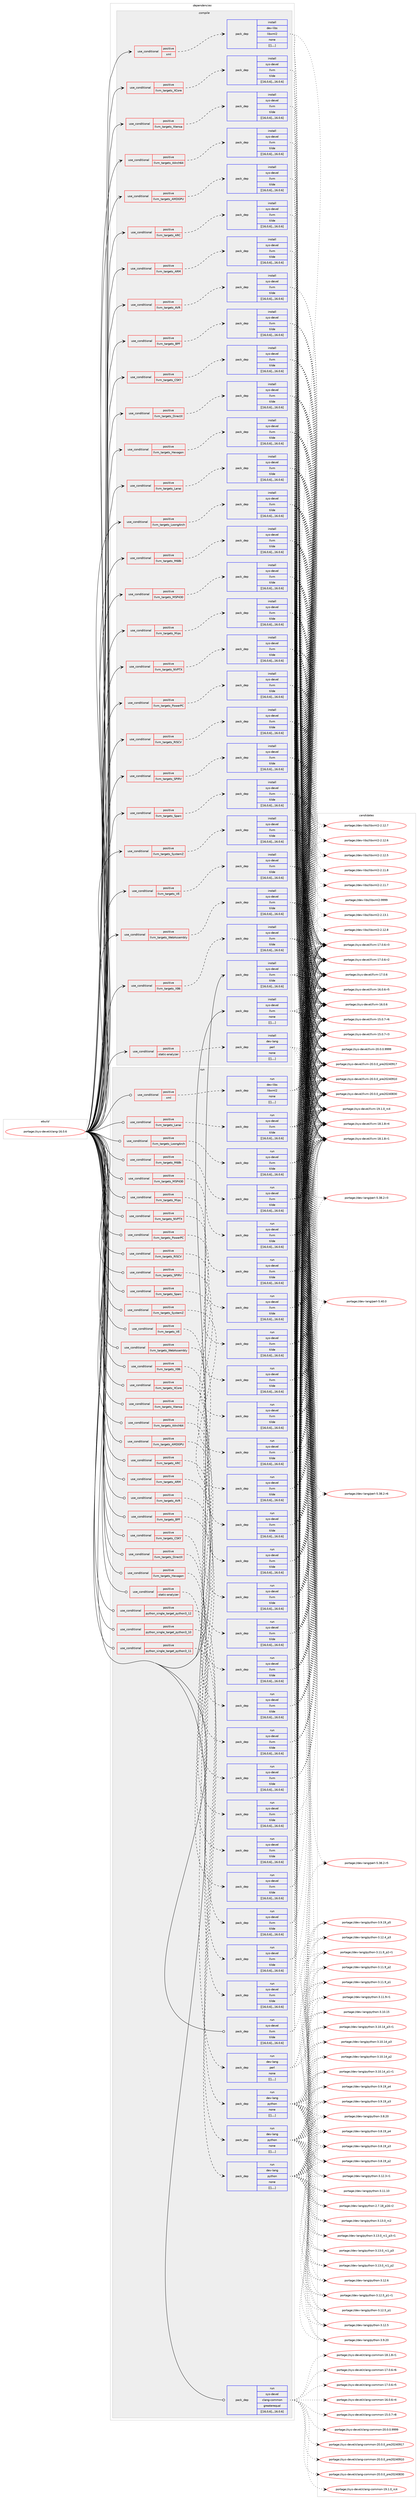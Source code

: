 digraph prolog {

# *************
# Graph options
# *************

newrank=true;
concentrate=true;
compound=true;
graph [rankdir=LR,fontname=Helvetica,fontsize=10,ranksep=1.5];#, ranksep=2.5, nodesep=0.2];
edge  [arrowhead=vee];
node  [fontname=Helvetica,fontsize=10];

# **********
# The ebuild
# **********

subgraph cluster_leftcol {
color=gray;
label=<<i>ebuild</i>>;
id [label="portage://sys-devel/clang-16.0.6", color=red, width=4, href="../sys-devel/clang-16.0.6.svg"];
}

# ****************
# The dependencies
# ****************

subgraph cluster_midcol {
color=gray;
label=<<i>dependencies</i>>;
subgraph cluster_compile {
fillcolor="#eeeeee";
style=filled;
label=<<i>compile</i>>;
subgraph cond119621 {
dependency450555 [label=<<TABLE BORDER="0" CELLBORDER="1" CELLSPACING="0" CELLPADDING="4"><TR><TD ROWSPAN="3" CELLPADDING="10">use_conditional</TD></TR><TR><TD>positive</TD></TR><TR><TD>llvm_targets_AArch64</TD></TR></TABLE>>, shape=none, color=red];
subgraph pack327859 {
dependency450556 [label=<<TABLE BORDER="0" CELLBORDER="1" CELLSPACING="0" CELLPADDING="4" WIDTH="220"><TR><TD ROWSPAN="6" CELLPADDING="30">pack_dep</TD></TR><TR><TD WIDTH="110">install</TD></TR><TR><TD>sys-devel</TD></TR><TR><TD>llvm</TD></TR><TR><TD>tilde</TD></TR><TR><TD>[[16,0,6],,,16.0.6]</TD></TR></TABLE>>, shape=none, color=blue];
}
dependency450555:e -> dependency450556:w [weight=20,style="dashed",arrowhead="vee"];
}
id:e -> dependency450555:w [weight=20,style="solid",arrowhead="vee"];
subgraph cond119622 {
dependency450557 [label=<<TABLE BORDER="0" CELLBORDER="1" CELLSPACING="0" CELLPADDING="4"><TR><TD ROWSPAN="3" CELLPADDING="10">use_conditional</TD></TR><TR><TD>positive</TD></TR><TR><TD>llvm_targets_AMDGPU</TD></TR></TABLE>>, shape=none, color=red];
subgraph pack327860 {
dependency450558 [label=<<TABLE BORDER="0" CELLBORDER="1" CELLSPACING="0" CELLPADDING="4" WIDTH="220"><TR><TD ROWSPAN="6" CELLPADDING="30">pack_dep</TD></TR><TR><TD WIDTH="110">install</TD></TR><TR><TD>sys-devel</TD></TR><TR><TD>llvm</TD></TR><TR><TD>tilde</TD></TR><TR><TD>[[16,0,6],,,16.0.6]</TD></TR></TABLE>>, shape=none, color=blue];
}
dependency450557:e -> dependency450558:w [weight=20,style="dashed",arrowhead="vee"];
}
id:e -> dependency450557:w [weight=20,style="solid",arrowhead="vee"];
subgraph cond119623 {
dependency450559 [label=<<TABLE BORDER="0" CELLBORDER="1" CELLSPACING="0" CELLPADDING="4"><TR><TD ROWSPAN="3" CELLPADDING="10">use_conditional</TD></TR><TR><TD>positive</TD></TR><TR><TD>llvm_targets_ARC</TD></TR></TABLE>>, shape=none, color=red];
subgraph pack327861 {
dependency450560 [label=<<TABLE BORDER="0" CELLBORDER="1" CELLSPACING="0" CELLPADDING="4" WIDTH="220"><TR><TD ROWSPAN="6" CELLPADDING="30">pack_dep</TD></TR><TR><TD WIDTH="110">install</TD></TR><TR><TD>sys-devel</TD></TR><TR><TD>llvm</TD></TR><TR><TD>tilde</TD></TR><TR><TD>[[16,0,6],,,16.0.6]</TD></TR></TABLE>>, shape=none, color=blue];
}
dependency450559:e -> dependency450560:w [weight=20,style="dashed",arrowhead="vee"];
}
id:e -> dependency450559:w [weight=20,style="solid",arrowhead="vee"];
subgraph cond119624 {
dependency450561 [label=<<TABLE BORDER="0" CELLBORDER="1" CELLSPACING="0" CELLPADDING="4"><TR><TD ROWSPAN="3" CELLPADDING="10">use_conditional</TD></TR><TR><TD>positive</TD></TR><TR><TD>llvm_targets_ARM</TD></TR></TABLE>>, shape=none, color=red];
subgraph pack327862 {
dependency450562 [label=<<TABLE BORDER="0" CELLBORDER="1" CELLSPACING="0" CELLPADDING="4" WIDTH="220"><TR><TD ROWSPAN="6" CELLPADDING="30">pack_dep</TD></TR><TR><TD WIDTH="110">install</TD></TR><TR><TD>sys-devel</TD></TR><TR><TD>llvm</TD></TR><TR><TD>tilde</TD></TR><TR><TD>[[16,0,6],,,16.0.6]</TD></TR></TABLE>>, shape=none, color=blue];
}
dependency450561:e -> dependency450562:w [weight=20,style="dashed",arrowhead="vee"];
}
id:e -> dependency450561:w [weight=20,style="solid",arrowhead="vee"];
subgraph cond119625 {
dependency450563 [label=<<TABLE BORDER="0" CELLBORDER="1" CELLSPACING="0" CELLPADDING="4"><TR><TD ROWSPAN="3" CELLPADDING="10">use_conditional</TD></TR><TR><TD>positive</TD></TR><TR><TD>llvm_targets_AVR</TD></TR></TABLE>>, shape=none, color=red];
subgraph pack327863 {
dependency450564 [label=<<TABLE BORDER="0" CELLBORDER="1" CELLSPACING="0" CELLPADDING="4" WIDTH="220"><TR><TD ROWSPAN="6" CELLPADDING="30">pack_dep</TD></TR><TR><TD WIDTH="110">install</TD></TR><TR><TD>sys-devel</TD></TR><TR><TD>llvm</TD></TR><TR><TD>tilde</TD></TR><TR><TD>[[16,0,6],,,16.0.6]</TD></TR></TABLE>>, shape=none, color=blue];
}
dependency450563:e -> dependency450564:w [weight=20,style="dashed",arrowhead="vee"];
}
id:e -> dependency450563:w [weight=20,style="solid",arrowhead="vee"];
subgraph cond119626 {
dependency450565 [label=<<TABLE BORDER="0" CELLBORDER="1" CELLSPACING="0" CELLPADDING="4"><TR><TD ROWSPAN="3" CELLPADDING="10">use_conditional</TD></TR><TR><TD>positive</TD></TR><TR><TD>llvm_targets_BPF</TD></TR></TABLE>>, shape=none, color=red];
subgraph pack327864 {
dependency450566 [label=<<TABLE BORDER="0" CELLBORDER="1" CELLSPACING="0" CELLPADDING="4" WIDTH="220"><TR><TD ROWSPAN="6" CELLPADDING="30">pack_dep</TD></TR><TR><TD WIDTH="110">install</TD></TR><TR><TD>sys-devel</TD></TR><TR><TD>llvm</TD></TR><TR><TD>tilde</TD></TR><TR><TD>[[16,0,6],,,16.0.6]</TD></TR></TABLE>>, shape=none, color=blue];
}
dependency450565:e -> dependency450566:w [weight=20,style="dashed",arrowhead="vee"];
}
id:e -> dependency450565:w [weight=20,style="solid",arrowhead="vee"];
subgraph cond119627 {
dependency450567 [label=<<TABLE BORDER="0" CELLBORDER="1" CELLSPACING="0" CELLPADDING="4"><TR><TD ROWSPAN="3" CELLPADDING="10">use_conditional</TD></TR><TR><TD>positive</TD></TR><TR><TD>llvm_targets_CSKY</TD></TR></TABLE>>, shape=none, color=red];
subgraph pack327865 {
dependency450568 [label=<<TABLE BORDER="0" CELLBORDER="1" CELLSPACING="0" CELLPADDING="4" WIDTH="220"><TR><TD ROWSPAN="6" CELLPADDING="30">pack_dep</TD></TR><TR><TD WIDTH="110">install</TD></TR><TR><TD>sys-devel</TD></TR><TR><TD>llvm</TD></TR><TR><TD>tilde</TD></TR><TR><TD>[[16,0,6],,,16.0.6]</TD></TR></TABLE>>, shape=none, color=blue];
}
dependency450567:e -> dependency450568:w [weight=20,style="dashed",arrowhead="vee"];
}
id:e -> dependency450567:w [weight=20,style="solid",arrowhead="vee"];
subgraph cond119628 {
dependency450569 [label=<<TABLE BORDER="0" CELLBORDER="1" CELLSPACING="0" CELLPADDING="4"><TR><TD ROWSPAN="3" CELLPADDING="10">use_conditional</TD></TR><TR><TD>positive</TD></TR><TR><TD>llvm_targets_DirectX</TD></TR></TABLE>>, shape=none, color=red];
subgraph pack327866 {
dependency450570 [label=<<TABLE BORDER="0" CELLBORDER="1" CELLSPACING="0" CELLPADDING="4" WIDTH="220"><TR><TD ROWSPAN="6" CELLPADDING="30">pack_dep</TD></TR><TR><TD WIDTH="110">install</TD></TR><TR><TD>sys-devel</TD></TR><TR><TD>llvm</TD></TR><TR><TD>tilde</TD></TR><TR><TD>[[16,0,6],,,16.0.6]</TD></TR></TABLE>>, shape=none, color=blue];
}
dependency450569:e -> dependency450570:w [weight=20,style="dashed",arrowhead="vee"];
}
id:e -> dependency450569:w [weight=20,style="solid",arrowhead="vee"];
subgraph cond119629 {
dependency450571 [label=<<TABLE BORDER="0" CELLBORDER="1" CELLSPACING="0" CELLPADDING="4"><TR><TD ROWSPAN="3" CELLPADDING="10">use_conditional</TD></TR><TR><TD>positive</TD></TR><TR><TD>llvm_targets_Hexagon</TD></TR></TABLE>>, shape=none, color=red];
subgraph pack327867 {
dependency450572 [label=<<TABLE BORDER="0" CELLBORDER="1" CELLSPACING="0" CELLPADDING="4" WIDTH="220"><TR><TD ROWSPAN="6" CELLPADDING="30">pack_dep</TD></TR><TR><TD WIDTH="110">install</TD></TR><TR><TD>sys-devel</TD></TR><TR><TD>llvm</TD></TR><TR><TD>tilde</TD></TR><TR><TD>[[16,0,6],,,16.0.6]</TD></TR></TABLE>>, shape=none, color=blue];
}
dependency450571:e -> dependency450572:w [weight=20,style="dashed",arrowhead="vee"];
}
id:e -> dependency450571:w [weight=20,style="solid",arrowhead="vee"];
subgraph cond119630 {
dependency450573 [label=<<TABLE BORDER="0" CELLBORDER="1" CELLSPACING="0" CELLPADDING="4"><TR><TD ROWSPAN="3" CELLPADDING="10">use_conditional</TD></TR><TR><TD>positive</TD></TR><TR><TD>llvm_targets_Lanai</TD></TR></TABLE>>, shape=none, color=red];
subgraph pack327868 {
dependency450574 [label=<<TABLE BORDER="0" CELLBORDER="1" CELLSPACING="0" CELLPADDING="4" WIDTH="220"><TR><TD ROWSPAN="6" CELLPADDING="30">pack_dep</TD></TR><TR><TD WIDTH="110">install</TD></TR><TR><TD>sys-devel</TD></TR><TR><TD>llvm</TD></TR><TR><TD>tilde</TD></TR><TR><TD>[[16,0,6],,,16.0.6]</TD></TR></TABLE>>, shape=none, color=blue];
}
dependency450573:e -> dependency450574:w [weight=20,style="dashed",arrowhead="vee"];
}
id:e -> dependency450573:w [weight=20,style="solid",arrowhead="vee"];
subgraph cond119631 {
dependency450575 [label=<<TABLE BORDER="0" CELLBORDER="1" CELLSPACING="0" CELLPADDING="4"><TR><TD ROWSPAN="3" CELLPADDING="10">use_conditional</TD></TR><TR><TD>positive</TD></TR><TR><TD>llvm_targets_LoongArch</TD></TR></TABLE>>, shape=none, color=red];
subgraph pack327869 {
dependency450576 [label=<<TABLE BORDER="0" CELLBORDER="1" CELLSPACING="0" CELLPADDING="4" WIDTH="220"><TR><TD ROWSPAN="6" CELLPADDING="30">pack_dep</TD></TR><TR><TD WIDTH="110">install</TD></TR><TR><TD>sys-devel</TD></TR><TR><TD>llvm</TD></TR><TR><TD>tilde</TD></TR><TR><TD>[[16,0,6],,,16.0.6]</TD></TR></TABLE>>, shape=none, color=blue];
}
dependency450575:e -> dependency450576:w [weight=20,style="dashed",arrowhead="vee"];
}
id:e -> dependency450575:w [weight=20,style="solid",arrowhead="vee"];
subgraph cond119632 {
dependency450577 [label=<<TABLE BORDER="0" CELLBORDER="1" CELLSPACING="0" CELLPADDING="4"><TR><TD ROWSPAN="3" CELLPADDING="10">use_conditional</TD></TR><TR><TD>positive</TD></TR><TR><TD>llvm_targets_M68k</TD></TR></TABLE>>, shape=none, color=red];
subgraph pack327870 {
dependency450578 [label=<<TABLE BORDER="0" CELLBORDER="1" CELLSPACING="0" CELLPADDING="4" WIDTH="220"><TR><TD ROWSPAN="6" CELLPADDING="30">pack_dep</TD></TR><TR><TD WIDTH="110">install</TD></TR><TR><TD>sys-devel</TD></TR><TR><TD>llvm</TD></TR><TR><TD>tilde</TD></TR><TR><TD>[[16,0,6],,,16.0.6]</TD></TR></TABLE>>, shape=none, color=blue];
}
dependency450577:e -> dependency450578:w [weight=20,style="dashed",arrowhead="vee"];
}
id:e -> dependency450577:w [weight=20,style="solid",arrowhead="vee"];
subgraph cond119633 {
dependency450579 [label=<<TABLE BORDER="0" CELLBORDER="1" CELLSPACING="0" CELLPADDING="4"><TR><TD ROWSPAN="3" CELLPADDING="10">use_conditional</TD></TR><TR><TD>positive</TD></TR><TR><TD>llvm_targets_MSP430</TD></TR></TABLE>>, shape=none, color=red];
subgraph pack327871 {
dependency450580 [label=<<TABLE BORDER="0" CELLBORDER="1" CELLSPACING="0" CELLPADDING="4" WIDTH="220"><TR><TD ROWSPAN="6" CELLPADDING="30">pack_dep</TD></TR><TR><TD WIDTH="110">install</TD></TR><TR><TD>sys-devel</TD></TR><TR><TD>llvm</TD></TR><TR><TD>tilde</TD></TR><TR><TD>[[16,0,6],,,16.0.6]</TD></TR></TABLE>>, shape=none, color=blue];
}
dependency450579:e -> dependency450580:w [weight=20,style="dashed",arrowhead="vee"];
}
id:e -> dependency450579:w [weight=20,style="solid",arrowhead="vee"];
subgraph cond119634 {
dependency450581 [label=<<TABLE BORDER="0" CELLBORDER="1" CELLSPACING="0" CELLPADDING="4"><TR><TD ROWSPAN="3" CELLPADDING="10">use_conditional</TD></TR><TR><TD>positive</TD></TR><TR><TD>llvm_targets_Mips</TD></TR></TABLE>>, shape=none, color=red];
subgraph pack327872 {
dependency450582 [label=<<TABLE BORDER="0" CELLBORDER="1" CELLSPACING="0" CELLPADDING="4" WIDTH="220"><TR><TD ROWSPAN="6" CELLPADDING="30">pack_dep</TD></TR><TR><TD WIDTH="110">install</TD></TR><TR><TD>sys-devel</TD></TR><TR><TD>llvm</TD></TR><TR><TD>tilde</TD></TR><TR><TD>[[16,0,6],,,16.0.6]</TD></TR></TABLE>>, shape=none, color=blue];
}
dependency450581:e -> dependency450582:w [weight=20,style="dashed",arrowhead="vee"];
}
id:e -> dependency450581:w [weight=20,style="solid",arrowhead="vee"];
subgraph cond119635 {
dependency450583 [label=<<TABLE BORDER="0" CELLBORDER="1" CELLSPACING="0" CELLPADDING="4"><TR><TD ROWSPAN="3" CELLPADDING="10">use_conditional</TD></TR><TR><TD>positive</TD></TR><TR><TD>llvm_targets_NVPTX</TD></TR></TABLE>>, shape=none, color=red];
subgraph pack327873 {
dependency450584 [label=<<TABLE BORDER="0" CELLBORDER="1" CELLSPACING="0" CELLPADDING="4" WIDTH="220"><TR><TD ROWSPAN="6" CELLPADDING="30">pack_dep</TD></TR><TR><TD WIDTH="110">install</TD></TR><TR><TD>sys-devel</TD></TR><TR><TD>llvm</TD></TR><TR><TD>tilde</TD></TR><TR><TD>[[16,0,6],,,16.0.6]</TD></TR></TABLE>>, shape=none, color=blue];
}
dependency450583:e -> dependency450584:w [weight=20,style="dashed",arrowhead="vee"];
}
id:e -> dependency450583:w [weight=20,style="solid",arrowhead="vee"];
subgraph cond119636 {
dependency450585 [label=<<TABLE BORDER="0" CELLBORDER="1" CELLSPACING="0" CELLPADDING="4"><TR><TD ROWSPAN="3" CELLPADDING="10">use_conditional</TD></TR><TR><TD>positive</TD></TR><TR><TD>llvm_targets_PowerPC</TD></TR></TABLE>>, shape=none, color=red];
subgraph pack327874 {
dependency450586 [label=<<TABLE BORDER="0" CELLBORDER="1" CELLSPACING="0" CELLPADDING="4" WIDTH="220"><TR><TD ROWSPAN="6" CELLPADDING="30">pack_dep</TD></TR><TR><TD WIDTH="110">install</TD></TR><TR><TD>sys-devel</TD></TR><TR><TD>llvm</TD></TR><TR><TD>tilde</TD></TR><TR><TD>[[16,0,6],,,16.0.6]</TD></TR></TABLE>>, shape=none, color=blue];
}
dependency450585:e -> dependency450586:w [weight=20,style="dashed",arrowhead="vee"];
}
id:e -> dependency450585:w [weight=20,style="solid",arrowhead="vee"];
subgraph cond119637 {
dependency450587 [label=<<TABLE BORDER="0" CELLBORDER="1" CELLSPACING="0" CELLPADDING="4"><TR><TD ROWSPAN="3" CELLPADDING="10">use_conditional</TD></TR><TR><TD>positive</TD></TR><TR><TD>llvm_targets_RISCV</TD></TR></TABLE>>, shape=none, color=red];
subgraph pack327875 {
dependency450588 [label=<<TABLE BORDER="0" CELLBORDER="1" CELLSPACING="0" CELLPADDING="4" WIDTH="220"><TR><TD ROWSPAN="6" CELLPADDING="30">pack_dep</TD></TR><TR><TD WIDTH="110">install</TD></TR><TR><TD>sys-devel</TD></TR><TR><TD>llvm</TD></TR><TR><TD>tilde</TD></TR><TR><TD>[[16,0,6],,,16.0.6]</TD></TR></TABLE>>, shape=none, color=blue];
}
dependency450587:e -> dependency450588:w [weight=20,style="dashed",arrowhead="vee"];
}
id:e -> dependency450587:w [weight=20,style="solid",arrowhead="vee"];
subgraph cond119638 {
dependency450589 [label=<<TABLE BORDER="0" CELLBORDER="1" CELLSPACING="0" CELLPADDING="4"><TR><TD ROWSPAN="3" CELLPADDING="10">use_conditional</TD></TR><TR><TD>positive</TD></TR><TR><TD>llvm_targets_SPIRV</TD></TR></TABLE>>, shape=none, color=red];
subgraph pack327876 {
dependency450590 [label=<<TABLE BORDER="0" CELLBORDER="1" CELLSPACING="0" CELLPADDING="4" WIDTH="220"><TR><TD ROWSPAN="6" CELLPADDING="30">pack_dep</TD></TR><TR><TD WIDTH="110">install</TD></TR><TR><TD>sys-devel</TD></TR><TR><TD>llvm</TD></TR><TR><TD>tilde</TD></TR><TR><TD>[[16,0,6],,,16.0.6]</TD></TR></TABLE>>, shape=none, color=blue];
}
dependency450589:e -> dependency450590:w [weight=20,style="dashed",arrowhead="vee"];
}
id:e -> dependency450589:w [weight=20,style="solid",arrowhead="vee"];
subgraph cond119639 {
dependency450591 [label=<<TABLE BORDER="0" CELLBORDER="1" CELLSPACING="0" CELLPADDING="4"><TR><TD ROWSPAN="3" CELLPADDING="10">use_conditional</TD></TR><TR><TD>positive</TD></TR><TR><TD>llvm_targets_Sparc</TD></TR></TABLE>>, shape=none, color=red];
subgraph pack327877 {
dependency450592 [label=<<TABLE BORDER="0" CELLBORDER="1" CELLSPACING="0" CELLPADDING="4" WIDTH="220"><TR><TD ROWSPAN="6" CELLPADDING="30">pack_dep</TD></TR><TR><TD WIDTH="110">install</TD></TR><TR><TD>sys-devel</TD></TR><TR><TD>llvm</TD></TR><TR><TD>tilde</TD></TR><TR><TD>[[16,0,6],,,16.0.6]</TD></TR></TABLE>>, shape=none, color=blue];
}
dependency450591:e -> dependency450592:w [weight=20,style="dashed",arrowhead="vee"];
}
id:e -> dependency450591:w [weight=20,style="solid",arrowhead="vee"];
subgraph cond119640 {
dependency450593 [label=<<TABLE BORDER="0" CELLBORDER="1" CELLSPACING="0" CELLPADDING="4"><TR><TD ROWSPAN="3" CELLPADDING="10">use_conditional</TD></TR><TR><TD>positive</TD></TR><TR><TD>llvm_targets_SystemZ</TD></TR></TABLE>>, shape=none, color=red];
subgraph pack327878 {
dependency450594 [label=<<TABLE BORDER="0" CELLBORDER="1" CELLSPACING="0" CELLPADDING="4" WIDTH="220"><TR><TD ROWSPAN="6" CELLPADDING="30">pack_dep</TD></TR><TR><TD WIDTH="110">install</TD></TR><TR><TD>sys-devel</TD></TR><TR><TD>llvm</TD></TR><TR><TD>tilde</TD></TR><TR><TD>[[16,0,6],,,16.0.6]</TD></TR></TABLE>>, shape=none, color=blue];
}
dependency450593:e -> dependency450594:w [weight=20,style="dashed",arrowhead="vee"];
}
id:e -> dependency450593:w [weight=20,style="solid",arrowhead="vee"];
subgraph cond119641 {
dependency450595 [label=<<TABLE BORDER="0" CELLBORDER="1" CELLSPACING="0" CELLPADDING="4"><TR><TD ROWSPAN="3" CELLPADDING="10">use_conditional</TD></TR><TR><TD>positive</TD></TR><TR><TD>llvm_targets_VE</TD></TR></TABLE>>, shape=none, color=red];
subgraph pack327879 {
dependency450596 [label=<<TABLE BORDER="0" CELLBORDER="1" CELLSPACING="0" CELLPADDING="4" WIDTH="220"><TR><TD ROWSPAN="6" CELLPADDING="30">pack_dep</TD></TR><TR><TD WIDTH="110">install</TD></TR><TR><TD>sys-devel</TD></TR><TR><TD>llvm</TD></TR><TR><TD>tilde</TD></TR><TR><TD>[[16,0,6],,,16.0.6]</TD></TR></TABLE>>, shape=none, color=blue];
}
dependency450595:e -> dependency450596:w [weight=20,style="dashed",arrowhead="vee"];
}
id:e -> dependency450595:w [weight=20,style="solid",arrowhead="vee"];
subgraph cond119642 {
dependency450597 [label=<<TABLE BORDER="0" CELLBORDER="1" CELLSPACING="0" CELLPADDING="4"><TR><TD ROWSPAN="3" CELLPADDING="10">use_conditional</TD></TR><TR><TD>positive</TD></TR><TR><TD>llvm_targets_WebAssembly</TD></TR></TABLE>>, shape=none, color=red];
subgraph pack327880 {
dependency450598 [label=<<TABLE BORDER="0" CELLBORDER="1" CELLSPACING="0" CELLPADDING="4" WIDTH="220"><TR><TD ROWSPAN="6" CELLPADDING="30">pack_dep</TD></TR><TR><TD WIDTH="110">install</TD></TR><TR><TD>sys-devel</TD></TR><TR><TD>llvm</TD></TR><TR><TD>tilde</TD></TR><TR><TD>[[16,0,6],,,16.0.6]</TD></TR></TABLE>>, shape=none, color=blue];
}
dependency450597:e -> dependency450598:w [weight=20,style="dashed",arrowhead="vee"];
}
id:e -> dependency450597:w [weight=20,style="solid",arrowhead="vee"];
subgraph cond119643 {
dependency450599 [label=<<TABLE BORDER="0" CELLBORDER="1" CELLSPACING="0" CELLPADDING="4"><TR><TD ROWSPAN="3" CELLPADDING="10">use_conditional</TD></TR><TR><TD>positive</TD></TR><TR><TD>llvm_targets_X86</TD></TR></TABLE>>, shape=none, color=red];
subgraph pack327881 {
dependency450600 [label=<<TABLE BORDER="0" CELLBORDER="1" CELLSPACING="0" CELLPADDING="4" WIDTH="220"><TR><TD ROWSPAN="6" CELLPADDING="30">pack_dep</TD></TR><TR><TD WIDTH="110">install</TD></TR><TR><TD>sys-devel</TD></TR><TR><TD>llvm</TD></TR><TR><TD>tilde</TD></TR><TR><TD>[[16,0,6],,,16.0.6]</TD></TR></TABLE>>, shape=none, color=blue];
}
dependency450599:e -> dependency450600:w [weight=20,style="dashed",arrowhead="vee"];
}
id:e -> dependency450599:w [weight=20,style="solid",arrowhead="vee"];
subgraph cond119644 {
dependency450601 [label=<<TABLE BORDER="0" CELLBORDER="1" CELLSPACING="0" CELLPADDING="4"><TR><TD ROWSPAN="3" CELLPADDING="10">use_conditional</TD></TR><TR><TD>positive</TD></TR><TR><TD>llvm_targets_XCore</TD></TR></TABLE>>, shape=none, color=red];
subgraph pack327882 {
dependency450602 [label=<<TABLE BORDER="0" CELLBORDER="1" CELLSPACING="0" CELLPADDING="4" WIDTH="220"><TR><TD ROWSPAN="6" CELLPADDING="30">pack_dep</TD></TR><TR><TD WIDTH="110">install</TD></TR><TR><TD>sys-devel</TD></TR><TR><TD>llvm</TD></TR><TR><TD>tilde</TD></TR><TR><TD>[[16,0,6],,,16.0.6]</TD></TR></TABLE>>, shape=none, color=blue];
}
dependency450601:e -> dependency450602:w [weight=20,style="dashed",arrowhead="vee"];
}
id:e -> dependency450601:w [weight=20,style="solid",arrowhead="vee"];
subgraph cond119645 {
dependency450603 [label=<<TABLE BORDER="0" CELLBORDER="1" CELLSPACING="0" CELLPADDING="4"><TR><TD ROWSPAN="3" CELLPADDING="10">use_conditional</TD></TR><TR><TD>positive</TD></TR><TR><TD>llvm_targets_Xtensa</TD></TR></TABLE>>, shape=none, color=red];
subgraph pack327883 {
dependency450604 [label=<<TABLE BORDER="0" CELLBORDER="1" CELLSPACING="0" CELLPADDING="4" WIDTH="220"><TR><TD ROWSPAN="6" CELLPADDING="30">pack_dep</TD></TR><TR><TD WIDTH="110">install</TD></TR><TR><TD>sys-devel</TD></TR><TR><TD>llvm</TD></TR><TR><TD>tilde</TD></TR><TR><TD>[[16,0,6],,,16.0.6]</TD></TR></TABLE>>, shape=none, color=blue];
}
dependency450603:e -> dependency450604:w [weight=20,style="dashed",arrowhead="vee"];
}
id:e -> dependency450603:w [weight=20,style="solid",arrowhead="vee"];
subgraph cond119646 {
dependency450605 [label=<<TABLE BORDER="0" CELLBORDER="1" CELLSPACING="0" CELLPADDING="4"><TR><TD ROWSPAN="3" CELLPADDING="10">use_conditional</TD></TR><TR><TD>positive</TD></TR><TR><TD>static-analyzer</TD></TR></TABLE>>, shape=none, color=red];
subgraph pack327884 {
dependency450606 [label=<<TABLE BORDER="0" CELLBORDER="1" CELLSPACING="0" CELLPADDING="4" WIDTH="220"><TR><TD ROWSPAN="6" CELLPADDING="30">pack_dep</TD></TR><TR><TD WIDTH="110">install</TD></TR><TR><TD>dev-lang</TD></TR><TR><TD>perl</TD></TR><TR><TD>none</TD></TR><TR><TD>[[],,,,]</TD></TR></TABLE>>, shape=none, color=blue];
}
dependency450605:e -> dependency450606:w [weight=20,style="dashed",arrowhead="vee"];
}
id:e -> dependency450605:w [weight=20,style="solid",arrowhead="vee"];
subgraph cond119647 {
dependency450607 [label=<<TABLE BORDER="0" CELLBORDER="1" CELLSPACING="0" CELLPADDING="4"><TR><TD ROWSPAN="3" CELLPADDING="10">use_conditional</TD></TR><TR><TD>positive</TD></TR><TR><TD>xml</TD></TR></TABLE>>, shape=none, color=red];
subgraph pack327885 {
dependency450608 [label=<<TABLE BORDER="0" CELLBORDER="1" CELLSPACING="0" CELLPADDING="4" WIDTH="220"><TR><TD ROWSPAN="6" CELLPADDING="30">pack_dep</TD></TR><TR><TD WIDTH="110">install</TD></TR><TR><TD>dev-libs</TD></TR><TR><TD>libxml2</TD></TR><TR><TD>none</TD></TR><TR><TD>[[],,,,]</TD></TR></TABLE>>, shape=none, color=blue];
}
dependency450607:e -> dependency450608:w [weight=20,style="dashed",arrowhead="vee"];
}
id:e -> dependency450607:w [weight=20,style="solid",arrowhead="vee"];
subgraph pack327886 {
dependency450609 [label=<<TABLE BORDER="0" CELLBORDER="1" CELLSPACING="0" CELLPADDING="4" WIDTH="220"><TR><TD ROWSPAN="6" CELLPADDING="30">pack_dep</TD></TR><TR><TD WIDTH="110">install</TD></TR><TR><TD>sys-devel</TD></TR><TR><TD>llvm</TD></TR><TR><TD>tilde</TD></TR><TR><TD>[[16,0,6],,,16.0.6]</TD></TR></TABLE>>, shape=none, color=blue];
}
id:e -> dependency450609:w [weight=20,style="solid",arrowhead="vee"];
subgraph pack327887 {
dependency450610 [label=<<TABLE BORDER="0" CELLBORDER="1" CELLSPACING="0" CELLPADDING="4" WIDTH="220"><TR><TD ROWSPAN="6" CELLPADDING="30">pack_dep</TD></TR><TR><TD WIDTH="110">install</TD></TR><TR><TD>sys-devel</TD></TR><TR><TD>llvm</TD></TR><TR><TD>none</TD></TR><TR><TD>[[],,,,]</TD></TR></TABLE>>, shape=none, color=blue];
}
id:e -> dependency450610:w [weight=20,style="solid",arrowhead="vee"];
}
subgraph cluster_compileandrun {
fillcolor="#eeeeee";
style=filled;
label=<<i>compile and run</i>>;
}
subgraph cluster_run {
fillcolor="#eeeeee";
style=filled;
label=<<i>run</i>>;
subgraph cond119648 {
dependency450611 [label=<<TABLE BORDER="0" CELLBORDER="1" CELLSPACING="0" CELLPADDING="4"><TR><TD ROWSPAN="3" CELLPADDING="10">use_conditional</TD></TR><TR><TD>positive</TD></TR><TR><TD>llvm_targets_AArch64</TD></TR></TABLE>>, shape=none, color=red];
subgraph pack327888 {
dependency450612 [label=<<TABLE BORDER="0" CELLBORDER="1" CELLSPACING="0" CELLPADDING="4" WIDTH="220"><TR><TD ROWSPAN="6" CELLPADDING="30">pack_dep</TD></TR><TR><TD WIDTH="110">run</TD></TR><TR><TD>sys-devel</TD></TR><TR><TD>llvm</TD></TR><TR><TD>tilde</TD></TR><TR><TD>[[16,0,6],,,16.0.6]</TD></TR></TABLE>>, shape=none, color=blue];
}
dependency450611:e -> dependency450612:w [weight=20,style="dashed",arrowhead="vee"];
}
id:e -> dependency450611:w [weight=20,style="solid",arrowhead="odot"];
subgraph cond119649 {
dependency450613 [label=<<TABLE BORDER="0" CELLBORDER="1" CELLSPACING="0" CELLPADDING="4"><TR><TD ROWSPAN="3" CELLPADDING="10">use_conditional</TD></TR><TR><TD>positive</TD></TR><TR><TD>llvm_targets_AMDGPU</TD></TR></TABLE>>, shape=none, color=red];
subgraph pack327889 {
dependency450614 [label=<<TABLE BORDER="0" CELLBORDER="1" CELLSPACING="0" CELLPADDING="4" WIDTH="220"><TR><TD ROWSPAN="6" CELLPADDING="30">pack_dep</TD></TR><TR><TD WIDTH="110">run</TD></TR><TR><TD>sys-devel</TD></TR><TR><TD>llvm</TD></TR><TR><TD>tilde</TD></TR><TR><TD>[[16,0,6],,,16.0.6]</TD></TR></TABLE>>, shape=none, color=blue];
}
dependency450613:e -> dependency450614:w [weight=20,style="dashed",arrowhead="vee"];
}
id:e -> dependency450613:w [weight=20,style="solid",arrowhead="odot"];
subgraph cond119650 {
dependency450615 [label=<<TABLE BORDER="0" CELLBORDER="1" CELLSPACING="0" CELLPADDING="4"><TR><TD ROWSPAN="3" CELLPADDING="10">use_conditional</TD></TR><TR><TD>positive</TD></TR><TR><TD>llvm_targets_ARC</TD></TR></TABLE>>, shape=none, color=red];
subgraph pack327890 {
dependency450616 [label=<<TABLE BORDER="0" CELLBORDER="1" CELLSPACING="0" CELLPADDING="4" WIDTH="220"><TR><TD ROWSPAN="6" CELLPADDING="30">pack_dep</TD></TR><TR><TD WIDTH="110">run</TD></TR><TR><TD>sys-devel</TD></TR><TR><TD>llvm</TD></TR><TR><TD>tilde</TD></TR><TR><TD>[[16,0,6],,,16.0.6]</TD></TR></TABLE>>, shape=none, color=blue];
}
dependency450615:e -> dependency450616:w [weight=20,style="dashed",arrowhead="vee"];
}
id:e -> dependency450615:w [weight=20,style="solid",arrowhead="odot"];
subgraph cond119651 {
dependency450617 [label=<<TABLE BORDER="0" CELLBORDER="1" CELLSPACING="0" CELLPADDING="4"><TR><TD ROWSPAN="3" CELLPADDING="10">use_conditional</TD></TR><TR><TD>positive</TD></TR><TR><TD>llvm_targets_ARM</TD></TR></TABLE>>, shape=none, color=red];
subgraph pack327891 {
dependency450618 [label=<<TABLE BORDER="0" CELLBORDER="1" CELLSPACING="0" CELLPADDING="4" WIDTH="220"><TR><TD ROWSPAN="6" CELLPADDING="30">pack_dep</TD></TR><TR><TD WIDTH="110">run</TD></TR><TR><TD>sys-devel</TD></TR><TR><TD>llvm</TD></TR><TR><TD>tilde</TD></TR><TR><TD>[[16,0,6],,,16.0.6]</TD></TR></TABLE>>, shape=none, color=blue];
}
dependency450617:e -> dependency450618:w [weight=20,style="dashed",arrowhead="vee"];
}
id:e -> dependency450617:w [weight=20,style="solid",arrowhead="odot"];
subgraph cond119652 {
dependency450619 [label=<<TABLE BORDER="0" CELLBORDER="1" CELLSPACING="0" CELLPADDING="4"><TR><TD ROWSPAN="3" CELLPADDING="10">use_conditional</TD></TR><TR><TD>positive</TD></TR><TR><TD>llvm_targets_AVR</TD></TR></TABLE>>, shape=none, color=red];
subgraph pack327892 {
dependency450620 [label=<<TABLE BORDER="0" CELLBORDER="1" CELLSPACING="0" CELLPADDING="4" WIDTH="220"><TR><TD ROWSPAN="6" CELLPADDING="30">pack_dep</TD></TR><TR><TD WIDTH="110">run</TD></TR><TR><TD>sys-devel</TD></TR><TR><TD>llvm</TD></TR><TR><TD>tilde</TD></TR><TR><TD>[[16,0,6],,,16.0.6]</TD></TR></TABLE>>, shape=none, color=blue];
}
dependency450619:e -> dependency450620:w [weight=20,style="dashed",arrowhead="vee"];
}
id:e -> dependency450619:w [weight=20,style="solid",arrowhead="odot"];
subgraph cond119653 {
dependency450621 [label=<<TABLE BORDER="0" CELLBORDER="1" CELLSPACING="0" CELLPADDING="4"><TR><TD ROWSPAN="3" CELLPADDING="10">use_conditional</TD></TR><TR><TD>positive</TD></TR><TR><TD>llvm_targets_BPF</TD></TR></TABLE>>, shape=none, color=red];
subgraph pack327893 {
dependency450622 [label=<<TABLE BORDER="0" CELLBORDER="1" CELLSPACING="0" CELLPADDING="4" WIDTH="220"><TR><TD ROWSPAN="6" CELLPADDING="30">pack_dep</TD></TR><TR><TD WIDTH="110">run</TD></TR><TR><TD>sys-devel</TD></TR><TR><TD>llvm</TD></TR><TR><TD>tilde</TD></TR><TR><TD>[[16,0,6],,,16.0.6]</TD></TR></TABLE>>, shape=none, color=blue];
}
dependency450621:e -> dependency450622:w [weight=20,style="dashed",arrowhead="vee"];
}
id:e -> dependency450621:w [weight=20,style="solid",arrowhead="odot"];
subgraph cond119654 {
dependency450623 [label=<<TABLE BORDER="0" CELLBORDER="1" CELLSPACING="0" CELLPADDING="4"><TR><TD ROWSPAN="3" CELLPADDING="10">use_conditional</TD></TR><TR><TD>positive</TD></TR><TR><TD>llvm_targets_CSKY</TD></TR></TABLE>>, shape=none, color=red];
subgraph pack327894 {
dependency450624 [label=<<TABLE BORDER="0" CELLBORDER="1" CELLSPACING="0" CELLPADDING="4" WIDTH="220"><TR><TD ROWSPAN="6" CELLPADDING="30">pack_dep</TD></TR><TR><TD WIDTH="110">run</TD></TR><TR><TD>sys-devel</TD></TR><TR><TD>llvm</TD></TR><TR><TD>tilde</TD></TR><TR><TD>[[16,0,6],,,16.0.6]</TD></TR></TABLE>>, shape=none, color=blue];
}
dependency450623:e -> dependency450624:w [weight=20,style="dashed",arrowhead="vee"];
}
id:e -> dependency450623:w [weight=20,style="solid",arrowhead="odot"];
subgraph cond119655 {
dependency450625 [label=<<TABLE BORDER="0" CELLBORDER="1" CELLSPACING="0" CELLPADDING="4"><TR><TD ROWSPAN="3" CELLPADDING="10">use_conditional</TD></TR><TR><TD>positive</TD></TR><TR><TD>llvm_targets_DirectX</TD></TR></TABLE>>, shape=none, color=red];
subgraph pack327895 {
dependency450626 [label=<<TABLE BORDER="0" CELLBORDER="1" CELLSPACING="0" CELLPADDING="4" WIDTH="220"><TR><TD ROWSPAN="6" CELLPADDING="30">pack_dep</TD></TR><TR><TD WIDTH="110">run</TD></TR><TR><TD>sys-devel</TD></TR><TR><TD>llvm</TD></TR><TR><TD>tilde</TD></TR><TR><TD>[[16,0,6],,,16.0.6]</TD></TR></TABLE>>, shape=none, color=blue];
}
dependency450625:e -> dependency450626:w [weight=20,style="dashed",arrowhead="vee"];
}
id:e -> dependency450625:w [weight=20,style="solid",arrowhead="odot"];
subgraph cond119656 {
dependency450627 [label=<<TABLE BORDER="0" CELLBORDER="1" CELLSPACING="0" CELLPADDING="4"><TR><TD ROWSPAN="3" CELLPADDING="10">use_conditional</TD></TR><TR><TD>positive</TD></TR><TR><TD>llvm_targets_Hexagon</TD></TR></TABLE>>, shape=none, color=red];
subgraph pack327896 {
dependency450628 [label=<<TABLE BORDER="0" CELLBORDER="1" CELLSPACING="0" CELLPADDING="4" WIDTH="220"><TR><TD ROWSPAN="6" CELLPADDING="30">pack_dep</TD></TR><TR><TD WIDTH="110">run</TD></TR><TR><TD>sys-devel</TD></TR><TR><TD>llvm</TD></TR><TR><TD>tilde</TD></TR><TR><TD>[[16,0,6],,,16.0.6]</TD></TR></TABLE>>, shape=none, color=blue];
}
dependency450627:e -> dependency450628:w [weight=20,style="dashed",arrowhead="vee"];
}
id:e -> dependency450627:w [weight=20,style="solid",arrowhead="odot"];
subgraph cond119657 {
dependency450629 [label=<<TABLE BORDER="0" CELLBORDER="1" CELLSPACING="0" CELLPADDING="4"><TR><TD ROWSPAN="3" CELLPADDING="10">use_conditional</TD></TR><TR><TD>positive</TD></TR><TR><TD>llvm_targets_Lanai</TD></TR></TABLE>>, shape=none, color=red];
subgraph pack327897 {
dependency450630 [label=<<TABLE BORDER="0" CELLBORDER="1" CELLSPACING="0" CELLPADDING="4" WIDTH="220"><TR><TD ROWSPAN="6" CELLPADDING="30">pack_dep</TD></TR><TR><TD WIDTH="110">run</TD></TR><TR><TD>sys-devel</TD></TR><TR><TD>llvm</TD></TR><TR><TD>tilde</TD></TR><TR><TD>[[16,0,6],,,16.0.6]</TD></TR></TABLE>>, shape=none, color=blue];
}
dependency450629:e -> dependency450630:w [weight=20,style="dashed",arrowhead="vee"];
}
id:e -> dependency450629:w [weight=20,style="solid",arrowhead="odot"];
subgraph cond119658 {
dependency450631 [label=<<TABLE BORDER="0" CELLBORDER="1" CELLSPACING="0" CELLPADDING="4"><TR><TD ROWSPAN="3" CELLPADDING="10">use_conditional</TD></TR><TR><TD>positive</TD></TR><TR><TD>llvm_targets_LoongArch</TD></TR></TABLE>>, shape=none, color=red];
subgraph pack327898 {
dependency450632 [label=<<TABLE BORDER="0" CELLBORDER="1" CELLSPACING="0" CELLPADDING="4" WIDTH="220"><TR><TD ROWSPAN="6" CELLPADDING="30">pack_dep</TD></TR><TR><TD WIDTH="110">run</TD></TR><TR><TD>sys-devel</TD></TR><TR><TD>llvm</TD></TR><TR><TD>tilde</TD></TR><TR><TD>[[16,0,6],,,16.0.6]</TD></TR></TABLE>>, shape=none, color=blue];
}
dependency450631:e -> dependency450632:w [weight=20,style="dashed",arrowhead="vee"];
}
id:e -> dependency450631:w [weight=20,style="solid",arrowhead="odot"];
subgraph cond119659 {
dependency450633 [label=<<TABLE BORDER="0" CELLBORDER="1" CELLSPACING="0" CELLPADDING="4"><TR><TD ROWSPAN="3" CELLPADDING="10">use_conditional</TD></TR><TR><TD>positive</TD></TR><TR><TD>llvm_targets_M68k</TD></TR></TABLE>>, shape=none, color=red];
subgraph pack327899 {
dependency450634 [label=<<TABLE BORDER="0" CELLBORDER="1" CELLSPACING="0" CELLPADDING="4" WIDTH="220"><TR><TD ROWSPAN="6" CELLPADDING="30">pack_dep</TD></TR><TR><TD WIDTH="110">run</TD></TR><TR><TD>sys-devel</TD></TR><TR><TD>llvm</TD></TR><TR><TD>tilde</TD></TR><TR><TD>[[16,0,6],,,16.0.6]</TD></TR></TABLE>>, shape=none, color=blue];
}
dependency450633:e -> dependency450634:w [weight=20,style="dashed",arrowhead="vee"];
}
id:e -> dependency450633:w [weight=20,style="solid",arrowhead="odot"];
subgraph cond119660 {
dependency450635 [label=<<TABLE BORDER="0" CELLBORDER="1" CELLSPACING="0" CELLPADDING="4"><TR><TD ROWSPAN="3" CELLPADDING="10">use_conditional</TD></TR><TR><TD>positive</TD></TR><TR><TD>llvm_targets_MSP430</TD></TR></TABLE>>, shape=none, color=red];
subgraph pack327900 {
dependency450636 [label=<<TABLE BORDER="0" CELLBORDER="1" CELLSPACING="0" CELLPADDING="4" WIDTH="220"><TR><TD ROWSPAN="6" CELLPADDING="30">pack_dep</TD></TR><TR><TD WIDTH="110">run</TD></TR><TR><TD>sys-devel</TD></TR><TR><TD>llvm</TD></TR><TR><TD>tilde</TD></TR><TR><TD>[[16,0,6],,,16.0.6]</TD></TR></TABLE>>, shape=none, color=blue];
}
dependency450635:e -> dependency450636:w [weight=20,style="dashed",arrowhead="vee"];
}
id:e -> dependency450635:w [weight=20,style="solid",arrowhead="odot"];
subgraph cond119661 {
dependency450637 [label=<<TABLE BORDER="0" CELLBORDER="1" CELLSPACING="0" CELLPADDING="4"><TR><TD ROWSPAN="3" CELLPADDING="10">use_conditional</TD></TR><TR><TD>positive</TD></TR><TR><TD>llvm_targets_Mips</TD></TR></TABLE>>, shape=none, color=red];
subgraph pack327901 {
dependency450638 [label=<<TABLE BORDER="0" CELLBORDER="1" CELLSPACING="0" CELLPADDING="4" WIDTH="220"><TR><TD ROWSPAN="6" CELLPADDING="30">pack_dep</TD></TR><TR><TD WIDTH="110">run</TD></TR><TR><TD>sys-devel</TD></TR><TR><TD>llvm</TD></TR><TR><TD>tilde</TD></TR><TR><TD>[[16,0,6],,,16.0.6]</TD></TR></TABLE>>, shape=none, color=blue];
}
dependency450637:e -> dependency450638:w [weight=20,style="dashed",arrowhead="vee"];
}
id:e -> dependency450637:w [weight=20,style="solid",arrowhead="odot"];
subgraph cond119662 {
dependency450639 [label=<<TABLE BORDER="0" CELLBORDER="1" CELLSPACING="0" CELLPADDING="4"><TR><TD ROWSPAN="3" CELLPADDING="10">use_conditional</TD></TR><TR><TD>positive</TD></TR><TR><TD>llvm_targets_NVPTX</TD></TR></TABLE>>, shape=none, color=red];
subgraph pack327902 {
dependency450640 [label=<<TABLE BORDER="0" CELLBORDER="1" CELLSPACING="0" CELLPADDING="4" WIDTH="220"><TR><TD ROWSPAN="6" CELLPADDING="30">pack_dep</TD></TR><TR><TD WIDTH="110">run</TD></TR><TR><TD>sys-devel</TD></TR><TR><TD>llvm</TD></TR><TR><TD>tilde</TD></TR><TR><TD>[[16,0,6],,,16.0.6]</TD></TR></TABLE>>, shape=none, color=blue];
}
dependency450639:e -> dependency450640:w [weight=20,style="dashed",arrowhead="vee"];
}
id:e -> dependency450639:w [weight=20,style="solid",arrowhead="odot"];
subgraph cond119663 {
dependency450641 [label=<<TABLE BORDER="0" CELLBORDER="1" CELLSPACING="0" CELLPADDING="4"><TR><TD ROWSPAN="3" CELLPADDING="10">use_conditional</TD></TR><TR><TD>positive</TD></TR><TR><TD>llvm_targets_PowerPC</TD></TR></TABLE>>, shape=none, color=red];
subgraph pack327903 {
dependency450642 [label=<<TABLE BORDER="0" CELLBORDER="1" CELLSPACING="0" CELLPADDING="4" WIDTH="220"><TR><TD ROWSPAN="6" CELLPADDING="30">pack_dep</TD></TR><TR><TD WIDTH="110">run</TD></TR><TR><TD>sys-devel</TD></TR><TR><TD>llvm</TD></TR><TR><TD>tilde</TD></TR><TR><TD>[[16,0,6],,,16.0.6]</TD></TR></TABLE>>, shape=none, color=blue];
}
dependency450641:e -> dependency450642:w [weight=20,style="dashed",arrowhead="vee"];
}
id:e -> dependency450641:w [weight=20,style="solid",arrowhead="odot"];
subgraph cond119664 {
dependency450643 [label=<<TABLE BORDER="0" CELLBORDER="1" CELLSPACING="0" CELLPADDING="4"><TR><TD ROWSPAN="3" CELLPADDING="10">use_conditional</TD></TR><TR><TD>positive</TD></TR><TR><TD>llvm_targets_RISCV</TD></TR></TABLE>>, shape=none, color=red];
subgraph pack327904 {
dependency450644 [label=<<TABLE BORDER="0" CELLBORDER="1" CELLSPACING="0" CELLPADDING="4" WIDTH="220"><TR><TD ROWSPAN="6" CELLPADDING="30">pack_dep</TD></TR><TR><TD WIDTH="110">run</TD></TR><TR><TD>sys-devel</TD></TR><TR><TD>llvm</TD></TR><TR><TD>tilde</TD></TR><TR><TD>[[16,0,6],,,16.0.6]</TD></TR></TABLE>>, shape=none, color=blue];
}
dependency450643:e -> dependency450644:w [weight=20,style="dashed",arrowhead="vee"];
}
id:e -> dependency450643:w [weight=20,style="solid",arrowhead="odot"];
subgraph cond119665 {
dependency450645 [label=<<TABLE BORDER="0" CELLBORDER="1" CELLSPACING="0" CELLPADDING="4"><TR><TD ROWSPAN="3" CELLPADDING="10">use_conditional</TD></TR><TR><TD>positive</TD></TR><TR><TD>llvm_targets_SPIRV</TD></TR></TABLE>>, shape=none, color=red];
subgraph pack327905 {
dependency450646 [label=<<TABLE BORDER="0" CELLBORDER="1" CELLSPACING="0" CELLPADDING="4" WIDTH="220"><TR><TD ROWSPAN="6" CELLPADDING="30">pack_dep</TD></TR><TR><TD WIDTH="110">run</TD></TR><TR><TD>sys-devel</TD></TR><TR><TD>llvm</TD></TR><TR><TD>tilde</TD></TR><TR><TD>[[16,0,6],,,16.0.6]</TD></TR></TABLE>>, shape=none, color=blue];
}
dependency450645:e -> dependency450646:w [weight=20,style="dashed",arrowhead="vee"];
}
id:e -> dependency450645:w [weight=20,style="solid",arrowhead="odot"];
subgraph cond119666 {
dependency450647 [label=<<TABLE BORDER="0" CELLBORDER="1" CELLSPACING="0" CELLPADDING="4"><TR><TD ROWSPAN="3" CELLPADDING="10">use_conditional</TD></TR><TR><TD>positive</TD></TR><TR><TD>llvm_targets_Sparc</TD></TR></TABLE>>, shape=none, color=red];
subgraph pack327906 {
dependency450648 [label=<<TABLE BORDER="0" CELLBORDER="1" CELLSPACING="0" CELLPADDING="4" WIDTH="220"><TR><TD ROWSPAN="6" CELLPADDING="30">pack_dep</TD></TR><TR><TD WIDTH="110">run</TD></TR><TR><TD>sys-devel</TD></TR><TR><TD>llvm</TD></TR><TR><TD>tilde</TD></TR><TR><TD>[[16,0,6],,,16.0.6]</TD></TR></TABLE>>, shape=none, color=blue];
}
dependency450647:e -> dependency450648:w [weight=20,style="dashed",arrowhead="vee"];
}
id:e -> dependency450647:w [weight=20,style="solid",arrowhead="odot"];
subgraph cond119667 {
dependency450649 [label=<<TABLE BORDER="0" CELLBORDER="1" CELLSPACING="0" CELLPADDING="4"><TR><TD ROWSPAN="3" CELLPADDING="10">use_conditional</TD></TR><TR><TD>positive</TD></TR><TR><TD>llvm_targets_SystemZ</TD></TR></TABLE>>, shape=none, color=red];
subgraph pack327907 {
dependency450650 [label=<<TABLE BORDER="0" CELLBORDER="1" CELLSPACING="0" CELLPADDING="4" WIDTH="220"><TR><TD ROWSPAN="6" CELLPADDING="30">pack_dep</TD></TR><TR><TD WIDTH="110">run</TD></TR><TR><TD>sys-devel</TD></TR><TR><TD>llvm</TD></TR><TR><TD>tilde</TD></TR><TR><TD>[[16,0,6],,,16.0.6]</TD></TR></TABLE>>, shape=none, color=blue];
}
dependency450649:e -> dependency450650:w [weight=20,style="dashed",arrowhead="vee"];
}
id:e -> dependency450649:w [weight=20,style="solid",arrowhead="odot"];
subgraph cond119668 {
dependency450651 [label=<<TABLE BORDER="0" CELLBORDER="1" CELLSPACING="0" CELLPADDING="4"><TR><TD ROWSPAN="3" CELLPADDING="10">use_conditional</TD></TR><TR><TD>positive</TD></TR><TR><TD>llvm_targets_VE</TD></TR></TABLE>>, shape=none, color=red];
subgraph pack327908 {
dependency450652 [label=<<TABLE BORDER="0" CELLBORDER="1" CELLSPACING="0" CELLPADDING="4" WIDTH="220"><TR><TD ROWSPAN="6" CELLPADDING="30">pack_dep</TD></TR><TR><TD WIDTH="110">run</TD></TR><TR><TD>sys-devel</TD></TR><TR><TD>llvm</TD></TR><TR><TD>tilde</TD></TR><TR><TD>[[16,0,6],,,16.0.6]</TD></TR></TABLE>>, shape=none, color=blue];
}
dependency450651:e -> dependency450652:w [weight=20,style="dashed",arrowhead="vee"];
}
id:e -> dependency450651:w [weight=20,style="solid",arrowhead="odot"];
subgraph cond119669 {
dependency450653 [label=<<TABLE BORDER="0" CELLBORDER="1" CELLSPACING="0" CELLPADDING="4"><TR><TD ROWSPAN="3" CELLPADDING="10">use_conditional</TD></TR><TR><TD>positive</TD></TR><TR><TD>llvm_targets_WebAssembly</TD></TR></TABLE>>, shape=none, color=red];
subgraph pack327909 {
dependency450654 [label=<<TABLE BORDER="0" CELLBORDER="1" CELLSPACING="0" CELLPADDING="4" WIDTH="220"><TR><TD ROWSPAN="6" CELLPADDING="30">pack_dep</TD></TR><TR><TD WIDTH="110">run</TD></TR><TR><TD>sys-devel</TD></TR><TR><TD>llvm</TD></TR><TR><TD>tilde</TD></TR><TR><TD>[[16,0,6],,,16.0.6]</TD></TR></TABLE>>, shape=none, color=blue];
}
dependency450653:e -> dependency450654:w [weight=20,style="dashed",arrowhead="vee"];
}
id:e -> dependency450653:w [weight=20,style="solid",arrowhead="odot"];
subgraph cond119670 {
dependency450655 [label=<<TABLE BORDER="0" CELLBORDER="1" CELLSPACING="0" CELLPADDING="4"><TR><TD ROWSPAN="3" CELLPADDING="10">use_conditional</TD></TR><TR><TD>positive</TD></TR><TR><TD>llvm_targets_X86</TD></TR></TABLE>>, shape=none, color=red];
subgraph pack327910 {
dependency450656 [label=<<TABLE BORDER="0" CELLBORDER="1" CELLSPACING="0" CELLPADDING="4" WIDTH="220"><TR><TD ROWSPAN="6" CELLPADDING="30">pack_dep</TD></TR><TR><TD WIDTH="110">run</TD></TR><TR><TD>sys-devel</TD></TR><TR><TD>llvm</TD></TR><TR><TD>tilde</TD></TR><TR><TD>[[16,0,6],,,16.0.6]</TD></TR></TABLE>>, shape=none, color=blue];
}
dependency450655:e -> dependency450656:w [weight=20,style="dashed",arrowhead="vee"];
}
id:e -> dependency450655:w [weight=20,style="solid",arrowhead="odot"];
subgraph cond119671 {
dependency450657 [label=<<TABLE BORDER="0" CELLBORDER="1" CELLSPACING="0" CELLPADDING="4"><TR><TD ROWSPAN="3" CELLPADDING="10">use_conditional</TD></TR><TR><TD>positive</TD></TR><TR><TD>llvm_targets_XCore</TD></TR></TABLE>>, shape=none, color=red];
subgraph pack327911 {
dependency450658 [label=<<TABLE BORDER="0" CELLBORDER="1" CELLSPACING="0" CELLPADDING="4" WIDTH="220"><TR><TD ROWSPAN="6" CELLPADDING="30">pack_dep</TD></TR><TR><TD WIDTH="110">run</TD></TR><TR><TD>sys-devel</TD></TR><TR><TD>llvm</TD></TR><TR><TD>tilde</TD></TR><TR><TD>[[16,0,6],,,16.0.6]</TD></TR></TABLE>>, shape=none, color=blue];
}
dependency450657:e -> dependency450658:w [weight=20,style="dashed",arrowhead="vee"];
}
id:e -> dependency450657:w [weight=20,style="solid",arrowhead="odot"];
subgraph cond119672 {
dependency450659 [label=<<TABLE BORDER="0" CELLBORDER="1" CELLSPACING="0" CELLPADDING="4"><TR><TD ROWSPAN="3" CELLPADDING="10">use_conditional</TD></TR><TR><TD>positive</TD></TR><TR><TD>llvm_targets_Xtensa</TD></TR></TABLE>>, shape=none, color=red];
subgraph pack327912 {
dependency450660 [label=<<TABLE BORDER="0" CELLBORDER="1" CELLSPACING="0" CELLPADDING="4" WIDTH="220"><TR><TD ROWSPAN="6" CELLPADDING="30">pack_dep</TD></TR><TR><TD WIDTH="110">run</TD></TR><TR><TD>sys-devel</TD></TR><TR><TD>llvm</TD></TR><TR><TD>tilde</TD></TR><TR><TD>[[16,0,6],,,16.0.6]</TD></TR></TABLE>>, shape=none, color=blue];
}
dependency450659:e -> dependency450660:w [weight=20,style="dashed",arrowhead="vee"];
}
id:e -> dependency450659:w [weight=20,style="solid",arrowhead="odot"];
subgraph cond119673 {
dependency450661 [label=<<TABLE BORDER="0" CELLBORDER="1" CELLSPACING="0" CELLPADDING="4"><TR><TD ROWSPAN="3" CELLPADDING="10">use_conditional</TD></TR><TR><TD>positive</TD></TR><TR><TD>python_single_target_python3_10</TD></TR></TABLE>>, shape=none, color=red];
subgraph pack327913 {
dependency450662 [label=<<TABLE BORDER="0" CELLBORDER="1" CELLSPACING="0" CELLPADDING="4" WIDTH="220"><TR><TD ROWSPAN="6" CELLPADDING="30">pack_dep</TD></TR><TR><TD WIDTH="110">run</TD></TR><TR><TD>dev-lang</TD></TR><TR><TD>python</TD></TR><TR><TD>none</TD></TR><TR><TD>[[],,,,]</TD></TR></TABLE>>, shape=none, color=blue];
}
dependency450661:e -> dependency450662:w [weight=20,style="dashed",arrowhead="vee"];
}
id:e -> dependency450661:w [weight=20,style="solid",arrowhead="odot"];
subgraph cond119674 {
dependency450663 [label=<<TABLE BORDER="0" CELLBORDER="1" CELLSPACING="0" CELLPADDING="4"><TR><TD ROWSPAN="3" CELLPADDING="10">use_conditional</TD></TR><TR><TD>positive</TD></TR><TR><TD>python_single_target_python3_11</TD></TR></TABLE>>, shape=none, color=red];
subgraph pack327914 {
dependency450664 [label=<<TABLE BORDER="0" CELLBORDER="1" CELLSPACING="0" CELLPADDING="4" WIDTH="220"><TR><TD ROWSPAN="6" CELLPADDING="30">pack_dep</TD></TR><TR><TD WIDTH="110">run</TD></TR><TR><TD>dev-lang</TD></TR><TR><TD>python</TD></TR><TR><TD>none</TD></TR><TR><TD>[[],,,,]</TD></TR></TABLE>>, shape=none, color=blue];
}
dependency450663:e -> dependency450664:w [weight=20,style="dashed",arrowhead="vee"];
}
id:e -> dependency450663:w [weight=20,style="solid",arrowhead="odot"];
subgraph cond119675 {
dependency450665 [label=<<TABLE BORDER="0" CELLBORDER="1" CELLSPACING="0" CELLPADDING="4"><TR><TD ROWSPAN="3" CELLPADDING="10">use_conditional</TD></TR><TR><TD>positive</TD></TR><TR><TD>python_single_target_python3_12</TD></TR></TABLE>>, shape=none, color=red];
subgraph pack327915 {
dependency450666 [label=<<TABLE BORDER="0" CELLBORDER="1" CELLSPACING="0" CELLPADDING="4" WIDTH="220"><TR><TD ROWSPAN="6" CELLPADDING="30">pack_dep</TD></TR><TR><TD WIDTH="110">run</TD></TR><TR><TD>dev-lang</TD></TR><TR><TD>python</TD></TR><TR><TD>none</TD></TR><TR><TD>[[],,,,]</TD></TR></TABLE>>, shape=none, color=blue];
}
dependency450665:e -> dependency450666:w [weight=20,style="dashed",arrowhead="vee"];
}
id:e -> dependency450665:w [weight=20,style="solid",arrowhead="odot"];
subgraph cond119676 {
dependency450667 [label=<<TABLE BORDER="0" CELLBORDER="1" CELLSPACING="0" CELLPADDING="4"><TR><TD ROWSPAN="3" CELLPADDING="10">use_conditional</TD></TR><TR><TD>positive</TD></TR><TR><TD>static-analyzer</TD></TR></TABLE>>, shape=none, color=red];
subgraph pack327916 {
dependency450668 [label=<<TABLE BORDER="0" CELLBORDER="1" CELLSPACING="0" CELLPADDING="4" WIDTH="220"><TR><TD ROWSPAN="6" CELLPADDING="30">pack_dep</TD></TR><TR><TD WIDTH="110">run</TD></TR><TR><TD>dev-lang</TD></TR><TR><TD>perl</TD></TR><TR><TD>none</TD></TR><TR><TD>[[],,,,]</TD></TR></TABLE>>, shape=none, color=blue];
}
dependency450667:e -> dependency450668:w [weight=20,style="dashed",arrowhead="vee"];
}
id:e -> dependency450667:w [weight=20,style="solid",arrowhead="odot"];
subgraph cond119677 {
dependency450669 [label=<<TABLE BORDER="0" CELLBORDER="1" CELLSPACING="0" CELLPADDING="4"><TR><TD ROWSPAN="3" CELLPADDING="10">use_conditional</TD></TR><TR><TD>positive</TD></TR><TR><TD>xml</TD></TR></TABLE>>, shape=none, color=red];
subgraph pack327917 {
dependency450670 [label=<<TABLE BORDER="0" CELLBORDER="1" CELLSPACING="0" CELLPADDING="4" WIDTH="220"><TR><TD ROWSPAN="6" CELLPADDING="30">pack_dep</TD></TR><TR><TD WIDTH="110">run</TD></TR><TR><TD>dev-libs</TD></TR><TR><TD>libxml2</TD></TR><TR><TD>none</TD></TR><TR><TD>[[],,,,]</TD></TR></TABLE>>, shape=none, color=blue];
}
dependency450669:e -> dependency450670:w [weight=20,style="dashed",arrowhead="vee"];
}
id:e -> dependency450669:w [weight=20,style="solid",arrowhead="odot"];
subgraph pack327918 {
dependency450671 [label=<<TABLE BORDER="0" CELLBORDER="1" CELLSPACING="0" CELLPADDING="4" WIDTH="220"><TR><TD ROWSPAN="6" CELLPADDING="30">pack_dep</TD></TR><TR><TD WIDTH="110">run</TD></TR><TR><TD>sys-devel</TD></TR><TR><TD>clang-common</TD></TR><TR><TD>greaterequal</TD></TR><TR><TD>[[16,0,6],,,16.0.6]</TD></TR></TABLE>>, shape=none, color=blue];
}
id:e -> dependency450671:w [weight=20,style="solid",arrowhead="odot"];
subgraph pack327919 {
dependency450672 [label=<<TABLE BORDER="0" CELLBORDER="1" CELLSPACING="0" CELLPADDING="4" WIDTH="220"><TR><TD ROWSPAN="6" CELLPADDING="30">pack_dep</TD></TR><TR><TD WIDTH="110">run</TD></TR><TR><TD>sys-devel</TD></TR><TR><TD>llvm</TD></TR><TR><TD>tilde</TD></TR><TR><TD>[[16,0,6],,,16.0.6]</TD></TR></TABLE>>, shape=none, color=blue];
}
id:e -> dependency450672:w [weight=20,style="solid",arrowhead="odot"];
}
}

# **************
# The candidates
# **************

subgraph cluster_choices {
rank=same;
color=gray;
label=<<i>candidates</i>>;

subgraph choice327859 {
color=black;
nodesep=1;
choice1151211154510010111810110847108108118109455048464846484657575757 [label="portage://sys-devel/llvm-20.0.0.9999", color=red, width=4,href="../sys-devel/llvm-20.0.0.9999.svg"];
choice115121115451001011181011084710810811810945504846484648951121141015048505248574955 [label="portage://sys-devel/llvm-20.0.0_pre20240917", color=red, width=4,href="../sys-devel/llvm-20.0.0_pre20240917.svg"];
choice115121115451001011181011084710810811810945504846484648951121141015048505248574948 [label="portage://sys-devel/llvm-20.0.0_pre20240910", color=red, width=4,href="../sys-devel/llvm-20.0.0_pre20240910.svg"];
choice115121115451001011181011084710810811810945504846484648951121141015048505248565148 [label="portage://sys-devel/llvm-20.0.0_pre20240830", color=red, width=4,href="../sys-devel/llvm-20.0.0_pre20240830.svg"];
choice115121115451001011181011084710810811810945495746494648951149952 [label="portage://sys-devel/llvm-19.1.0_rc4", color=red, width=4,href="../sys-devel/llvm-19.1.0_rc4.svg"];
choice1151211154510010111810110847108108118109454956464946564511452 [label="portage://sys-devel/llvm-18.1.8-r4", color=red, width=4,href="../sys-devel/llvm-18.1.8-r4.svg"];
choice1151211154510010111810110847108108118109454956464946564511449 [label="portage://sys-devel/llvm-18.1.8-r1", color=red, width=4,href="../sys-devel/llvm-18.1.8-r1.svg"];
choice1151211154510010111810110847108108118109454955464846544511451 [label="portage://sys-devel/llvm-17.0.6-r3", color=red, width=4,href="../sys-devel/llvm-17.0.6-r3.svg"];
choice1151211154510010111810110847108108118109454955464846544511450 [label="portage://sys-devel/llvm-17.0.6-r2", color=red, width=4,href="../sys-devel/llvm-17.0.6-r2.svg"];
choice115121115451001011181011084710810811810945495546484654 [label="portage://sys-devel/llvm-17.0.6", color=red, width=4,href="../sys-devel/llvm-17.0.6.svg"];
choice1151211154510010111810110847108108118109454954464846544511453 [label="portage://sys-devel/llvm-16.0.6-r5", color=red, width=4,href="../sys-devel/llvm-16.0.6-r5.svg"];
choice115121115451001011181011084710810811810945495446484654 [label="portage://sys-devel/llvm-16.0.6", color=red, width=4,href="../sys-devel/llvm-16.0.6.svg"];
choice1151211154510010111810110847108108118109454953464846554511454 [label="portage://sys-devel/llvm-15.0.7-r6", color=red, width=4,href="../sys-devel/llvm-15.0.7-r6.svg"];
choice1151211154510010111810110847108108118109454953464846554511451 [label="portage://sys-devel/llvm-15.0.7-r3", color=red, width=4,href="../sys-devel/llvm-15.0.7-r3.svg"];
dependency450556:e -> choice1151211154510010111810110847108108118109455048464846484657575757:w [style=dotted,weight="100"];
dependency450556:e -> choice115121115451001011181011084710810811810945504846484648951121141015048505248574955:w [style=dotted,weight="100"];
dependency450556:e -> choice115121115451001011181011084710810811810945504846484648951121141015048505248574948:w [style=dotted,weight="100"];
dependency450556:e -> choice115121115451001011181011084710810811810945504846484648951121141015048505248565148:w [style=dotted,weight="100"];
dependency450556:e -> choice115121115451001011181011084710810811810945495746494648951149952:w [style=dotted,weight="100"];
dependency450556:e -> choice1151211154510010111810110847108108118109454956464946564511452:w [style=dotted,weight="100"];
dependency450556:e -> choice1151211154510010111810110847108108118109454956464946564511449:w [style=dotted,weight="100"];
dependency450556:e -> choice1151211154510010111810110847108108118109454955464846544511451:w [style=dotted,weight="100"];
dependency450556:e -> choice1151211154510010111810110847108108118109454955464846544511450:w [style=dotted,weight="100"];
dependency450556:e -> choice115121115451001011181011084710810811810945495546484654:w [style=dotted,weight="100"];
dependency450556:e -> choice1151211154510010111810110847108108118109454954464846544511453:w [style=dotted,weight="100"];
dependency450556:e -> choice115121115451001011181011084710810811810945495446484654:w [style=dotted,weight="100"];
dependency450556:e -> choice1151211154510010111810110847108108118109454953464846554511454:w [style=dotted,weight="100"];
dependency450556:e -> choice1151211154510010111810110847108108118109454953464846554511451:w [style=dotted,weight="100"];
}
subgraph choice327860 {
color=black;
nodesep=1;
choice1151211154510010111810110847108108118109455048464846484657575757 [label="portage://sys-devel/llvm-20.0.0.9999", color=red, width=4,href="../sys-devel/llvm-20.0.0.9999.svg"];
choice115121115451001011181011084710810811810945504846484648951121141015048505248574955 [label="portage://sys-devel/llvm-20.0.0_pre20240917", color=red, width=4,href="../sys-devel/llvm-20.0.0_pre20240917.svg"];
choice115121115451001011181011084710810811810945504846484648951121141015048505248574948 [label="portage://sys-devel/llvm-20.0.0_pre20240910", color=red, width=4,href="../sys-devel/llvm-20.0.0_pre20240910.svg"];
choice115121115451001011181011084710810811810945504846484648951121141015048505248565148 [label="portage://sys-devel/llvm-20.0.0_pre20240830", color=red, width=4,href="../sys-devel/llvm-20.0.0_pre20240830.svg"];
choice115121115451001011181011084710810811810945495746494648951149952 [label="portage://sys-devel/llvm-19.1.0_rc4", color=red, width=4,href="../sys-devel/llvm-19.1.0_rc4.svg"];
choice1151211154510010111810110847108108118109454956464946564511452 [label="portage://sys-devel/llvm-18.1.8-r4", color=red, width=4,href="../sys-devel/llvm-18.1.8-r4.svg"];
choice1151211154510010111810110847108108118109454956464946564511449 [label="portage://sys-devel/llvm-18.1.8-r1", color=red, width=4,href="../sys-devel/llvm-18.1.8-r1.svg"];
choice1151211154510010111810110847108108118109454955464846544511451 [label="portage://sys-devel/llvm-17.0.6-r3", color=red, width=4,href="../sys-devel/llvm-17.0.6-r3.svg"];
choice1151211154510010111810110847108108118109454955464846544511450 [label="portage://sys-devel/llvm-17.0.6-r2", color=red, width=4,href="../sys-devel/llvm-17.0.6-r2.svg"];
choice115121115451001011181011084710810811810945495546484654 [label="portage://sys-devel/llvm-17.0.6", color=red, width=4,href="../sys-devel/llvm-17.0.6.svg"];
choice1151211154510010111810110847108108118109454954464846544511453 [label="portage://sys-devel/llvm-16.0.6-r5", color=red, width=4,href="../sys-devel/llvm-16.0.6-r5.svg"];
choice115121115451001011181011084710810811810945495446484654 [label="portage://sys-devel/llvm-16.0.6", color=red, width=4,href="../sys-devel/llvm-16.0.6.svg"];
choice1151211154510010111810110847108108118109454953464846554511454 [label="portage://sys-devel/llvm-15.0.7-r6", color=red, width=4,href="../sys-devel/llvm-15.0.7-r6.svg"];
choice1151211154510010111810110847108108118109454953464846554511451 [label="portage://sys-devel/llvm-15.0.7-r3", color=red, width=4,href="../sys-devel/llvm-15.0.7-r3.svg"];
dependency450558:e -> choice1151211154510010111810110847108108118109455048464846484657575757:w [style=dotted,weight="100"];
dependency450558:e -> choice115121115451001011181011084710810811810945504846484648951121141015048505248574955:w [style=dotted,weight="100"];
dependency450558:e -> choice115121115451001011181011084710810811810945504846484648951121141015048505248574948:w [style=dotted,weight="100"];
dependency450558:e -> choice115121115451001011181011084710810811810945504846484648951121141015048505248565148:w [style=dotted,weight="100"];
dependency450558:e -> choice115121115451001011181011084710810811810945495746494648951149952:w [style=dotted,weight="100"];
dependency450558:e -> choice1151211154510010111810110847108108118109454956464946564511452:w [style=dotted,weight="100"];
dependency450558:e -> choice1151211154510010111810110847108108118109454956464946564511449:w [style=dotted,weight="100"];
dependency450558:e -> choice1151211154510010111810110847108108118109454955464846544511451:w [style=dotted,weight="100"];
dependency450558:e -> choice1151211154510010111810110847108108118109454955464846544511450:w [style=dotted,weight="100"];
dependency450558:e -> choice115121115451001011181011084710810811810945495546484654:w [style=dotted,weight="100"];
dependency450558:e -> choice1151211154510010111810110847108108118109454954464846544511453:w [style=dotted,weight="100"];
dependency450558:e -> choice115121115451001011181011084710810811810945495446484654:w [style=dotted,weight="100"];
dependency450558:e -> choice1151211154510010111810110847108108118109454953464846554511454:w [style=dotted,weight="100"];
dependency450558:e -> choice1151211154510010111810110847108108118109454953464846554511451:w [style=dotted,weight="100"];
}
subgraph choice327861 {
color=black;
nodesep=1;
choice1151211154510010111810110847108108118109455048464846484657575757 [label="portage://sys-devel/llvm-20.0.0.9999", color=red, width=4,href="../sys-devel/llvm-20.0.0.9999.svg"];
choice115121115451001011181011084710810811810945504846484648951121141015048505248574955 [label="portage://sys-devel/llvm-20.0.0_pre20240917", color=red, width=4,href="../sys-devel/llvm-20.0.0_pre20240917.svg"];
choice115121115451001011181011084710810811810945504846484648951121141015048505248574948 [label="portage://sys-devel/llvm-20.0.0_pre20240910", color=red, width=4,href="../sys-devel/llvm-20.0.0_pre20240910.svg"];
choice115121115451001011181011084710810811810945504846484648951121141015048505248565148 [label="portage://sys-devel/llvm-20.0.0_pre20240830", color=red, width=4,href="../sys-devel/llvm-20.0.0_pre20240830.svg"];
choice115121115451001011181011084710810811810945495746494648951149952 [label="portage://sys-devel/llvm-19.1.0_rc4", color=red, width=4,href="../sys-devel/llvm-19.1.0_rc4.svg"];
choice1151211154510010111810110847108108118109454956464946564511452 [label="portage://sys-devel/llvm-18.1.8-r4", color=red, width=4,href="../sys-devel/llvm-18.1.8-r4.svg"];
choice1151211154510010111810110847108108118109454956464946564511449 [label="portage://sys-devel/llvm-18.1.8-r1", color=red, width=4,href="../sys-devel/llvm-18.1.8-r1.svg"];
choice1151211154510010111810110847108108118109454955464846544511451 [label="portage://sys-devel/llvm-17.0.6-r3", color=red, width=4,href="../sys-devel/llvm-17.0.6-r3.svg"];
choice1151211154510010111810110847108108118109454955464846544511450 [label="portage://sys-devel/llvm-17.0.6-r2", color=red, width=4,href="../sys-devel/llvm-17.0.6-r2.svg"];
choice115121115451001011181011084710810811810945495546484654 [label="portage://sys-devel/llvm-17.0.6", color=red, width=4,href="../sys-devel/llvm-17.0.6.svg"];
choice1151211154510010111810110847108108118109454954464846544511453 [label="portage://sys-devel/llvm-16.0.6-r5", color=red, width=4,href="../sys-devel/llvm-16.0.6-r5.svg"];
choice115121115451001011181011084710810811810945495446484654 [label="portage://sys-devel/llvm-16.0.6", color=red, width=4,href="../sys-devel/llvm-16.0.6.svg"];
choice1151211154510010111810110847108108118109454953464846554511454 [label="portage://sys-devel/llvm-15.0.7-r6", color=red, width=4,href="../sys-devel/llvm-15.0.7-r6.svg"];
choice1151211154510010111810110847108108118109454953464846554511451 [label="portage://sys-devel/llvm-15.0.7-r3", color=red, width=4,href="../sys-devel/llvm-15.0.7-r3.svg"];
dependency450560:e -> choice1151211154510010111810110847108108118109455048464846484657575757:w [style=dotted,weight="100"];
dependency450560:e -> choice115121115451001011181011084710810811810945504846484648951121141015048505248574955:w [style=dotted,weight="100"];
dependency450560:e -> choice115121115451001011181011084710810811810945504846484648951121141015048505248574948:w [style=dotted,weight="100"];
dependency450560:e -> choice115121115451001011181011084710810811810945504846484648951121141015048505248565148:w [style=dotted,weight="100"];
dependency450560:e -> choice115121115451001011181011084710810811810945495746494648951149952:w [style=dotted,weight="100"];
dependency450560:e -> choice1151211154510010111810110847108108118109454956464946564511452:w [style=dotted,weight="100"];
dependency450560:e -> choice1151211154510010111810110847108108118109454956464946564511449:w [style=dotted,weight="100"];
dependency450560:e -> choice1151211154510010111810110847108108118109454955464846544511451:w [style=dotted,weight="100"];
dependency450560:e -> choice1151211154510010111810110847108108118109454955464846544511450:w [style=dotted,weight="100"];
dependency450560:e -> choice115121115451001011181011084710810811810945495546484654:w [style=dotted,weight="100"];
dependency450560:e -> choice1151211154510010111810110847108108118109454954464846544511453:w [style=dotted,weight="100"];
dependency450560:e -> choice115121115451001011181011084710810811810945495446484654:w [style=dotted,weight="100"];
dependency450560:e -> choice1151211154510010111810110847108108118109454953464846554511454:w [style=dotted,weight="100"];
dependency450560:e -> choice1151211154510010111810110847108108118109454953464846554511451:w [style=dotted,weight="100"];
}
subgraph choice327862 {
color=black;
nodesep=1;
choice1151211154510010111810110847108108118109455048464846484657575757 [label="portage://sys-devel/llvm-20.0.0.9999", color=red, width=4,href="../sys-devel/llvm-20.0.0.9999.svg"];
choice115121115451001011181011084710810811810945504846484648951121141015048505248574955 [label="portage://sys-devel/llvm-20.0.0_pre20240917", color=red, width=4,href="../sys-devel/llvm-20.0.0_pre20240917.svg"];
choice115121115451001011181011084710810811810945504846484648951121141015048505248574948 [label="portage://sys-devel/llvm-20.0.0_pre20240910", color=red, width=4,href="../sys-devel/llvm-20.0.0_pre20240910.svg"];
choice115121115451001011181011084710810811810945504846484648951121141015048505248565148 [label="portage://sys-devel/llvm-20.0.0_pre20240830", color=red, width=4,href="../sys-devel/llvm-20.0.0_pre20240830.svg"];
choice115121115451001011181011084710810811810945495746494648951149952 [label="portage://sys-devel/llvm-19.1.0_rc4", color=red, width=4,href="../sys-devel/llvm-19.1.0_rc4.svg"];
choice1151211154510010111810110847108108118109454956464946564511452 [label="portage://sys-devel/llvm-18.1.8-r4", color=red, width=4,href="../sys-devel/llvm-18.1.8-r4.svg"];
choice1151211154510010111810110847108108118109454956464946564511449 [label="portage://sys-devel/llvm-18.1.8-r1", color=red, width=4,href="../sys-devel/llvm-18.1.8-r1.svg"];
choice1151211154510010111810110847108108118109454955464846544511451 [label="portage://sys-devel/llvm-17.0.6-r3", color=red, width=4,href="../sys-devel/llvm-17.0.6-r3.svg"];
choice1151211154510010111810110847108108118109454955464846544511450 [label="portage://sys-devel/llvm-17.0.6-r2", color=red, width=4,href="../sys-devel/llvm-17.0.6-r2.svg"];
choice115121115451001011181011084710810811810945495546484654 [label="portage://sys-devel/llvm-17.0.6", color=red, width=4,href="../sys-devel/llvm-17.0.6.svg"];
choice1151211154510010111810110847108108118109454954464846544511453 [label="portage://sys-devel/llvm-16.0.6-r5", color=red, width=4,href="../sys-devel/llvm-16.0.6-r5.svg"];
choice115121115451001011181011084710810811810945495446484654 [label="portage://sys-devel/llvm-16.0.6", color=red, width=4,href="../sys-devel/llvm-16.0.6.svg"];
choice1151211154510010111810110847108108118109454953464846554511454 [label="portage://sys-devel/llvm-15.0.7-r6", color=red, width=4,href="../sys-devel/llvm-15.0.7-r6.svg"];
choice1151211154510010111810110847108108118109454953464846554511451 [label="portage://sys-devel/llvm-15.0.7-r3", color=red, width=4,href="../sys-devel/llvm-15.0.7-r3.svg"];
dependency450562:e -> choice1151211154510010111810110847108108118109455048464846484657575757:w [style=dotted,weight="100"];
dependency450562:e -> choice115121115451001011181011084710810811810945504846484648951121141015048505248574955:w [style=dotted,weight="100"];
dependency450562:e -> choice115121115451001011181011084710810811810945504846484648951121141015048505248574948:w [style=dotted,weight="100"];
dependency450562:e -> choice115121115451001011181011084710810811810945504846484648951121141015048505248565148:w [style=dotted,weight="100"];
dependency450562:e -> choice115121115451001011181011084710810811810945495746494648951149952:w [style=dotted,weight="100"];
dependency450562:e -> choice1151211154510010111810110847108108118109454956464946564511452:w [style=dotted,weight="100"];
dependency450562:e -> choice1151211154510010111810110847108108118109454956464946564511449:w [style=dotted,weight="100"];
dependency450562:e -> choice1151211154510010111810110847108108118109454955464846544511451:w [style=dotted,weight="100"];
dependency450562:e -> choice1151211154510010111810110847108108118109454955464846544511450:w [style=dotted,weight="100"];
dependency450562:e -> choice115121115451001011181011084710810811810945495546484654:w [style=dotted,weight="100"];
dependency450562:e -> choice1151211154510010111810110847108108118109454954464846544511453:w [style=dotted,weight="100"];
dependency450562:e -> choice115121115451001011181011084710810811810945495446484654:w [style=dotted,weight="100"];
dependency450562:e -> choice1151211154510010111810110847108108118109454953464846554511454:w [style=dotted,weight="100"];
dependency450562:e -> choice1151211154510010111810110847108108118109454953464846554511451:w [style=dotted,weight="100"];
}
subgraph choice327863 {
color=black;
nodesep=1;
choice1151211154510010111810110847108108118109455048464846484657575757 [label="portage://sys-devel/llvm-20.0.0.9999", color=red, width=4,href="../sys-devel/llvm-20.0.0.9999.svg"];
choice115121115451001011181011084710810811810945504846484648951121141015048505248574955 [label="portage://sys-devel/llvm-20.0.0_pre20240917", color=red, width=4,href="../sys-devel/llvm-20.0.0_pre20240917.svg"];
choice115121115451001011181011084710810811810945504846484648951121141015048505248574948 [label="portage://sys-devel/llvm-20.0.0_pre20240910", color=red, width=4,href="../sys-devel/llvm-20.0.0_pre20240910.svg"];
choice115121115451001011181011084710810811810945504846484648951121141015048505248565148 [label="portage://sys-devel/llvm-20.0.0_pre20240830", color=red, width=4,href="../sys-devel/llvm-20.0.0_pre20240830.svg"];
choice115121115451001011181011084710810811810945495746494648951149952 [label="portage://sys-devel/llvm-19.1.0_rc4", color=red, width=4,href="../sys-devel/llvm-19.1.0_rc4.svg"];
choice1151211154510010111810110847108108118109454956464946564511452 [label="portage://sys-devel/llvm-18.1.8-r4", color=red, width=4,href="../sys-devel/llvm-18.1.8-r4.svg"];
choice1151211154510010111810110847108108118109454956464946564511449 [label="portage://sys-devel/llvm-18.1.8-r1", color=red, width=4,href="../sys-devel/llvm-18.1.8-r1.svg"];
choice1151211154510010111810110847108108118109454955464846544511451 [label="portage://sys-devel/llvm-17.0.6-r3", color=red, width=4,href="../sys-devel/llvm-17.0.6-r3.svg"];
choice1151211154510010111810110847108108118109454955464846544511450 [label="portage://sys-devel/llvm-17.0.6-r2", color=red, width=4,href="../sys-devel/llvm-17.0.6-r2.svg"];
choice115121115451001011181011084710810811810945495546484654 [label="portage://sys-devel/llvm-17.0.6", color=red, width=4,href="../sys-devel/llvm-17.0.6.svg"];
choice1151211154510010111810110847108108118109454954464846544511453 [label="portage://sys-devel/llvm-16.0.6-r5", color=red, width=4,href="../sys-devel/llvm-16.0.6-r5.svg"];
choice115121115451001011181011084710810811810945495446484654 [label="portage://sys-devel/llvm-16.0.6", color=red, width=4,href="../sys-devel/llvm-16.0.6.svg"];
choice1151211154510010111810110847108108118109454953464846554511454 [label="portage://sys-devel/llvm-15.0.7-r6", color=red, width=4,href="../sys-devel/llvm-15.0.7-r6.svg"];
choice1151211154510010111810110847108108118109454953464846554511451 [label="portage://sys-devel/llvm-15.0.7-r3", color=red, width=4,href="../sys-devel/llvm-15.0.7-r3.svg"];
dependency450564:e -> choice1151211154510010111810110847108108118109455048464846484657575757:w [style=dotted,weight="100"];
dependency450564:e -> choice115121115451001011181011084710810811810945504846484648951121141015048505248574955:w [style=dotted,weight="100"];
dependency450564:e -> choice115121115451001011181011084710810811810945504846484648951121141015048505248574948:w [style=dotted,weight="100"];
dependency450564:e -> choice115121115451001011181011084710810811810945504846484648951121141015048505248565148:w [style=dotted,weight="100"];
dependency450564:e -> choice115121115451001011181011084710810811810945495746494648951149952:w [style=dotted,weight="100"];
dependency450564:e -> choice1151211154510010111810110847108108118109454956464946564511452:w [style=dotted,weight="100"];
dependency450564:e -> choice1151211154510010111810110847108108118109454956464946564511449:w [style=dotted,weight="100"];
dependency450564:e -> choice1151211154510010111810110847108108118109454955464846544511451:w [style=dotted,weight="100"];
dependency450564:e -> choice1151211154510010111810110847108108118109454955464846544511450:w [style=dotted,weight="100"];
dependency450564:e -> choice115121115451001011181011084710810811810945495546484654:w [style=dotted,weight="100"];
dependency450564:e -> choice1151211154510010111810110847108108118109454954464846544511453:w [style=dotted,weight="100"];
dependency450564:e -> choice115121115451001011181011084710810811810945495446484654:w [style=dotted,weight="100"];
dependency450564:e -> choice1151211154510010111810110847108108118109454953464846554511454:w [style=dotted,weight="100"];
dependency450564:e -> choice1151211154510010111810110847108108118109454953464846554511451:w [style=dotted,weight="100"];
}
subgraph choice327864 {
color=black;
nodesep=1;
choice1151211154510010111810110847108108118109455048464846484657575757 [label="portage://sys-devel/llvm-20.0.0.9999", color=red, width=4,href="../sys-devel/llvm-20.0.0.9999.svg"];
choice115121115451001011181011084710810811810945504846484648951121141015048505248574955 [label="portage://sys-devel/llvm-20.0.0_pre20240917", color=red, width=4,href="../sys-devel/llvm-20.0.0_pre20240917.svg"];
choice115121115451001011181011084710810811810945504846484648951121141015048505248574948 [label="portage://sys-devel/llvm-20.0.0_pre20240910", color=red, width=4,href="../sys-devel/llvm-20.0.0_pre20240910.svg"];
choice115121115451001011181011084710810811810945504846484648951121141015048505248565148 [label="portage://sys-devel/llvm-20.0.0_pre20240830", color=red, width=4,href="../sys-devel/llvm-20.0.0_pre20240830.svg"];
choice115121115451001011181011084710810811810945495746494648951149952 [label="portage://sys-devel/llvm-19.1.0_rc4", color=red, width=4,href="../sys-devel/llvm-19.1.0_rc4.svg"];
choice1151211154510010111810110847108108118109454956464946564511452 [label="portage://sys-devel/llvm-18.1.8-r4", color=red, width=4,href="../sys-devel/llvm-18.1.8-r4.svg"];
choice1151211154510010111810110847108108118109454956464946564511449 [label="portage://sys-devel/llvm-18.1.8-r1", color=red, width=4,href="../sys-devel/llvm-18.1.8-r1.svg"];
choice1151211154510010111810110847108108118109454955464846544511451 [label="portage://sys-devel/llvm-17.0.6-r3", color=red, width=4,href="../sys-devel/llvm-17.0.6-r3.svg"];
choice1151211154510010111810110847108108118109454955464846544511450 [label="portage://sys-devel/llvm-17.0.6-r2", color=red, width=4,href="../sys-devel/llvm-17.0.6-r2.svg"];
choice115121115451001011181011084710810811810945495546484654 [label="portage://sys-devel/llvm-17.0.6", color=red, width=4,href="../sys-devel/llvm-17.0.6.svg"];
choice1151211154510010111810110847108108118109454954464846544511453 [label="portage://sys-devel/llvm-16.0.6-r5", color=red, width=4,href="../sys-devel/llvm-16.0.6-r5.svg"];
choice115121115451001011181011084710810811810945495446484654 [label="portage://sys-devel/llvm-16.0.6", color=red, width=4,href="../sys-devel/llvm-16.0.6.svg"];
choice1151211154510010111810110847108108118109454953464846554511454 [label="portage://sys-devel/llvm-15.0.7-r6", color=red, width=4,href="../sys-devel/llvm-15.0.7-r6.svg"];
choice1151211154510010111810110847108108118109454953464846554511451 [label="portage://sys-devel/llvm-15.0.7-r3", color=red, width=4,href="../sys-devel/llvm-15.0.7-r3.svg"];
dependency450566:e -> choice1151211154510010111810110847108108118109455048464846484657575757:w [style=dotted,weight="100"];
dependency450566:e -> choice115121115451001011181011084710810811810945504846484648951121141015048505248574955:w [style=dotted,weight="100"];
dependency450566:e -> choice115121115451001011181011084710810811810945504846484648951121141015048505248574948:w [style=dotted,weight="100"];
dependency450566:e -> choice115121115451001011181011084710810811810945504846484648951121141015048505248565148:w [style=dotted,weight="100"];
dependency450566:e -> choice115121115451001011181011084710810811810945495746494648951149952:w [style=dotted,weight="100"];
dependency450566:e -> choice1151211154510010111810110847108108118109454956464946564511452:w [style=dotted,weight="100"];
dependency450566:e -> choice1151211154510010111810110847108108118109454956464946564511449:w [style=dotted,weight="100"];
dependency450566:e -> choice1151211154510010111810110847108108118109454955464846544511451:w [style=dotted,weight="100"];
dependency450566:e -> choice1151211154510010111810110847108108118109454955464846544511450:w [style=dotted,weight="100"];
dependency450566:e -> choice115121115451001011181011084710810811810945495546484654:w [style=dotted,weight="100"];
dependency450566:e -> choice1151211154510010111810110847108108118109454954464846544511453:w [style=dotted,weight="100"];
dependency450566:e -> choice115121115451001011181011084710810811810945495446484654:w [style=dotted,weight="100"];
dependency450566:e -> choice1151211154510010111810110847108108118109454953464846554511454:w [style=dotted,weight="100"];
dependency450566:e -> choice1151211154510010111810110847108108118109454953464846554511451:w [style=dotted,weight="100"];
}
subgraph choice327865 {
color=black;
nodesep=1;
choice1151211154510010111810110847108108118109455048464846484657575757 [label="portage://sys-devel/llvm-20.0.0.9999", color=red, width=4,href="../sys-devel/llvm-20.0.0.9999.svg"];
choice115121115451001011181011084710810811810945504846484648951121141015048505248574955 [label="portage://sys-devel/llvm-20.0.0_pre20240917", color=red, width=4,href="../sys-devel/llvm-20.0.0_pre20240917.svg"];
choice115121115451001011181011084710810811810945504846484648951121141015048505248574948 [label="portage://sys-devel/llvm-20.0.0_pre20240910", color=red, width=4,href="../sys-devel/llvm-20.0.0_pre20240910.svg"];
choice115121115451001011181011084710810811810945504846484648951121141015048505248565148 [label="portage://sys-devel/llvm-20.0.0_pre20240830", color=red, width=4,href="../sys-devel/llvm-20.0.0_pre20240830.svg"];
choice115121115451001011181011084710810811810945495746494648951149952 [label="portage://sys-devel/llvm-19.1.0_rc4", color=red, width=4,href="../sys-devel/llvm-19.1.0_rc4.svg"];
choice1151211154510010111810110847108108118109454956464946564511452 [label="portage://sys-devel/llvm-18.1.8-r4", color=red, width=4,href="../sys-devel/llvm-18.1.8-r4.svg"];
choice1151211154510010111810110847108108118109454956464946564511449 [label="portage://sys-devel/llvm-18.1.8-r1", color=red, width=4,href="../sys-devel/llvm-18.1.8-r1.svg"];
choice1151211154510010111810110847108108118109454955464846544511451 [label="portage://sys-devel/llvm-17.0.6-r3", color=red, width=4,href="../sys-devel/llvm-17.0.6-r3.svg"];
choice1151211154510010111810110847108108118109454955464846544511450 [label="portage://sys-devel/llvm-17.0.6-r2", color=red, width=4,href="../sys-devel/llvm-17.0.6-r2.svg"];
choice115121115451001011181011084710810811810945495546484654 [label="portage://sys-devel/llvm-17.0.6", color=red, width=4,href="../sys-devel/llvm-17.0.6.svg"];
choice1151211154510010111810110847108108118109454954464846544511453 [label="portage://sys-devel/llvm-16.0.6-r5", color=red, width=4,href="../sys-devel/llvm-16.0.6-r5.svg"];
choice115121115451001011181011084710810811810945495446484654 [label="portage://sys-devel/llvm-16.0.6", color=red, width=4,href="../sys-devel/llvm-16.0.6.svg"];
choice1151211154510010111810110847108108118109454953464846554511454 [label="portage://sys-devel/llvm-15.0.7-r6", color=red, width=4,href="../sys-devel/llvm-15.0.7-r6.svg"];
choice1151211154510010111810110847108108118109454953464846554511451 [label="portage://sys-devel/llvm-15.0.7-r3", color=red, width=4,href="../sys-devel/llvm-15.0.7-r3.svg"];
dependency450568:e -> choice1151211154510010111810110847108108118109455048464846484657575757:w [style=dotted,weight="100"];
dependency450568:e -> choice115121115451001011181011084710810811810945504846484648951121141015048505248574955:w [style=dotted,weight="100"];
dependency450568:e -> choice115121115451001011181011084710810811810945504846484648951121141015048505248574948:w [style=dotted,weight="100"];
dependency450568:e -> choice115121115451001011181011084710810811810945504846484648951121141015048505248565148:w [style=dotted,weight="100"];
dependency450568:e -> choice115121115451001011181011084710810811810945495746494648951149952:w [style=dotted,weight="100"];
dependency450568:e -> choice1151211154510010111810110847108108118109454956464946564511452:w [style=dotted,weight="100"];
dependency450568:e -> choice1151211154510010111810110847108108118109454956464946564511449:w [style=dotted,weight="100"];
dependency450568:e -> choice1151211154510010111810110847108108118109454955464846544511451:w [style=dotted,weight="100"];
dependency450568:e -> choice1151211154510010111810110847108108118109454955464846544511450:w [style=dotted,weight="100"];
dependency450568:e -> choice115121115451001011181011084710810811810945495546484654:w [style=dotted,weight="100"];
dependency450568:e -> choice1151211154510010111810110847108108118109454954464846544511453:w [style=dotted,weight="100"];
dependency450568:e -> choice115121115451001011181011084710810811810945495446484654:w [style=dotted,weight="100"];
dependency450568:e -> choice1151211154510010111810110847108108118109454953464846554511454:w [style=dotted,weight="100"];
dependency450568:e -> choice1151211154510010111810110847108108118109454953464846554511451:w [style=dotted,weight="100"];
}
subgraph choice327866 {
color=black;
nodesep=1;
choice1151211154510010111810110847108108118109455048464846484657575757 [label="portage://sys-devel/llvm-20.0.0.9999", color=red, width=4,href="../sys-devel/llvm-20.0.0.9999.svg"];
choice115121115451001011181011084710810811810945504846484648951121141015048505248574955 [label="portage://sys-devel/llvm-20.0.0_pre20240917", color=red, width=4,href="../sys-devel/llvm-20.0.0_pre20240917.svg"];
choice115121115451001011181011084710810811810945504846484648951121141015048505248574948 [label="portage://sys-devel/llvm-20.0.0_pre20240910", color=red, width=4,href="../sys-devel/llvm-20.0.0_pre20240910.svg"];
choice115121115451001011181011084710810811810945504846484648951121141015048505248565148 [label="portage://sys-devel/llvm-20.0.0_pre20240830", color=red, width=4,href="../sys-devel/llvm-20.0.0_pre20240830.svg"];
choice115121115451001011181011084710810811810945495746494648951149952 [label="portage://sys-devel/llvm-19.1.0_rc4", color=red, width=4,href="../sys-devel/llvm-19.1.0_rc4.svg"];
choice1151211154510010111810110847108108118109454956464946564511452 [label="portage://sys-devel/llvm-18.1.8-r4", color=red, width=4,href="../sys-devel/llvm-18.1.8-r4.svg"];
choice1151211154510010111810110847108108118109454956464946564511449 [label="portage://sys-devel/llvm-18.1.8-r1", color=red, width=4,href="../sys-devel/llvm-18.1.8-r1.svg"];
choice1151211154510010111810110847108108118109454955464846544511451 [label="portage://sys-devel/llvm-17.0.6-r3", color=red, width=4,href="../sys-devel/llvm-17.0.6-r3.svg"];
choice1151211154510010111810110847108108118109454955464846544511450 [label="portage://sys-devel/llvm-17.0.6-r2", color=red, width=4,href="../sys-devel/llvm-17.0.6-r2.svg"];
choice115121115451001011181011084710810811810945495546484654 [label="portage://sys-devel/llvm-17.0.6", color=red, width=4,href="../sys-devel/llvm-17.0.6.svg"];
choice1151211154510010111810110847108108118109454954464846544511453 [label="portage://sys-devel/llvm-16.0.6-r5", color=red, width=4,href="../sys-devel/llvm-16.0.6-r5.svg"];
choice115121115451001011181011084710810811810945495446484654 [label="portage://sys-devel/llvm-16.0.6", color=red, width=4,href="../sys-devel/llvm-16.0.6.svg"];
choice1151211154510010111810110847108108118109454953464846554511454 [label="portage://sys-devel/llvm-15.0.7-r6", color=red, width=4,href="../sys-devel/llvm-15.0.7-r6.svg"];
choice1151211154510010111810110847108108118109454953464846554511451 [label="portage://sys-devel/llvm-15.0.7-r3", color=red, width=4,href="../sys-devel/llvm-15.0.7-r3.svg"];
dependency450570:e -> choice1151211154510010111810110847108108118109455048464846484657575757:w [style=dotted,weight="100"];
dependency450570:e -> choice115121115451001011181011084710810811810945504846484648951121141015048505248574955:w [style=dotted,weight="100"];
dependency450570:e -> choice115121115451001011181011084710810811810945504846484648951121141015048505248574948:w [style=dotted,weight="100"];
dependency450570:e -> choice115121115451001011181011084710810811810945504846484648951121141015048505248565148:w [style=dotted,weight="100"];
dependency450570:e -> choice115121115451001011181011084710810811810945495746494648951149952:w [style=dotted,weight="100"];
dependency450570:e -> choice1151211154510010111810110847108108118109454956464946564511452:w [style=dotted,weight="100"];
dependency450570:e -> choice1151211154510010111810110847108108118109454956464946564511449:w [style=dotted,weight="100"];
dependency450570:e -> choice1151211154510010111810110847108108118109454955464846544511451:w [style=dotted,weight="100"];
dependency450570:e -> choice1151211154510010111810110847108108118109454955464846544511450:w [style=dotted,weight="100"];
dependency450570:e -> choice115121115451001011181011084710810811810945495546484654:w [style=dotted,weight="100"];
dependency450570:e -> choice1151211154510010111810110847108108118109454954464846544511453:w [style=dotted,weight="100"];
dependency450570:e -> choice115121115451001011181011084710810811810945495446484654:w [style=dotted,weight="100"];
dependency450570:e -> choice1151211154510010111810110847108108118109454953464846554511454:w [style=dotted,weight="100"];
dependency450570:e -> choice1151211154510010111810110847108108118109454953464846554511451:w [style=dotted,weight="100"];
}
subgraph choice327867 {
color=black;
nodesep=1;
choice1151211154510010111810110847108108118109455048464846484657575757 [label="portage://sys-devel/llvm-20.0.0.9999", color=red, width=4,href="../sys-devel/llvm-20.0.0.9999.svg"];
choice115121115451001011181011084710810811810945504846484648951121141015048505248574955 [label="portage://sys-devel/llvm-20.0.0_pre20240917", color=red, width=4,href="../sys-devel/llvm-20.0.0_pre20240917.svg"];
choice115121115451001011181011084710810811810945504846484648951121141015048505248574948 [label="portage://sys-devel/llvm-20.0.0_pre20240910", color=red, width=4,href="../sys-devel/llvm-20.0.0_pre20240910.svg"];
choice115121115451001011181011084710810811810945504846484648951121141015048505248565148 [label="portage://sys-devel/llvm-20.0.0_pre20240830", color=red, width=4,href="../sys-devel/llvm-20.0.0_pre20240830.svg"];
choice115121115451001011181011084710810811810945495746494648951149952 [label="portage://sys-devel/llvm-19.1.0_rc4", color=red, width=4,href="../sys-devel/llvm-19.1.0_rc4.svg"];
choice1151211154510010111810110847108108118109454956464946564511452 [label="portage://sys-devel/llvm-18.1.8-r4", color=red, width=4,href="../sys-devel/llvm-18.1.8-r4.svg"];
choice1151211154510010111810110847108108118109454956464946564511449 [label="portage://sys-devel/llvm-18.1.8-r1", color=red, width=4,href="../sys-devel/llvm-18.1.8-r1.svg"];
choice1151211154510010111810110847108108118109454955464846544511451 [label="portage://sys-devel/llvm-17.0.6-r3", color=red, width=4,href="../sys-devel/llvm-17.0.6-r3.svg"];
choice1151211154510010111810110847108108118109454955464846544511450 [label="portage://sys-devel/llvm-17.0.6-r2", color=red, width=4,href="../sys-devel/llvm-17.0.6-r2.svg"];
choice115121115451001011181011084710810811810945495546484654 [label="portage://sys-devel/llvm-17.0.6", color=red, width=4,href="../sys-devel/llvm-17.0.6.svg"];
choice1151211154510010111810110847108108118109454954464846544511453 [label="portage://sys-devel/llvm-16.0.6-r5", color=red, width=4,href="../sys-devel/llvm-16.0.6-r5.svg"];
choice115121115451001011181011084710810811810945495446484654 [label="portage://sys-devel/llvm-16.0.6", color=red, width=4,href="../sys-devel/llvm-16.0.6.svg"];
choice1151211154510010111810110847108108118109454953464846554511454 [label="portage://sys-devel/llvm-15.0.7-r6", color=red, width=4,href="../sys-devel/llvm-15.0.7-r6.svg"];
choice1151211154510010111810110847108108118109454953464846554511451 [label="portage://sys-devel/llvm-15.0.7-r3", color=red, width=4,href="../sys-devel/llvm-15.0.7-r3.svg"];
dependency450572:e -> choice1151211154510010111810110847108108118109455048464846484657575757:w [style=dotted,weight="100"];
dependency450572:e -> choice115121115451001011181011084710810811810945504846484648951121141015048505248574955:w [style=dotted,weight="100"];
dependency450572:e -> choice115121115451001011181011084710810811810945504846484648951121141015048505248574948:w [style=dotted,weight="100"];
dependency450572:e -> choice115121115451001011181011084710810811810945504846484648951121141015048505248565148:w [style=dotted,weight="100"];
dependency450572:e -> choice115121115451001011181011084710810811810945495746494648951149952:w [style=dotted,weight="100"];
dependency450572:e -> choice1151211154510010111810110847108108118109454956464946564511452:w [style=dotted,weight="100"];
dependency450572:e -> choice1151211154510010111810110847108108118109454956464946564511449:w [style=dotted,weight="100"];
dependency450572:e -> choice1151211154510010111810110847108108118109454955464846544511451:w [style=dotted,weight="100"];
dependency450572:e -> choice1151211154510010111810110847108108118109454955464846544511450:w [style=dotted,weight="100"];
dependency450572:e -> choice115121115451001011181011084710810811810945495546484654:w [style=dotted,weight="100"];
dependency450572:e -> choice1151211154510010111810110847108108118109454954464846544511453:w [style=dotted,weight="100"];
dependency450572:e -> choice115121115451001011181011084710810811810945495446484654:w [style=dotted,weight="100"];
dependency450572:e -> choice1151211154510010111810110847108108118109454953464846554511454:w [style=dotted,weight="100"];
dependency450572:e -> choice1151211154510010111810110847108108118109454953464846554511451:w [style=dotted,weight="100"];
}
subgraph choice327868 {
color=black;
nodesep=1;
choice1151211154510010111810110847108108118109455048464846484657575757 [label="portage://sys-devel/llvm-20.0.0.9999", color=red, width=4,href="../sys-devel/llvm-20.0.0.9999.svg"];
choice115121115451001011181011084710810811810945504846484648951121141015048505248574955 [label="portage://sys-devel/llvm-20.0.0_pre20240917", color=red, width=4,href="../sys-devel/llvm-20.0.0_pre20240917.svg"];
choice115121115451001011181011084710810811810945504846484648951121141015048505248574948 [label="portage://sys-devel/llvm-20.0.0_pre20240910", color=red, width=4,href="../sys-devel/llvm-20.0.0_pre20240910.svg"];
choice115121115451001011181011084710810811810945504846484648951121141015048505248565148 [label="portage://sys-devel/llvm-20.0.0_pre20240830", color=red, width=4,href="../sys-devel/llvm-20.0.0_pre20240830.svg"];
choice115121115451001011181011084710810811810945495746494648951149952 [label="portage://sys-devel/llvm-19.1.0_rc4", color=red, width=4,href="../sys-devel/llvm-19.1.0_rc4.svg"];
choice1151211154510010111810110847108108118109454956464946564511452 [label="portage://sys-devel/llvm-18.1.8-r4", color=red, width=4,href="../sys-devel/llvm-18.1.8-r4.svg"];
choice1151211154510010111810110847108108118109454956464946564511449 [label="portage://sys-devel/llvm-18.1.8-r1", color=red, width=4,href="../sys-devel/llvm-18.1.8-r1.svg"];
choice1151211154510010111810110847108108118109454955464846544511451 [label="portage://sys-devel/llvm-17.0.6-r3", color=red, width=4,href="../sys-devel/llvm-17.0.6-r3.svg"];
choice1151211154510010111810110847108108118109454955464846544511450 [label="portage://sys-devel/llvm-17.0.6-r2", color=red, width=4,href="../sys-devel/llvm-17.0.6-r2.svg"];
choice115121115451001011181011084710810811810945495546484654 [label="portage://sys-devel/llvm-17.0.6", color=red, width=4,href="../sys-devel/llvm-17.0.6.svg"];
choice1151211154510010111810110847108108118109454954464846544511453 [label="portage://sys-devel/llvm-16.0.6-r5", color=red, width=4,href="../sys-devel/llvm-16.0.6-r5.svg"];
choice115121115451001011181011084710810811810945495446484654 [label="portage://sys-devel/llvm-16.0.6", color=red, width=4,href="../sys-devel/llvm-16.0.6.svg"];
choice1151211154510010111810110847108108118109454953464846554511454 [label="portage://sys-devel/llvm-15.0.7-r6", color=red, width=4,href="../sys-devel/llvm-15.0.7-r6.svg"];
choice1151211154510010111810110847108108118109454953464846554511451 [label="portage://sys-devel/llvm-15.0.7-r3", color=red, width=4,href="../sys-devel/llvm-15.0.7-r3.svg"];
dependency450574:e -> choice1151211154510010111810110847108108118109455048464846484657575757:w [style=dotted,weight="100"];
dependency450574:e -> choice115121115451001011181011084710810811810945504846484648951121141015048505248574955:w [style=dotted,weight="100"];
dependency450574:e -> choice115121115451001011181011084710810811810945504846484648951121141015048505248574948:w [style=dotted,weight="100"];
dependency450574:e -> choice115121115451001011181011084710810811810945504846484648951121141015048505248565148:w [style=dotted,weight="100"];
dependency450574:e -> choice115121115451001011181011084710810811810945495746494648951149952:w [style=dotted,weight="100"];
dependency450574:e -> choice1151211154510010111810110847108108118109454956464946564511452:w [style=dotted,weight="100"];
dependency450574:e -> choice1151211154510010111810110847108108118109454956464946564511449:w [style=dotted,weight="100"];
dependency450574:e -> choice1151211154510010111810110847108108118109454955464846544511451:w [style=dotted,weight="100"];
dependency450574:e -> choice1151211154510010111810110847108108118109454955464846544511450:w [style=dotted,weight="100"];
dependency450574:e -> choice115121115451001011181011084710810811810945495546484654:w [style=dotted,weight="100"];
dependency450574:e -> choice1151211154510010111810110847108108118109454954464846544511453:w [style=dotted,weight="100"];
dependency450574:e -> choice115121115451001011181011084710810811810945495446484654:w [style=dotted,weight="100"];
dependency450574:e -> choice1151211154510010111810110847108108118109454953464846554511454:w [style=dotted,weight="100"];
dependency450574:e -> choice1151211154510010111810110847108108118109454953464846554511451:w [style=dotted,weight="100"];
}
subgraph choice327869 {
color=black;
nodesep=1;
choice1151211154510010111810110847108108118109455048464846484657575757 [label="portage://sys-devel/llvm-20.0.0.9999", color=red, width=4,href="../sys-devel/llvm-20.0.0.9999.svg"];
choice115121115451001011181011084710810811810945504846484648951121141015048505248574955 [label="portage://sys-devel/llvm-20.0.0_pre20240917", color=red, width=4,href="../sys-devel/llvm-20.0.0_pre20240917.svg"];
choice115121115451001011181011084710810811810945504846484648951121141015048505248574948 [label="portage://sys-devel/llvm-20.0.0_pre20240910", color=red, width=4,href="../sys-devel/llvm-20.0.0_pre20240910.svg"];
choice115121115451001011181011084710810811810945504846484648951121141015048505248565148 [label="portage://sys-devel/llvm-20.0.0_pre20240830", color=red, width=4,href="../sys-devel/llvm-20.0.0_pre20240830.svg"];
choice115121115451001011181011084710810811810945495746494648951149952 [label="portage://sys-devel/llvm-19.1.0_rc4", color=red, width=4,href="../sys-devel/llvm-19.1.0_rc4.svg"];
choice1151211154510010111810110847108108118109454956464946564511452 [label="portage://sys-devel/llvm-18.1.8-r4", color=red, width=4,href="../sys-devel/llvm-18.1.8-r4.svg"];
choice1151211154510010111810110847108108118109454956464946564511449 [label="portage://sys-devel/llvm-18.1.8-r1", color=red, width=4,href="../sys-devel/llvm-18.1.8-r1.svg"];
choice1151211154510010111810110847108108118109454955464846544511451 [label="portage://sys-devel/llvm-17.0.6-r3", color=red, width=4,href="../sys-devel/llvm-17.0.6-r3.svg"];
choice1151211154510010111810110847108108118109454955464846544511450 [label="portage://sys-devel/llvm-17.0.6-r2", color=red, width=4,href="../sys-devel/llvm-17.0.6-r2.svg"];
choice115121115451001011181011084710810811810945495546484654 [label="portage://sys-devel/llvm-17.0.6", color=red, width=4,href="../sys-devel/llvm-17.0.6.svg"];
choice1151211154510010111810110847108108118109454954464846544511453 [label="portage://sys-devel/llvm-16.0.6-r5", color=red, width=4,href="../sys-devel/llvm-16.0.6-r5.svg"];
choice115121115451001011181011084710810811810945495446484654 [label="portage://sys-devel/llvm-16.0.6", color=red, width=4,href="../sys-devel/llvm-16.0.6.svg"];
choice1151211154510010111810110847108108118109454953464846554511454 [label="portage://sys-devel/llvm-15.0.7-r6", color=red, width=4,href="../sys-devel/llvm-15.0.7-r6.svg"];
choice1151211154510010111810110847108108118109454953464846554511451 [label="portage://sys-devel/llvm-15.0.7-r3", color=red, width=4,href="../sys-devel/llvm-15.0.7-r3.svg"];
dependency450576:e -> choice1151211154510010111810110847108108118109455048464846484657575757:w [style=dotted,weight="100"];
dependency450576:e -> choice115121115451001011181011084710810811810945504846484648951121141015048505248574955:w [style=dotted,weight="100"];
dependency450576:e -> choice115121115451001011181011084710810811810945504846484648951121141015048505248574948:w [style=dotted,weight="100"];
dependency450576:e -> choice115121115451001011181011084710810811810945504846484648951121141015048505248565148:w [style=dotted,weight="100"];
dependency450576:e -> choice115121115451001011181011084710810811810945495746494648951149952:w [style=dotted,weight="100"];
dependency450576:e -> choice1151211154510010111810110847108108118109454956464946564511452:w [style=dotted,weight="100"];
dependency450576:e -> choice1151211154510010111810110847108108118109454956464946564511449:w [style=dotted,weight="100"];
dependency450576:e -> choice1151211154510010111810110847108108118109454955464846544511451:w [style=dotted,weight="100"];
dependency450576:e -> choice1151211154510010111810110847108108118109454955464846544511450:w [style=dotted,weight="100"];
dependency450576:e -> choice115121115451001011181011084710810811810945495546484654:w [style=dotted,weight="100"];
dependency450576:e -> choice1151211154510010111810110847108108118109454954464846544511453:w [style=dotted,weight="100"];
dependency450576:e -> choice115121115451001011181011084710810811810945495446484654:w [style=dotted,weight="100"];
dependency450576:e -> choice1151211154510010111810110847108108118109454953464846554511454:w [style=dotted,weight="100"];
dependency450576:e -> choice1151211154510010111810110847108108118109454953464846554511451:w [style=dotted,weight="100"];
}
subgraph choice327870 {
color=black;
nodesep=1;
choice1151211154510010111810110847108108118109455048464846484657575757 [label="portage://sys-devel/llvm-20.0.0.9999", color=red, width=4,href="../sys-devel/llvm-20.0.0.9999.svg"];
choice115121115451001011181011084710810811810945504846484648951121141015048505248574955 [label="portage://sys-devel/llvm-20.0.0_pre20240917", color=red, width=4,href="../sys-devel/llvm-20.0.0_pre20240917.svg"];
choice115121115451001011181011084710810811810945504846484648951121141015048505248574948 [label="portage://sys-devel/llvm-20.0.0_pre20240910", color=red, width=4,href="../sys-devel/llvm-20.0.0_pre20240910.svg"];
choice115121115451001011181011084710810811810945504846484648951121141015048505248565148 [label="portage://sys-devel/llvm-20.0.0_pre20240830", color=red, width=4,href="../sys-devel/llvm-20.0.0_pre20240830.svg"];
choice115121115451001011181011084710810811810945495746494648951149952 [label="portage://sys-devel/llvm-19.1.0_rc4", color=red, width=4,href="../sys-devel/llvm-19.1.0_rc4.svg"];
choice1151211154510010111810110847108108118109454956464946564511452 [label="portage://sys-devel/llvm-18.1.8-r4", color=red, width=4,href="../sys-devel/llvm-18.1.8-r4.svg"];
choice1151211154510010111810110847108108118109454956464946564511449 [label="portage://sys-devel/llvm-18.1.8-r1", color=red, width=4,href="../sys-devel/llvm-18.1.8-r1.svg"];
choice1151211154510010111810110847108108118109454955464846544511451 [label="portage://sys-devel/llvm-17.0.6-r3", color=red, width=4,href="../sys-devel/llvm-17.0.6-r3.svg"];
choice1151211154510010111810110847108108118109454955464846544511450 [label="portage://sys-devel/llvm-17.0.6-r2", color=red, width=4,href="../sys-devel/llvm-17.0.6-r2.svg"];
choice115121115451001011181011084710810811810945495546484654 [label="portage://sys-devel/llvm-17.0.6", color=red, width=4,href="../sys-devel/llvm-17.0.6.svg"];
choice1151211154510010111810110847108108118109454954464846544511453 [label="portage://sys-devel/llvm-16.0.6-r5", color=red, width=4,href="../sys-devel/llvm-16.0.6-r5.svg"];
choice115121115451001011181011084710810811810945495446484654 [label="portage://sys-devel/llvm-16.0.6", color=red, width=4,href="../sys-devel/llvm-16.0.6.svg"];
choice1151211154510010111810110847108108118109454953464846554511454 [label="portage://sys-devel/llvm-15.0.7-r6", color=red, width=4,href="../sys-devel/llvm-15.0.7-r6.svg"];
choice1151211154510010111810110847108108118109454953464846554511451 [label="portage://sys-devel/llvm-15.0.7-r3", color=red, width=4,href="../sys-devel/llvm-15.0.7-r3.svg"];
dependency450578:e -> choice1151211154510010111810110847108108118109455048464846484657575757:w [style=dotted,weight="100"];
dependency450578:e -> choice115121115451001011181011084710810811810945504846484648951121141015048505248574955:w [style=dotted,weight="100"];
dependency450578:e -> choice115121115451001011181011084710810811810945504846484648951121141015048505248574948:w [style=dotted,weight="100"];
dependency450578:e -> choice115121115451001011181011084710810811810945504846484648951121141015048505248565148:w [style=dotted,weight="100"];
dependency450578:e -> choice115121115451001011181011084710810811810945495746494648951149952:w [style=dotted,weight="100"];
dependency450578:e -> choice1151211154510010111810110847108108118109454956464946564511452:w [style=dotted,weight="100"];
dependency450578:e -> choice1151211154510010111810110847108108118109454956464946564511449:w [style=dotted,weight="100"];
dependency450578:e -> choice1151211154510010111810110847108108118109454955464846544511451:w [style=dotted,weight="100"];
dependency450578:e -> choice1151211154510010111810110847108108118109454955464846544511450:w [style=dotted,weight="100"];
dependency450578:e -> choice115121115451001011181011084710810811810945495546484654:w [style=dotted,weight="100"];
dependency450578:e -> choice1151211154510010111810110847108108118109454954464846544511453:w [style=dotted,weight="100"];
dependency450578:e -> choice115121115451001011181011084710810811810945495446484654:w [style=dotted,weight="100"];
dependency450578:e -> choice1151211154510010111810110847108108118109454953464846554511454:w [style=dotted,weight="100"];
dependency450578:e -> choice1151211154510010111810110847108108118109454953464846554511451:w [style=dotted,weight="100"];
}
subgraph choice327871 {
color=black;
nodesep=1;
choice1151211154510010111810110847108108118109455048464846484657575757 [label="portage://sys-devel/llvm-20.0.0.9999", color=red, width=4,href="../sys-devel/llvm-20.0.0.9999.svg"];
choice115121115451001011181011084710810811810945504846484648951121141015048505248574955 [label="portage://sys-devel/llvm-20.0.0_pre20240917", color=red, width=4,href="../sys-devel/llvm-20.0.0_pre20240917.svg"];
choice115121115451001011181011084710810811810945504846484648951121141015048505248574948 [label="portage://sys-devel/llvm-20.0.0_pre20240910", color=red, width=4,href="../sys-devel/llvm-20.0.0_pre20240910.svg"];
choice115121115451001011181011084710810811810945504846484648951121141015048505248565148 [label="portage://sys-devel/llvm-20.0.0_pre20240830", color=red, width=4,href="../sys-devel/llvm-20.0.0_pre20240830.svg"];
choice115121115451001011181011084710810811810945495746494648951149952 [label="portage://sys-devel/llvm-19.1.0_rc4", color=red, width=4,href="../sys-devel/llvm-19.1.0_rc4.svg"];
choice1151211154510010111810110847108108118109454956464946564511452 [label="portage://sys-devel/llvm-18.1.8-r4", color=red, width=4,href="../sys-devel/llvm-18.1.8-r4.svg"];
choice1151211154510010111810110847108108118109454956464946564511449 [label="portage://sys-devel/llvm-18.1.8-r1", color=red, width=4,href="../sys-devel/llvm-18.1.8-r1.svg"];
choice1151211154510010111810110847108108118109454955464846544511451 [label="portage://sys-devel/llvm-17.0.6-r3", color=red, width=4,href="../sys-devel/llvm-17.0.6-r3.svg"];
choice1151211154510010111810110847108108118109454955464846544511450 [label="portage://sys-devel/llvm-17.0.6-r2", color=red, width=4,href="../sys-devel/llvm-17.0.6-r2.svg"];
choice115121115451001011181011084710810811810945495546484654 [label="portage://sys-devel/llvm-17.0.6", color=red, width=4,href="../sys-devel/llvm-17.0.6.svg"];
choice1151211154510010111810110847108108118109454954464846544511453 [label="portage://sys-devel/llvm-16.0.6-r5", color=red, width=4,href="../sys-devel/llvm-16.0.6-r5.svg"];
choice115121115451001011181011084710810811810945495446484654 [label="portage://sys-devel/llvm-16.0.6", color=red, width=4,href="../sys-devel/llvm-16.0.6.svg"];
choice1151211154510010111810110847108108118109454953464846554511454 [label="portage://sys-devel/llvm-15.0.7-r6", color=red, width=4,href="../sys-devel/llvm-15.0.7-r6.svg"];
choice1151211154510010111810110847108108118109454953464846554511451 [label="portage://sys-devel/llvm-15.0.7-r3", color=red, width=4,href="../sys-devel/llvm-15.0.7-r3.svg"];
dependency450580:e -> choice1151211154510010111810110847108108118109455048464846484657575757:w [style=dotted,weight="100"];
dependency450580:e -> choice115121115451001011181011084710810811810945504846484648951121141015048505248574955:w [style=dotted,weight="100"];
dependency450580:e -> choice115121115451001011181011084710810811810945504846484648951121141015048505248574948:w [style=dotted,weight="100"];
dependency450580:e -> choice115121115451001011181011084710810811810945504846484648951121141015048505248565148:w [style=dotted,weight="100"];
dependency450580:e -> choice115121115451001011181011084710810811810945495746494648951149952:w [style=dotted,weight="100"];
dependency450580:e -> choice1151211154510010111810110847108108118109454956464946564511452:w [style=dotted,weight="100"];
dependency450580:e -> choice1151211154510010111810110847108108118109454956464946564511449:w [style=dotted,weight="100"];
dependency450580:e -> choice1151211154510010111810110847108108118109454955464846544511451:w [style=dotted,weight="100"];
dependency450580:e -> choice1151211154510010111810110847108108118109454955464846544511450:w [style=dotted,weight="100"];
dependency450580:e -> choice115121115451001011181011084710810811810945495546484654:w [style=dotted,weight="100"];
dependency450580:e -> choice1151211154510010111810110847108108118109454954464846544511453:w [style=dotted,weight="100"];
dependency450580:e -> choice115121115451001011181011084710810811810945495446484654:w [style=dotted,weight="100"];
dependency450580:e -> choice1151211154510010111810110847108108118109454953464846554511454:w [style=dotted,weight="100"];
dependency450580:e -> choice1151211154510010111810110847108108118109454953464846554511451:w [style=dotted,weight="100"];
}
subgraph choice327872 {
color=black;
nodesep=1;
choice1151211154510010111810110847108108118109455048464846484657575757 [label="portage://sys-devel/llvm-20.0.0.9999", color=red, width=4,href="../sys-devel/llvm-20.0.0.9999.svg"];
choice115121115451001011181011084710810811810945504846484648951121141015048505248574955 [label="portage://sys-devel/llvm-20.0.0_pre20240917", color=red, width=4,href="../sys-devel/llvm-20.0.0_pre20240917.svg"];
choice115121115451001011181011084710810811810945504846484648951121141015048505248574948 [label="portage://sys-devel/llvm-20.0.0_pre20240910", color=red, width=4,href="../sys-devel/llvm-20.0.0_pre20240910.svg"];
choice115121115451001011181011084710810811810945504846484648951121141015048505248565148 [label="portage://sys-devel/llvm-20.0.0_pre20240830", color=red, width=4,href="../sys-devel/llvm-20.0.0_pre20240830.svg"];
choice115121115451001011181011084710810811810945495746494648951149952 [label="portage://sys-devel/llvm-19.1.0_rc4", color=red, width=4,href="../sys-devel/llvm-19.1.0_rc4.svg"];
choice1151211154510010111810110847108108118109454956464946564511452 [label="portage://sys-devel/llvm-18.1.8-r4", color=red, width=4,href="../sys-devel/llvm-18.1.8-r4.svg"];
choice1151211154510010111810110847108108118109454956464946564511449 [label="portage://sys-devel/llvm-18.1.8-r1", color=red, width=4,href="../sys-devel/llvm-18.1.8-r1.svg"];
choice1151211154510010111810110847108108118109454955464846544511451 [label="portage://sys-devel/llvm-17.0.6-r3", color=red, width=4,href="../sys-devel/llvm-17.0.6-r3.svg"];
choice1151211154510010111810110847108108118109454955464846544511450 [label="portage://sys-devel/llvm-17.0.6-r2", color=red, width=4,href="../sys-devel/llvm-17.0.6-r2.svg"];
choice115121115451001011181011084710810811810945495546484654 [label="portage://sys-devel/llvm-17.0.6", color=red, width=4,href="../sys-devel/llvm-17.0.6.svg"];
choice1151211154510010111810110847108108118109454954464846544511453 [label="portage://sys-devel/llvm-16.0.6-r5", color=red, width=4,href="../sys-devel/llvm-16.0.6-r5.svg"];
choice115121115451001011181011084710810811810945495446484654 [label="portage://sys-devel/llvm-16.0.6", color=red, width=4,href="../sys-devel/llvm-16.0.6.svg"];
choice1151211154510010111810110847108108118109454953464846554511454 [label="portage://sys-devel/llvm-15.0.7-r6", color=red, width=4,href="../sys-devel/llvm-15.0.7-r6.svg"];
choice1151211154510010111810110847108108118109454953464846554511451 [label="portage://sys-devel/llvm-15.0.7-r3", color=red, width=4,href="../sys-devel/llvm-15.0.7-r3.svg"];
dependency450582:e -> choice1151211154510010111810110847108108118109455048464846484657575757:w [style=dotted,weight="100"];
dependency450582:e -> choice115121115451001011181011084710810811810945504846484648951121141015048505248574955:w [style=dotted,weight="100"];
dependency450582:e -> choice115121115451001011181011084710810811810945504846484648951121141015048505248574948:w [style=dotted,weight="100"];
dependency450582:e -> choice115121115451001011181011084710810811810945504846484648951121141015048505248565148:w [style=dotted,weight="100"];
dependency450582:e -> choice115121115451001011181011084710810811810945495746494648951149952:w [style=dotted,weight="100"];
dependency450582:e -> choice1151211154510010111810110847108108118109454956464946564511452:w [style=dotted,weight="100"];
dependency450582:e -> choice1151211154510010111810110847108108118109454956464946564511449:w [style=dotted,weight="100"];
dependency450582:e -> choice1151211154510010111810110847108108118109454955464846544511451:w [style=dotted,weight="100"];
dependency450582:e -> choice1151211154510010111810110847108108118109454955464846544511450:w [style=dotted,weight="100"];
dependency450582:e -> choice115121115451001011181011084710810811810945495546484654:w [style=dotted,weight="100"];
dependency450582:e -> choice1151211154510010111810110847108108118109454954464846544511453:w [style=dotted,weight="100"];
dependency450582:e -> choice115121115451001011181011084710810811810945495446484654:w [style=dotted,weight="100"];
dependency450582:e -> choice1151211154510010111810110847108108118109454953464846554511454:w [style=dotted,weight="100"];
dependency450582:e -> choice1151211154510010111810110847108108118109454953464846554511451:w [style=dotted,weight="100"];
}
subgraph choice327873 {
color=black;
nodesep=1;
choice1151211154510010111810110847108108118109455048464846484657575757 [label="portage://sys-devel/llvm-20.0.0.9999", color=red, width=4,href="../sys-devel/llvm-20.0.0.9999.svg"];
choice115121115451001011181011084710810811810945504846484648951121141015048505248574955 [label="portage://sys-devel/llvm-20.0.0_pre20240917", color=red, width=4,href="../sys-devel/llvm-20.0.0_pre20240917.svg"];
choice115121115451001011181011084710810811810945504846484648951121141015048505248574948 [label="portage://sys-devel/llvm-20.0.0_pre20240910", color=red, width=4,href="../sys-devel/llvm-20.0.0_pre20240910.svg"];
choice115121115451001011181011084710810811810945504846484648951121141015048505248565148 [label="portage://sys-devel/llvm-20.0.0_pre20240830", color=red, width=4,href="../sys-devel/llvm-20.0.0_pre20240830.svg"];
choice115121115451001011181011084710810811810945495746494648951149952 [label="portage://sys-devel/llvm-19.1.0_rc4", color=red, width=4,href="../sys-devel/llvm-19.1.0_rc4.svg"];
choice1151211154510010111810110847108108118109454956464946564511452 [label="portage://sys-devel/llvm-18.1.8-r4", color=red, width=4,href="../sys-devel/llvm-18.1.8-r4.svg"];
choice1151211154510010111810110847108108118109454956464946564511449 [label="portage://sys-devel/llvm-18.1.8-r1", color=red, width=4,href="../sys-devel/llvm-18.1.8-r1.svg"];
choice1151211154510010111810110847108108118109454955464846544511451 [label="portage://sys-devel/llvm-17.0.6-r3", color=red, width=4,href="../sys-devel/llvm-17.0.6-r3.svg"];
choice1151211154510010111810110847108108118109454955464846544511450 [label="portage://sys-devel/llvm-17.0.6-r2", color=red, width=4,href="../sys-devel/llvm-17.0.6-r2.svg"];
choice115121115451001011181011084710810811810945495546484654 [label="portage://sys-devel/llvm-17.0.6", color=red, width=4,href="../sys-devel/llvm-17.0.6.svg"];
choice1151211154510010111810110847108108118109454954464846544511453 [label="portage://sys-devel/llvm-16.0.6-r5", color=red, width=4,href="../sys-devel/llvm-16.0.6-r5.svg"];
choice115121115451001011181011084710810811810945495446484654 [label="portage://sys-devel/llvm-16.0.6", color=red, width=4,href="../sys-devel/llvm-16.0.6.svg"];
choice1151211154510010111810110847108108118109454953464846554511454 [label="portage://sys-devel/llvm-15.0.7-r6", color=red, width=4,href="../sys-devel/llvm-15.0.7-r6.svg"];
choice1151211154510010111810110847108108118109454953464846554511451 [label="portage://sys-devel/llvm-15.0.7-r3", color=red, width=4,href="../sys-devel/llvm-15.0.7-r3.svg"];
dependency450584:e -> choice1151211154510010111810110847108108118109455048464846484657575757:w [style=dotted,weight="100"];
dependency450584:e -> choice115121115451001011181011084710810811810945504846484648951121141015048505248574955:w [style=dotted,weight="100"];
dependency450584:e -> choice115121115451001011181011084710810811810945504846484648951121141015048505248574948:w [style=dotted,weight="100"];
dependency450584:e -> choice115121115451001011181011084710810811810945504846484648951121141015048505248565148:w [style=dotted,weight="100"];
dependency450584:e -> choice115121115451001011181011084710810811810945495746494648951149952:w [style=dotted,weight="100"];
dependency450584:e -> choice1151211154510010111810110847108108118109454956464946564511452:w [style=dotted,weight="100"];
dependency450584:e -> choice1151211154510010111810110847108108118109454956464946564511449:w [style=dotted,weight="100"];
dependency450584:e -> choice1151211154510010111810110847108108118109454955464846544511451:w [style=dotted,weight="100"];
dependency450584:e -> choice1151211154510010111810110847108108118109454955464846544511450:w [style=dotted,weight="100"];
dependency450584:e -> choice115121115451001011181011084710810811810945495546484654:w [style=dotted,weight="100"];
dependency450584:e -> choice1151211154510010111810110847108108118109454954464846544511453:w [style=dotted,weight="100"];
dependency450584:e -> choice115121115451001011181011084710810811810945495446484654:w [style=dotted,weight="100"];
dependency450584:e -> choice1151211154510010111810110847108108118109454953464846554511454:w [style=dotted,weight="100"];
dependency450584:e -> choice1151211154510010111810110847108108118109454953464846554511451:w [style=dotted,weight="100"];
}
subgraph choice327874 {
color=black;
nodesep=1;
choice1151211154510010111810110847108108118109455048464846484657575757 [label="portage://sys-devel/llvm-20.0.0.9999", color=red, width=4,href="../sys-devel/llvm-20.0.0.9999.svg"];
choice115121115451001011181011084710810811810945504846484648951121141015048505248574955 [label="portage://sys-devel/llvm-20.0.0_pre20240917", color=red, width=4,href="../sys-devel/llvm-20.0.0_pre20240917.svg"];
choice115121115451001011181011084710810811810945504846484648951121141015048505248574948 [label="portage://sys-devel/llvm-20.0.0_pre20240910", color=red, width=4,href="../sys-devel/llvm-20.0.0_pre20240910.svg"];
choice115121115451001011181011084710810811810945504846484648951121141015048505248565148 [label="portage://sys-devel/llvm-20.0.0_pre20240830", color=red, width=4,href="../sys-devel/llvm-20.0.0_pre20240830.svg"];
choice115121115451001011181011084710810811810945495746494648951149952 [label="portage://sys-devel/llvm-19.1.0_rc4", color=red, width=4,href="../sys-devel/llvm-19.1.0_rc4.svg"];
choice1151211154510010111810110847108108118109454956464946564511452 [label="portage://sys-devel/llvm-18.1.8-r4", color=red, width=4,href="../sys-devel/llvm-18.1.8-r4.svg"];
choice1151211154510010111810110847108108118109454956464946564511449 [label="portage://sys-devel/llvm-18.1.8-r1", color=red, width=4,href="../sys-devel/llvm-18.1.8-r1.svg"];
choice1151211154510010111810110847108108118109454955464846544511451 [label="portage://sys-devel/llvm-17.0.6-r3", color=red, width=4,href="../sys-devel/llvm-17.0.6-r3.svg"];
choice1151211154510010111810110847108108118109454955464846544511450 [label="portage://sys-devel/llvm-17.0.6-r2", color=red, width=4,href="../sys-devel/llvm-17.0.6-r2.svg"];
choice115121115451001011181011084710810811810945495546484654 [label="portage://sys-devel/llvm-17.0.6", color=red, width=4,href="../sys-devel/llvm-17.0.6.svg"];
choice1151211154510010111810110847108108118109454954464846544511453 [label="portage://sys-devel/llvm-16.0.6-r5", color=red, width=4,href="../sys-devel/llvm-16.0.6-r5.svg"];
choice115121115451001011181011084710810811810945495446484654 [label="portage://sys-devel/llvm-16.0.6", color=red, width=4,href="../sys-devel/llvm-16.0.6.svg"];
choice1151211154510010111810110847108108118109454953464846554511454 [label="portage://sys-devel/llvm-15.0.7-r6", color=red, width=4,href="../sys-devel/llvm-15.0.7-r6.svg"];
choice1151211154510010111810110847108108118109454953464846554511451 [label="portage://sys-devel/llvm-15.0.7-r3", color=red, width=4,href="../sys-devel/llvm-15.0.7-r3.svg"];
dependency450586:e -> choice1151211154510010111810110847108108118109455048464846484657575757:w [style=dotted,weight="100"];
dependency450586:e -> choice115121115451001011181011084710810811810945504846484648951121141015048505248574955:w [style=dotted,weight="100"];
dependency450586:e -> choice115121115451001011181011084710810811810945504846484648951121141015048505248574948:w [style=dotted,weight="100"];
dependency450586:e -> choice115121115451001011181011084710810811810945504846484648951121141015048505248565148:w [style=dotted,weight="100"];
dependency450586:e -> choice115121115451001011181011084710810811810945495746494648951149952:w [style=dotted,weight="100"];
dependency450586:e -> choice1151211154510010111810110847108108118109454956464946564511452:w [style=dotted,weight="100"];
dependency450586:e -> choice1151211154510010111810110847108108118109454956464946564511449:w [style=dotted,weight="100"];
dependency450586:e -> choice1151211154510010111810110847108108118109454955464846544511451:w [style=dotted,weight="100"];
dependency450586:e -> choice1151211154510010111810110847108108118109454955464846544511450:w [style=dotted,weight="100"];
dependency450586:e -> choice115121115451001011181011084710810811810945495546484654:w [style=dotted,weight="100"];
dependency450586:e -> choice1151211154510010111810110847108108118109454954464846544511453:w [style=dotted,weight="100"];
dependency450586:e -> choice115121115451001011181011084710810811810945495446484654:w [style=dotted,weight="100"];
dependency450586:e -> choice1151211154510010111810110847108108118109454953464846554511454:w [style=dotted,weight="100"];
dependency450586:e -> choice1151211154510010111810110847108108118109454953464846554511451:w [style=dotted,weight="100"];
}
subgraph choice327875 {
color=black;
nodesep=1;
choice1151211154510010111810110847108108118109455048464846484657575757 [label="portage://sys-devel/llvm-20.0.0.9999", color=red, width=4,href="../sys-devel/llvm-20.0.0.9999.svg"];
choice115121115451001011181011084710810811810945504846484648951121141015048505248574955 [label="portage://sys-devel/llvm-20.0.0_pre20240917", color=red, width=4,href="../sys-devel/llvm-20.0.0_pre20240917.svg"];
choice115121115451001011181011084710810811810945504846484648951121141015048505248574948 [label="portage://sys-devel/llvm-20.0.0_pre20240910", color=red, width=4,href="../sys-devel/llvm-20.0.0_pre20240910.svg"];
choice115121115451001011181011084710810811810945504846484648951121141015048505248565148 [label="portage://sys-devel/llvm-20.0.0_pre20240830", color=red, width=4,href="../sys-devel/llvm-20.0.0_pre20240830.svg"];
choice115121115451001011181011084710810811810945495746494648951149952 [label="portage://sys-devel/llvm-19.1.0_rc4", color=red, width=4,href="../sys-devel/llvm-19.1.0_rc4.svg"];
choice1151211154510010111810110847108108118109454956464946564511452 [label="portage://sys-devel/llvm-18.1.8-r4", color=red, width=4,href="../sys-devel/llvm-18.1.8-r4.svg"];
choice1151211154510010111810110847108108118109454956464946564511449 [label="portage://sys-devel/llvm-18.1.8-r1", color=red, width=4,href="../sys-devel/llvm-18.1.8-r1.svg"];
choice1151211154510010111810110847108108118109454955464846544511451 [label="portage://sys-devel/llvm-17.0.6-r3", color=red, width=4,href="../sys-devel/llvm-17.0.6-r3.svg"];
choice1151211154510010111810110847108108118109454955464846544511450 [label="portage://sys-devel/llvm-17.0.6-r2", color=red, width=4,href="../sys-devel/llvm-17.0.6-r2.svg"];
choice115121115451001011181011084710810811810945495546484654 [label="portage://sys-devel/llvm-17.0.6", color=red, width=4,href="../sys-devel/llvm-17.0.6.svg"];
choice1151211154510010111810110847108108118109454954464846544511453 [label="portage://sys-devel/llvm-16.0.6-r5", color=red, width=4,href="../sys-devel/llvm-16.0.6-r5.svg"];
choice115121115451001011181011084710810811810945495446484654 [label="portage://sys-devel/llvm-16.0.6", color=red, width=4,href="../sys-devel/llvm-16.0.6.svg"];
choice1151211154510010111810110847108108118109454953464846554511454 [label="portage://sys-devel/llvm-15.0.7-r6", color=red, width=4,href="../sys-devel/llvm-15.0.7-r6.svg"];
choice1151211154510010111810110847108108118109454953464846554511451 [label="portage://sys-devel/llvm-15.0.7-r3", color=red, width=4,href="../sys-devel/llvm-15.0.7-r3.svg"];
dependency450588:e -> choice1151211154510010111810110847108108118109455048464846484657575757:w [style=dotted,weight="100"];
dependency450588:e -> choice115121115451001011181011084710810811810945504846484648951121141015048505248574955:w [style=dotted,weight="100"];
dependency450588:e -> choice115121115451001011181011084710810811810945504846484648951121141015048505248574948:w [style=dotted,weight="100"];
dependency450588:e -> choice115121115451001011181011084710810811810945504846484648951121141015048505248565148:w [style=dotted,weight="100"];
dependency450588:e -> choice115121115451001011181011084710810811810945495746494648951149952:w [style=dotted,weight="100"];
dependency450588:e -> choice1151211154510010111810110847108108118109454956464946564511452:w [style=dotted,weight="100"];
dependency450588:e -> choice1151211154510010111810110847108108118109454956464946564511449:w [style=dotted,weight="100"];
dependency450588:e -> choice1151211154510010111810110847108108118109454955464846544511451:w [style=dotted,weight="100"];
dependency450588:e -> choice1151211154510010111810110847108108118109454955464846544511450:w [style=dotted,weight="100"];
dependency450588:e -> choice115121115451001011181011084710810811810945495546484654:w [style=dotted,weight="100"];
dependency450588:e -> choice1151211154510010111810110847108108118109454954464846544511453:w [style=dotted,weight="100"];
dependency450588:e -> choice115121115451001011181011084710810811810945495446484654:w [style=dotted,weight="100"];
dependency450588:e -> choice1151211154510010111810110847108108118109454953464846554511454:w [style=dotted,weight="100"];
dependency450588:e -> choice1151211154510010111810110847108108118109454953464846554511451:w [style=dotted,weight="100"];
}
subgraph choice327876 {
color=black;
nodesep=1;
choice1151211154510010111810110847108108118109455048464846484657575757 [label="portage://sys-devel/llvm-20.0.0.9999", color=red, width=4,href="../sys-devel/llvm-20.0.0.9999.svg"];
choice115121115451001011181011084710810811810945504846484648951121141015048505248574955 [label="portage://sys-devel/llvm-20.0.0_pre20240917", color=red, width=4,href="../sys-devel/llvm-20.0.0_pre20240917.svg"];
choice115121115451001011181011084710810811810945504846484648951121141015048505248574948 [label="portage://sys-devel/llvm-20.0.0_pre20240910", color=red, width=4,href="../sys-devel/llvm-20.0.0_pre20240910.svg"];
choice115121115451001011181011084710810811810945504846484648951121141015048505248565148 [label="portage://sys-devel/llvm-20.0.0_pre20240830", color=red, width=4,href="../sys-devel/llvm-20.0.0_pre20240830.svg"];
choice115121115451001011181011084710810811810945495746494648951149952 [label="portage://sys-devel/llvm-19.1.0_rc4", color=red, width=4,href="../sys-devel/llvm-19.1.0_rc4.svg"];
choice1151211154510010111810110847108108118109454956464946564511452 [label="portage://sys-devel/llvm-18.1.8-r4", color=red, width=4,href="../sys-devel/llvm-18.1.8-r4.svg"];
choice1151211154510010111810110847108108118109454956464946564511449 [label="portage://sys-devel/llvm-18.1.8-r1", color=red, width=4,href="../sys-devel/llvm-18.1.8-r1.svg"];
choice1151211154510010111810110847108108118109454955464846544511451 [label="portage://sys-devel/llvm-17.0.6-r3", color=red, width=4,href="../sys-devel/llvm-17.0.6-r3.svg"];
choice1151211154510010111810110847108108118109454955464846544511450 [label="portage://sys-devel/llvm-17.0.6-r2", color=red, width=4,href="../sys-devel/llvm-17.0.6-r2.svg"];
choice115121115451001011181011084710810811810945495546484654 [label="portage://sys-devel/llvm-17.0.6", color=red, width=4,href="../sys-devel/llvm-17.0.6.svg"];
choice1151211154510010111810110847108108118109454954464846544511453 [label="portage://sys-devel/llvm-16.0.6-r5", color=red, width=4,href="../sys-devel/llvm-16.0.6-r5.svg"];
choice115121115451001011181011084710810811810945495446484654 [label="portage://sys-devel/llvm-16.0.6", color=red, width=4,href="../sys-devel/llvm-16.0.6.svg"];
choice1151211154510010111810110847108108118109454953464846554511454 [label="portage://sys-devel/llvm-15.0.7-r6", color=red, width=4,href="../sys-devel/llvm-15.0.7-r6.svg"];
choice1151211154510010111810110847108108118109454953464846554511451 [label="portage://sys-devel/llvm-15.0.7-r3", color=red, width=4,href="../sys-devel/llvm-15.0.7-r3.svg"];
dependency450590:e -> choice1151211154510010111810110847108108118109455048464846484657575757:w [style=dotted,weight="100"];
dependency450590:e -> choice115121115451001011181011084710810811810945504846484648951121141015048505248574955:w [style=dotted,weight="100"];
dependency450590:e -> choice115121115451001011181011084710810811810945504846484648951121141015048505248574948:w [style=dotted,weight="100"];
dependency450590:e -> choice115121115451001011181011084710810811810945504846484648951121141015048505248565148:w [style=dotted,weight="100"];
dependency450590:e -> choice115121115451001011181011084710810811810945495746494648951149952:w [style=dotted,weight="100"];
dependency450590:e -> choice1151211154510010111810110847108108118109454956464946564511452:w [style=dotted,weight="100"];
dependency450590:e -> choice1151211154510010111810110847108108118109454956464946564511449:w [style=dotted,weight="100"];
dependency450590:e -> choice1151211154510010111810110847108108118109454955464846544511451:w [style=dotted,weight="100"];
dependency450590:e -> choice1151211154510010111810110847108108118109454955464846544511450:w [style=dotted,weight="100"];
dependency450590:e -> choice115121115451001011181011084710810811810945495546484654:w [style=dotted,weight="100"];
dependency450590:e -> choice1151211154510010111810110847108108118109454954464846544511453:w [style=dotted,weight="100"];
dependency450590:e -> choice115121115451001011181011084710810811810945495446484654:w [style=dotted,weight="100"];
dependency450590:e -> choice1151211154510010111810110847108108118109454953464846554511454:w [style=dotted,weight="100"];
dependency450590:e -> choice1151211154510010111810110847108108118109454953464846554511451:w [style=dotted,weight="100"];
}
subgraph choice327877 {
color=black;
nodesep=1;
choice1151211154510010111810110847108108118109455048464846484657575757 [label="portage://sys-devel/llvm-20.0.0.9999", color=red, width=4,href="../sys-devel/llvm-20.0.0.9999.svg"];
choice115121115451001011181011084710810811810945504846484648951121141015048505248574955 [label="portage://sys-devel/llvm-20.0.0_pre20240917", color=red, width=4,href="../sys-devel/llvm-20.0.0_pre20240917.svg"];
choice115121115451001011181011084710810811810945504846484648951121141015048505248574948 [label="portage://sys-devel/llvm-20.0.0_pre20240910", color=red, width=4,href="../sys-devel/llvm-20.0.0_pre20240910.svg"];
choice115121115451001011181011084710810811810945504846484648951121141015048505248565148 [label="portage://sys-devel/llvm-20.0.0_pre20240830", color=red, width=4,href="../sys-devel/llvm-20.0.0_pre20240830.svg"];
choice115121115451001011181011084710810811810945495746494648951149952 [label="portage://sys-devel/llvm-19.1.0_rc4", color=red, width=4,href="../sys-devel/llvm-19.1.0_rc4.svg"];
choice1151211154510010111810110847108108118109454956464946564511452 [label="portage://sys-devel/llvm-18.1.8-r4", color=red, width=4,href="../sys-devel/llvm-18.1.8-r4.svg"];
choice1151211154510010111810110847108108118109454956464946564511449 [label="portage://sys-devel/llvm-18.1.8-r1", color=red, width=4,href="../sys-devel/llvm-18.1.8-r1.svg"];
choice1151211154510010111810110847108108118109454955464846544511451 [label="portage://sys-devel/llvm-17.0.6-r3", color=red, width=4,href="../sys-devel/llvm-17.0.6-r3.svg"];
choice1151211154510010111810110847108108118109454955464846544511450 [label="portage://sys-devel/llvm-17.0.6-r2", color=red, width=4,href="../sys-devel/llvm-17.0.6-r2.svg"];
choice115121115451001011181011084710810811810945495546484654 [label="portage://sys-devel/llvm-17.0.6", color=red, width=4,href="../sys-devel/llvm-17.0.6.svg"];
choice1151211154510010111810110847108108118109454954464846544511453 [label="portage://sys-devel/llvm-16.0.6-r5", color=red, width=4,href="../sys-devel/llvm-16.0.6-r5.svg"];
choice115121115451001011181011084710810811810945495446484654 [label="portage://sys-devel/llvm-16.0.6", color=red, width=4,href="../sys-devel/llvm-16.0.6.svg"];
choice1151211154510010111810110847108108118109454953464846554511454 [label="portage://sys-devel/llvm-15.0.7-r6", color=red, width=4,href="../sys-devel/llvm-15.0.7-r6.svg"];
choice1151211154510010111810110847108108118109454953464846554511451 [label="portage://sys-devel/llvm-15.0.7-r3", color=red, width=4,href="../sys-devel/llvm-15.0.7-r3.svg"];
dependency450592:e -> choice1151211154510010111810110847108108118109455048464846484657575757:w [style=dotted,weight="100"];
dependency450592:e -> choice115121115451001011181011084710810811810945504846484648951121141015048505248574955:w [style=dotted,weight="100"];
dependency450592:e -> choice115121115451001011181011084710810811810945504846484648951121141015048505248574948:w [style=dotted,weight="100"];
dependency450592:e -> choice115121115451001011181011084710810811810945504846484648951121141015048505248565148:w [style=dotted,weight="100"];
dependency450592:e -> choice115121115451001011181011084710810811810945495746494648951149952:w [style=dotted,weight="100"];
dependency450592:e -> choice1151211154510010111810110847108108118109454956464946564511452:w [style=dotted,weight="100"];
dependency450592:e -> choice1151211154510010111810110847108108118109454956464946564511449:w [style=dotted,weight="100"];
dependency450592:e -> choice1151211154510010111810110847108108118109454955464846544511451:w [style=dotted,weight="100"];
dependency450592:e -> choice1151211154510010111810110847108108118109454955464846544511450:w [style=dotted,weight="100"];
dependency450592:e -> choice115121115451001011181011084710810811810945495546484654:w [style=dotted,weight="100"];
dependency450592:e -> choice1151211154510010111810110847108108118109454954464846544511453:w [style=dotted,weight="100"];
dependency450592:e -> choice115121115451001011181011084710810811810945495446484654:w [style=dotted,weight="100"];
dependency450592:e -> choice1151211154510010111810110847108108118109454953464846554511454:w [style=dotted,weight="100"];
dependency450592:e -> choice1151211154510010111810110847108108118109454953464846554511451:w [style=dotted,weight="100"];
}
subgraph choice327878 {
color=black;
nodesep=1;
choice1151211154510010111810110847108108118109455048464846484657575757 [label="portage://sys-devel/llvm-20.0.0.9999", color=red, width=4,href="../sys-devel/llvm-20.0.0.9999.svg"];
choice115121115451001011181011084710810811810945504846484648951121141015048505248574955 [label="portage://sys-devel/llvm-20.0.0_pre20240917", color=red, width=4,href="../sys-devel/llvm-20.0.0_pre20240917.svg"];
choice115121115451001011181011084710810811810945504846484648951121141015048505248574948 [label="portage://sys-devel/llvm-20.0.0_pre20240910", color=red, width=4,href="../sys-devel/llvm-20.0.0_pre20240910.svg"];
choice115121115451001011181011084710810811810945504846484648951121141015048505248565148 [label="portage://sys-devel/llvm-20.0.0_pre20240830", color=red, width=4,href="../sys-devel/llvm-20.0.0_pre20240830.svg"];
choice115121115451001011181011084710810811810945495746494648951149952 [label="portage://sys-devel/llvm-19.1.0_rc4", color=red, width=4,href="../sys-devel/llvm-19.1.0_rc4.svg"];
choice1151211154510010111810110847108108118109454956464946564511452 [label="portage://sys-devel/llvm-18.1.8-r4", color=red, width=4,href="../sys-devel/llvm-18.1.8-r4.svg"];
choice1151211154510010111810110847108108118109454956464946564511449 [label="portage://sys-devel/llvm-18.1.8-r1", color=red, width=4,href="../sys-devel/llvm-18.1.8-r1.svg"];
choice1151211154510010111810110847108108118109454955464846544511451 [label="portage://sys-devel/llvm-17.0.6-r3", color=red, width=4,href="../sys-devel/llvm-17.0.6-r3.svg"];
choice1151211154510010111810110847108108118109454955464846544511450 [label="portage://sys-devel/llvm-17.0.6-r2", color=red, width=4,href="../sys-devel/llvm-17.0.6-r2.svg"];
choice115121115451001011181011084710810811810945495546484654 [label="portage://sys-devel/llvm-17.0.6", color=red, width=4,href="../sys-devel/llvm-17.0.6.svg"];
choice1151211154510010111810110847108108118109454954464846544511453 [label="portage://sys-devel/llvm-16.0.6-r5", color=red, width=4,href="../sys-devel/llvm-16.0.6-r5.svg"];
choice115121115451001011181011084710810811810945495446484654 [label="portage://sys-devel/llvm-16.0.6", color=red, width=4,href="../sys-devel/llvm-16.0.6.svg"];
choice1151211154510010111810110847108108118109454953464846554511454 [label="portage://sys-devel/llvm-15.0.7-r6", color=red, width=4,href="../sys-devel/llvm-15.0.7-r6.svg"];
choice1151211154510010111810110847108108118109454953464846554511451 [label="portage://sys-devel/llvm-15.0.7-r3", color=red, width=4,href="../sys-devel/llvm-15.0.7-r3.svg"];
dependency450594:e -> choice1151211154510010111810110847108108118109455048464846484657575757:w [style=dotted,weight="100"];
dependency450594:e -> choice115121115451001011181011084710810811810945504846484648951121141015048505248574955:w [style=dotted,weight="100"];
dependency450594:e -> choice115121115451001011181011084710810811810945504846484648951121141015048505248574948:w [style=dotted,weight="100"];
dependency450594:e -> choice115121115451001011181011084710810811810945504846484648951121141015048505248565148:w [style=dotted,weight="100"];
dependency450594:e -> choice115121115451001011181011084710810811810945495746494648951149952:w [style=dotted,weight="100"];
dependency450594:e -> choice1151211154510010111810110847108108118109454956464946564511452:w [style=dotted,weight="100"];
dependency450594:e -> choice1151211154510010111810110847108108118109454956464946564511449:w [style=dotted,weight="100"];
dependency450594:e -> choice1151211154510010111810110847108108118109454955464846544511451:w [style=dotted,weight="100"];
dependency450594:e -> choice1151211154510010111810110847108108118109454955464846544511450:w [style=dotted,weight="100"];
dependency450594:e -> choice115121115451001011181011084710810811810945495546484654:w [style=dotted,weight="100"];
dependency450594:e -> choice1151211154510010111810110847108108118109454954464846544511453:w [style=dotted,weight="100"];
dependency450594:e -> choice115121115451001011181011084710810811810945495446484654:w [style=dotted,weight="100"];
dependency450594:e -> choice1151211154510010111810110847108108118109454953464846554511454:w [style=dotted,weight="100"];
dependency450594:e -> choice1151211154510010111810110847108108118109454953464846554511451:w [style=dotted,weight="100"];
}
subgraph choice327879 {
color=black;
nodesep=1;
choice1151211154510010111810110847108108118109455048464846484657575757 [label="portage://sys-devel/llvm-20.0.0.9999", color=red, width=4,href="../sys-devel/llvm-20.0.0.9999.svg"];
choice115121115451001011181011084710810811810945504846484648951121141015048505248574955 [label="portage://sys-devel/llvm-20.0.0_pre20240917", color=red, width=4,href="../sys-devel/llvm-20.0.0_pre20240917.svg"];
choice115121115451001011181011084710810811810945504846484648951121141015048505248574948 [label="portage://sys-devel/llvm-20.0.0_pre20240910", color=red, width=4,href="../sys-devel/llvm-20.0.0_pre20240910.svg"];
choice115121115451001011181011084710810811810945504846484648951121141015048505248565148 [label="portage://sys-devel/llvm-20.0.0_pre20240830", color=red, width=4,href="../sys-devel/llvm-20.0.0_pre20240830.svg"];
choice115121115451001011181011084710810811810945495746494648951149952 [label="portage://sys-devel/llvm-19.1.0_rc4", color=red, width=4,href="../sys-devel/llvm-19.1.0_rc4.svg"];
choice1151211154510010111810110847108108118109454956464946564511452 [label="portage://sys-devel/llvm-18.1.8-r4", color=red, width=4,href="../sys-devel/llvm-18.1.8-r4.svg"];
choice1151211154510010111810110847108108118109454956464946564511449 [label="portage://sys-devel/llvm-18.1.8-r1", color=red, width=4,href="../sys-devel/llvm-18.1.8-r1.svg"];
choice1151211154510010111810110847108108118109454955464846544511451 [label="portage://sys-devel/llvm-17.0.6-r3", color=red, width=4,href="../sys-devel/llvm-17.0.6-r3.svg"];
choice1151211154510010111810110847108108118109454955464846544511450 [label="portage://sys-devel/llvm-17.0.6-r2", color=red, width=4,href="../sys-devel/llvm-17.0.6-r2.svg"];
choice115121115451001011181011084710810811810945495546484654 [label="portage://sys-devel/llvm-17.0.6", color=red, width=4,href="../sys-devel/llvm-17.0.6.svg"];
choice1151211154510010111810110847108108118109454954464846544511453 [label="portage://sys-devel/llvm-16.0.6-r5", color=red, width=4,href="../sys-devel/llvm-16.0.6-r5.svg"];
choice115121115451001011181011084710810811810945495446484654 [label="portage://sys-devel/llvm-16.0.6", color=red, width=4,href="../sys-devel/llvm-16.0.6.svg"];
choice1151211154510010111810110847108108118109454953464846554511454 [label="portage://sys-devel/llvm-15.0.7-r6", color=red, width=4,href="../sys-devel/llvm-15.0.7-r6.svg"];
choice1151211154510010111810110847108108118109454953464846554511451 [label="portage://sys-devel/llvm-15.0.7-r3", color=red, width=4,href="../sys-devel/llvm-15.0.7-r3.svg"];
dependency450596:e -> choice1151211154510010111810110847108108118109455048464846484657575757:w [style=dotted,weight="100"];
dependency450596:e -> choice115121115451001011181011084710810811810945504846484648951121141015048505248574955:w [style=dotted,weight="100"];
dependency450596:e -> choice115121115451001011181011084710810811810945504846484648951121141015048505248574948:w [style=dotted,weight="100"];
dependency450596:e -> choice115121115451001011181011084710810811810945504846484648951121141015048505248565148:w [style=dotted,weight="100"];
dependency450596:e -> choice115121115451001011181011084710810811810945495746494648951149952:w [style=dotted,weight="100"];
dependency450596:e -> choice1151211154510010111810110847108108118109454956464946564511452:w [style=dotted,weight="100"];
dependency450596:e -> choice1151211154510010111810110847108108118109454956464946564511449:w [style=dotted,weight="100"];
dependency450596:e -> choice1151211154510010111810110847108108118109454955464846544511451:w [style=dotted,weight="100"];
dependency450596:e -> choice1151211154510010111810110847108108118109454955464846544511450:w [style=dotted,weight="100"];
dependency450596:e -> choice115121115451001011181011084710810811810945495546484654:w [style=dotted,weight="100"];
dependency450596:e -> choice1151211154510010111810110847108108118109454954464846544511453:w [style=dotted,weight="100"];
dependency450596:e -> choice115121115451001011181011084710810811810945495446484654:w [style=dotted,weight="100"];
dependency450596:e -> choice1151211154510010111810110847108108118109454953464846554511454:w [style=dotted,weight="100"];
dependency450596:e -> choice1151211154510010111810110847108108118109454953464846554511451:w [style=dotted,weight="100"];
}
subgraph choice327880 {
color=black;
nodesep=1;
choice1151211154510010111810110847108108118109455048464846484657575757 [label="portage://sys-devel/llvm-20.0.0.9999", color=red, width=4,href="../sys-devel/llvm-20.0.0.9999.svg"];
choice115121115451001011181011084710810811810945504846484648951121141015048505248574955 [label="portage://sys-devel/llvm-20.0.0_pre20240917", color=red, width=4,href="../sys-devel/llvm-20.0.0_pre20240917.svg"];
choice115121115451001011181011084710810811810945504846484648951121141015048505248574948 [label="portage://sys-devel/llvm-20.0.0_pre20240910", color=red, width=4,href="../sys-devel/llvm-20.0.0_pre20240910.svg"];
choice115121115451001011181011084710810811810945504846484648951121141015048505248565148 [label="portage://sys-devel/llvm-20.0.0_pre20240830", color=red, width=4,href="../sys-devel/llvm-20.0.0_pre20240830.svg"];
choice115121115451001011181011084710810811810945495746494648951149952 [label="portage://sys-devel/llvm-19.1.0_rc4", color=red, width=4,href="../sys-devel/llvm-19.1.0_rc4.svg"];
choice1151211154510010111810110847108108118109454956464946564511452 [label="portage://sys-devel/llvm-18.1.8-r4", color=red, width=4,href="../sys-devel/llvm-18.1.8-r4.svg"];
choice1151211154510010111810110847108108118109454956464946564511449 [label="portage://sys-devel/llvm-18.1.8-r1", color=red, width=4,href="../sys-devel/llvm-18.1.8-r1.svg"];
choice1151211154510010111810110847108108118109454955464846544511451 [label="portage://sys-devel/llvm-17.0.6-r3", color=red, width=4,href="../sys-devel/llvm-17.0.6-r3.svg"];
choice1151211154510010111810110847108108118109454955464846544511450 [label="portage://sys-devel/llvm-17.0.6-r2", color=red, width=4,href="../sys-devel/llvm-17.0.6-r2.svg"];
choice115121115451001011181011084710810811810945495546484654 [label="portage://sys-devel/llvm-17.0.6", color=red, width=4,href="../sys-devel/llvm-17.0.6.svg"];
choice1151211154510010111810110847108108118109454954464846544511453 [label="portage://sys-devel/llvm-16.0.6-r5", color=red, width=4,href="../sys-devel/llvm-16.0.6-r5.svg"];
choice115121115451001011181011084710810811810945495446484654 [label="portage://sys-devel/llvm-16.0.6", color=red, width=4,href="../sys-devel/llvm-16.0.6.svg"];
choice1151211154510010111810110847108108118109454953464846554511454 [label="portage://sys-devel/llvm-15.0.7-r6", color=red, width=4,href="../sys-devel/llvm-15.0.7-r6.svg"];
choice1151211154510010111810110847108108118109454953464846554511451 [label="portage://sys-devel/llvm-15.0.7-r3", color=red, width=4,href="../sys-devel/llvm-15.0.7-r3.svg"];
dependency450598:e -> choice1151211154510010111810110847108108118109455048464846484657575757:w [style=dotted,weight="100"];
dependency450598:e -> choice115121115451001011181011084710810811810945504846484648951121141015048505248574955:w [style=dotted,weight="100"];
dependency450598:e -> choice115121115451001011181011084710810811810945504846484648951121141015048505248574948:w [style=dotted,weight="100"];
dependency450598:e -> choice115121115451001011181011084710810811810945504846484648951121141015048505248565148:w [style=dotted,weight="100"];
dependency450598:e -> choice115121115451001011181011084710810811810945495746494648951149952:w [style=dotted,weight="100"];
dependency450598:e -> choice1151211154510010111810110847108108118109454956464946564511452:w [style=dotted,weight="100"];
dependency450598:e -> choice1151211154510010111810110847108108118109454956464946564511449:w [style=dotted,weight="100"];
dependency450598:e -> choice1151211154510010111810110847108108118109454955464846544511451:w [style=dotted,weight="100"];
dependency450598:e -> choice1151211154510010111810110847108108118109454955464846544511450:w [style=dotted,weight="100"];
dependency450598:e -> choice115121115451001011181011084710810811810945495546484654:w [style=dotted,weight="100"];
dependency450598:e -> choice1151211154510010111810110847108108118109454954464846544511453:w [style=dotted,weight="100"];
dependency450598:e -> choice115121115451001011181011084710810811810945495446484654:w [style=dotted,weight="100"];
dependency450598:e -> choice1151211154510010111810110847108108118109454953464846554511454:w [style=dotted,weight="100"];
dependency450598:e -> choice1151211154510010111810110847108108118109454953464846554511451:w [style=dotted,weight="100"];
}
subgraph choice327881 {
color=black;
nodesep=1;
choice1151211154510010111810110847108108118109455048464846484657575757 [label="portage://sys-devel/llvm-20.0.0.9999", color=red, width=4,href="../sys-devel/llvm-20.0.0.9999.svg"];
choice115121115451001011181011084710810811810945504846484648951121141015048505248574955 [label="portage://sys-devel/llvm-20.0.0_pre20240917", color=red, width=4,href="../sys-devel/llvm-20.0.0_pre20240917.svg"];
choice115121115451001011181011084710810811810945504846484648951121141015048505248574948 [label="portage://sys-devel/llvm-20.0.0_pre20240910", color=red, width=4,href="../sys-devel/llvm-20.0.0_pre20240910.svg"];
choice115121115451001011181011084710810811810945504846484648951121141015048505248565148 [label="portage://sys-devel/llvm-20.0.0_pre20240830", color=red, width=4,href="../sys-devel/llvm-20.0.0_pre20240830.svg"];
choice115121115451001011181011084710810811810945495746494648951149952 [label="portage://sys-devel/llvm-19.1.0_rc4", color=red, width=4,href="../sys-devel/llvm-19.1.0_rc4.svg"];
choice1151211154510010111810110847108108118109454956464946564511452 [label="portage://sys-devel/llvm-18.1.8-r4", color=red, width=4,href="../sys-devel/llvm-18.1.8-r4.svg"];
choice1151211154510010111810110847108108118109454956464946564511449 [label="portage://sys-devel/llvm-18.1.8-r1", color=red, width=4,href="../sys-devel/llvm-18.1.8-r1.svg"];
choice1151211154510010111810110847108108118109454955464846544511451 [label="portage://sys-devel/llvm-17.0.6-r3", color=red, width=4,href="../sys-devel/llvm-17.0.6-r3.svg"];
choice1151211154510010111810110847108108118109454955464846544511450 [label="portage://sys-devel/llvm-17.0.6-r2", color=red, width=4,href="../sys-devel/llvm-17.0.6-r2.svg"];
choice115121115451001011181011084710810811810945495546484654 [label="portage://sys-devel/llvm-17.0.6", color=red, width=4,href="../sys-devel/llvm-17.0.6.svg"];
choice1151211154510010111810110847108108118109454954464846544511453 [label="portage://sys-devel/llvm-16.0.6-r5", color=red, width=4,href="../sys-devel/llvm-16.0.6-r5.svg"];
choice115121115451001011181011084710810811810945495446484654 [label="portage://sys-devel/llvm-16.0.6", color=red, width=4,href="../sys-devel/llvm-16.0.6.svg"];
choice1151211154510010111810110847108108118109454953464846554511454 [label="portage://sys-devel/llvm-15.0.7-r6", color=red, width=4,href="../sys-devel/llvm-15.0.7-r6.svg"];
choice1151211154510010111810110847108108118109454953464846554511451 [label="portage://sys-devel/llvm-15.0.7-r3", color=red, width=4,href="../sys-devel/llvm-15.0.7-r3.svg"];
dependency450600:e -> choice1151211154510010111810110847108108118109455048464846484657575757:w [style=dotted,weight="100"];
dependency450600:e -> choice115121115451001011181011084710810811810945504846484648951121141015048505248574955:w [style=dotted,weight="100"];
dependency450600:e -> choice115121115451001011181011084710810811810945504846484648951121141015048505248574948:w [style=dotted,weight="100"];
dependency450600:e -> choice115121115451001011181011084710810811810945504846484648951121141015048505248565148:w [style=dotted,weight="100"];
dependency450600:e -> choice115121115451001011181011084710810811810945495746494648951149952:w [style=dotted,weight="100"];
dependency450600:e -> choice1151211154510010111810110847108108118109454956464946564511452:w [style=dotted,weight="100"];
dependency450600:e -> choice1151211154510010111810110847108108118109454956464946564511449:w [style=dotted,weight="100"];
dependency450600:e -> choice1151211154510010111810110847108108118109454955464846544511451:w [style=dotted,weight="100"];
dependency450600:e -> choice1151211154510010111810110847108108118109454955464846544511450:w [style=dotted,weight="100"];
dependency450600:e -> choice115121115451001011181011084710810811810945495546484654:w [style=dotted,weight="100"];
dependency450600:e -> choice1151211154510010111810110847108108118109454954464846544511453:w [style=dotted,weight="100"];
dependency450600:e -> choice115121115451001011181011084710810811810945495446484654:w [style=dotted,weight="100"];
dependency450600:e -> choice1151211154510010111810110847108108118109454953464846554511454:w [style=dotted,weight="100"];
dependency450600:e -> choice1151211154510010111810110847108108118109454953464846554511451:w [style=dotted,weight="100"];
}
subgraph choice327882 {
color=black;
nodesep=1;
choice1151211154510010111810110847108108118109455048464846484657575757 [label="portage://sys-devel/llvm-20.0.0.9999", color=red, width=4,href="../sys-devel/llvm-20.0.0.9999.svg"];
choice115121115451001011181011084710810811810945504846484648951121141015048505248574955 [label="portage://sys-devel/llvm-20.0.0_pre20240917", color=red, width=4,href="../sys-devel/llvm-20.0.0_pre20240917.svg"];
choice115121115451001011181011084710810811810945504846484648951121141015048505248574948 [label="portage://sys-devel/llvm-20.0.0_pre20240910", color=red, width=4,href="../sys-devel/llvm-20.0.0_pre20240910.svg"];
choice115121115451001011181011084710810811810945504846484648951121141015048505248565148 [label="portage://sys-devel/llvm-20.0.0_pre20240830", color=red, width=4,href="../sys-devel/llvm-20.0.0_pre20240830.svg"];
choice115121115451001011181011084710810811810945495746494648951149952 [label="portage://sys-devel/llvm-19.1.0_rc4", color=red, width=4,href="../sys-devel/llvm-19.1.0_rc4.svg"];
choice1151211154510010111810110847108108118109454956464946564511452 [label="portage://sys-devel/llvm-18.1.8-r4", color=red, width=4,href="../sys-devel/llvm-18.1.8-r4.svg"];
choice1151211154510010111810110847108108118109454956464946564511449 [label="portage://sys-devel/llvm-18.1.8-r1", color=red, width=4,href="../sys-devel/llvm-18.1.8-r1.svg"];
choice1151211154510010111810110847108108118109454955464846544511451 [label="portage://sys-devel/llvm-17.0.6-r3", color=red, width=4,href="../sys-devel/llvm-17.0.6-r3.svg"];
choice1151211154510010111810110847108108118109454955464846544511450 [label="portage://sys-devel/llvm-17.0.6-r2", color=red, width=4,href="../sys-devel/llvm-17.0.6-r2.svg"];
choice115121115451001011181011084710810811810945495546484654 [label="portage://sys-devel/llvm-17.0.6", color=red, width=4,href="../sys-devel/llvm-17.0.6.svg"];
choice1151211154510010111810110847108108118109454954464846544511453 [label="portage://sys-devel/llvm-16.0.6-r5", color=red, width=4,href="../sys-devel/llvm-16.0.6-r5.svg"];
choice115121115451001011181011084710810811810945495446484654 [label="portage://sys-devel/llvm-16.0.6", color=red, width=4,href="../sys-devel/llvm-16.0.6.svg"];
choice1151211154510010111810110847108108118109454953464846554511454 [label="portage://sys-devel/llvm-15.0.7-r6", color=red, width=4,href="../sys-devel/llvm-15.0.7-r6.svg"];
choice1151211154510010111810110847108108118109454953464846554511451 [label="portage://sys-devel/llvm-15.0.7-r3", color=red, width=4,href="../sys-devel/llvm-15.0.7-r3.svg"];
dependency450602:e -> choice1151211154510010111810110847108108118109455048464846484657575757:w [style=dotted,weight="100"];
dependency450602:e -> choice115121115451001011181011084710810811810945504846484648951121141015048505248574955:w [style=dotted,weight="100"];
dependency450602:e -> choice115121115451001011181011084710810811810945504846484648951121141015048505248574948:w [style=dotted,weight="100"];
dependency450602:e -> choice115121115451001011181011084710810811810945504846484648951121141015048505248565148:w [style=dotted,weight="100"];
dependency450602:e -> choice115121115451001011181011084710810811810945495746494648951149952:w [style=dotted,weight="100"];
dependency450602:e -> choice1151211154510010111810110847108108118109454956464946564511452:w [style=dotted,weight="100"];
dependency450602:e -> choice1151211154510010111810110847108108118109454956464946564511449:w [style=dotted,weight="100"];
dependency450602:e -> choice1151211154510010111810110847108108118109454955464846544511451:w [style=dotted,weight="100"];
dependency450602:e -> choice1151211154510010111810110847108108118109454955464846544511450:w [style=dotted,weight="100"];
dependency450602:e -> choice115121115451001011181011084710810811810945495546484654:w [style=dotted,weight="100"];
dependency450602:e -> choice1151211154510010111810110847108108118109454954464846544511453:w [style=dotted,weight="100"];
dependency450602:e -> choice115121115451001011181011084710810811810945495446484654:w [style=dotted,weight="100"];
dependency450602:e -> choice1151211154510010111810110847108108118109454953464846554511454:w [style=dotted,weight="100"];
dependency450602:e -> choice1151211154510010111810110847108108118109454953464846554511451:w [style=dotted,weight="100"];
}
subgraph choice327883 {
color=black;
nodesep=1;
choice1151211154510010111810110847108108118109455048464846484657575757 [label="portage://sys-devel/llvm-20.0.0.9999", color=red, width=4,href="../sys-devel/llvm-20.0.0.9999.svg"];
choice115121115451001011181011084710810811810945504846484648951121141015048505248574955 [label="portage://sys-devel/llvm-20.0.0_pre20240917", color=red, width=4,href="../sys-devel/llvm-20.0.0_pre20240917.svg"];
choice115121115451001011181011084710810811810945504846484648951121141015048505248574948 [label="portage://sys-devel/llvm-20.0.0_pre20240910", color=red, width=4,href="../sys-devel/llvm-20.0.0_pre20240910.svg"];
choice115121115451001011181011084710810811810945504846484648951121141015048505248565148 [label="portage://sys-devel/llvm-20.0.0_pre20240830", color=red, width=4,href="../sys-devel/llvm-20.0.0_pre20240830.svg"];
choice115121115451001011181011084710810811810945495746494648951149952 [label="portage://sys-devel/llvm-19.1.0_rc4", color=red, width=4,href="../sys-devel/llvm-19.1.0_rc4.svg"];
choice1151211154510010111810110847108108118109454956464946564511452 [label="portage://sys-devel/llvm-18.1.8-r4", color=red, width=4,href="../sys-devel/llvm-18.1.8-r4.svg"];
choice1151211154510010111810110847108108118109454956464946564511449 [label="portage://sys-devel/llvm-18.1.8-r1", color=red, width=4,href="../sys-devel/llvm-18.1.8-r1.svg"];
choice1151211154510010111810110847108108118109454955464846544511451 [label="portage://sys-devel/llvm-17.0.6-r3", color=red, width=4,href="../sys-devel/llvm-17.0.6-r3.svg"];
choice1151211154510010111810110847108108118109454955464846544511450 [label="portage://sys-devel/llvm-17.0.6-r2", color=red, width=4,href="../sys-devel/llvm-17.0.6-r2.svg"];
choice115121115451001011181011084710810811810945495546484654 [label="portage://sys-devel/llvm-17.0.6", color=red, width=4,href="../sys-devel/llvm-17.0.6.svg"];
choice1151211154510010111810110847108108118109454954464846544511453 [label="portage://sys-devel/llvm-16.0.6-r5", color=red, width=4,href="../sys-devel/llvm-16.0.6-r5.svg"];
choice115121115451001011181011084710810811810945495446484654 [label="portage://sys-devel/llvm-16.0.6", color=red, width=4,href="../sys-devel/llvm-16.0.6.svg"];
choice1151211154510010111810110847108108118109454953464846554511454 [label="portage://sys-devel/llvm-15.0.7-r6", color=red, width=4,href="../sys-devel/llvm-15.0.7-r6.svg"];
choice1151211154510010111810110847108108118109454953464846554511451 [label="portage://sys-devel/llvm-15.0.7-r3", color=red, width=4,href="../sys-devel/llvm-15.0.7-r3.svg"];
dependency450604:e -> choice1151211154510010111810110847108108118109455048464846484657575757:w [style=dotted,weight="100"];
dependency450604:e -> choice115121115451001011181011084710810811810945504846484648951121141015048505248574955:w [style=dotted,weight="100"];
dependency450604:e -> choice115121115451001011181011084710810811810945504846484648951121141015048505248574948:w [style=dotted,weight="100"];
dependency450604:e -> choice115121115451001011181011084710810811810945504846484648951121141015048505248565148:w [style=dotted,weight="100"];
dependency450604:e -> choice115121115451001011181011084710810811810945495746494648951149952:w [style=dotted,weight="100"];
dependency450604:e -> choice1151211154510010111810110847108108118109454956464946564511452:w [style=dotted,weight="100"];
dependency450604:e -> choice1151211154510010111810110847108108118109454956464946564511449:w [style=dotted,weight="100"];
dependency450604:e -> choice1151211154510010111810110847108108118109454955464846544511451:w [style=dotted,weight="100"];
dependency450604:e -> choice1151211154510010111810110847108108118109454955464846544511450:w [style=dotted,weight="100"];
dependency450604:e -> choice115121115451001011181011084710810811810945495546484654:w [style=dotted,weight="100"];
dependency450604:e -> choice1151211154510010111810110847108108118109454954464846544511453:w [style=dotted,weight="100"];
dependency450604:e -> choice115121115451001011181011084710810811810945495446484654:w [style=dotted,weight="100"];
dependency450604:e -> choice1151211154510010111810110847108108118109454953464846554511454:w [style=dotted,weight="100"];
dependency450604:e -> choice1151211154510010111810110847108108118109454953464846554511451:w [style=dotted,weight="100"];
}
subgraph choice327884 {
color=black;
nodesep=1;
choice10010111845108971101034711210111410845534652484648 [label="portage://dev-lang/perl-5.40.0", color=red, width=4,href="../dev-lang/perl-5.40.0.svg"];
choice100101118451089711010347112101114108455346515646504511454 [label="portage://dev-lang/perl-5.38.2-r6", color=red, width=4,href="../dev-lang/perl-5.38.2-r6.svg"];
choice100101118451089711010347112101114108455346515646504511453 [label="portage://dev-lang/perl-5.38.2-r5", color=red, width=4,href="../dev-lang/perl-5.38.2-r5.svg"];
choice100101118451089711010347112101114108455346515646504511451 [label="portage://dev-lang/perl-5.38.2-r3", color=red, width=4,href="../dev-lang/perl-5.38.2-r3.svg"];
dependency450606:e -> choice10010111845108971101034711210111410845534652484648:w [style=dotted,weight="100"];
dependency450606:e -> choice100101118451089711010347112101114108455346515646504511454:w [style=dotted,weight="100"];
dependency450606:e -> choice100101118451089711010347112101114108455346515646504511453:w [style=dotted,weight="100"];
dependency450606:e -> choice100101118451089711010347112101114108455346515646504511451:w [style=dotted,weight="100"];
}
subgraph choice327885 {
color=black;
nodesep=1;
choice10010111845108105981154710810598120109108504557575757 [label="portage://dev-libs/libxml2-9999", color=red, width=4,href="../dev-libs/libxml2-9999.svg"];
choice100101118451081059811547108105981201091085045504649514649 [label="portage://dev-libs/libxml2-2.13.1", color=red, width=4,href="../dev-libs/libxml2-2.13.1.svg"];
choice100101118451081059811547108105981201091085045504649504656 [label="portage://dev-libs/libxml2-2.12.8", color=red, width=4,href="../dev-libs/libxml2-2.12.8.svg"];
choice100101118451081059811547108105981201091085045504649504655 [label="portage://dev-libs/libxml2-2.12.7", color=red, width=4,href="../dev-libs/libxml2-2.12.7.svg"];
choice100101118451081059811547108105981201091085045504649504654 [label="portage://dev-libs/libxml2-2.12.6", color=red, width=4,href="../dev-libs/libxml2-2.12.6.svg"];
choice100101118451081059811547108105981201091085045504649504653 [label="portage://dev-libs/libxml2-2.12.5", color=red, width=4,href="../dev-libs/libxml2-2.12.5.svg"];
choice100101118451081059811547108105981201091085045504649494656 [label="portage://dev-libs/libxml2-2.11.8", color=red, width=4,href="../dev-libs/libxml2-2.11.8.svg"];
choice100101118451081059811547108105981201091085045504649494655 [label="portage://dev-libs/libxml2-2.11.7", color=red, width=4,href="../dev-libs/libxml2-2.11.7.svg"];
dependency450608:e -> choice10010111845108105981154710810598120109108504557575757:w [style=dotted,weight="100"];
dependency450608:e -> choice100101118451081059811547108105981201091085045504649514649:w [style=dotted,weight="100"];
dependency450608:e -> choice100101118451081059811547108105981201091085045504649504656:w [style=dotted,weight="100"];
dependency450608:e -> choice100101118451081059811547108105981201091085045504649504655:w [style=dotted,weight="100"];
dependency450608:e -> choice100101118451081059811547108105981201091085045504649504654:w [style=dotted,weight="100"];
dependency450608:e -> choice100101118451081059811547108105981201091085045504649504653:w [style=dotted,weight="100"];
dependency450608:e -> choice100101118451081059811547108105981201091085045504649494656:w [style=dotted,weight="100"];
dependency450608:e -> choice100101118451081059811547108105981201091085045504649494655:w [style=dotted,weight="100"];
}
subgraph choice327886 {
color=black;
nodesep=1;
choice1151211154510010111810110847108108118109455048464846484657575757 [label="portage://sys-devel/llvm-20.0.0.9999", color=red, width=4,href="../sys-devel/llvm-20.0.0.9999.svg"];
choice115121115451001011181011084710810811810945504846484648951121141015048505248574955 [label="portage://sys-devel/llvm-20.0.0_pre20240917", color=red, width=4,href="../sys-devel/llvm-20.0.0_pre20240917.svg"];
choice115121115451001011181011084710810811810945504846484648951121141015048505248574948 [label="portage://sys-devel/llvm-20.0.0_pre20240910", color=red, width=4,href="../sys-devel/llvm-20.0.0_pre20240910.svg"];
choice115121115451001011181011084710810811810945504846484648951121141015048505248565148 [label="portage://sys-devel/llvm-20.0.0_pre20240830", color=red, width=4,href="../sys-devel/llvm-20.0.0_pre20240830.svg"];
choice115121115451001011181011084710810811810945495746494648951149952 [label="portage://sys-devel/llvm-19.1.0_rc4", color=red, width=4,href="../sys-devel/llvm-19.1.0_rc4.svg"];
choice1151211154510010111810110847108108118109454956464946564511452 [label="portage://sys-devel/llvm-18.1.8-r4", color=red, width=4,href="../sys-devel/llvm-18.1.8-r4.svg"];
choice1151211154510010111810110847108108118109454956464946564511449 [label="portage://sys-devel/llvm-18.1.8-r1", color=red, width=4,href="../sys-devel/llvm-18.1.8-r1.svg"];
choice1151211154510010111810110847108108118109454955464846544511451 [label="portage://sys-devel/llvm-17.0.6-r3", color=red, width=4,href="../sys-devel/llvm-17.0.6-r3.svg"];
choice1151211154510010111810110847108108118109454955464846544511450 [label="portage://sys-devel/llvm-17.0.6-r2", color=red, width=4,href="../sys-devel/llvm-17.0.6-r2.svg"];
choice115121115451001011181011084710810811810945495546484654 [label="portage://sys-devel/llvm-17.0.6", color=red, width=4,href="../sys-devel/llvm-17.0.6.svg"];
choice1151211154510010111810110847108108118109454954464846544511453 [label="portage://sys-devel/llvm-16.0.6-r5", color=red, width=4,href="../sys-devel/llvm-16.0.6-r5.svg"];
choice115121115451001011181011084710810811810945495446484654 [label="portage://sys-devel/llvm-16.0.6", color=red, width=4,href="../sys-devel/llvm-16.0.6.svg"];
choice1151211154510010111810110847108108118109454953464846554511454 [label="portage://sys-devel/llvm-15.0.7-r6", color=red, width=4,href="../sys-devel/llvm-15.0.7-r6.svg"];
choice1151211154510010111810110847108108118109454953464846554511451 [label="portage://sys-devel/llvm-15.0.7-r3", color=red, width=4,href="../sys-devel/llvm-15.0.7-r3.svg"];
dependency450609:e -> choice1151211154510010111810110847108108118109455048464846484657575757:w [style=dotted,weight="100"];
dependency450609:e -> choice115121115451001011181011084710810811810945504846484648951121141015048505248574955:w [style=dotted,weight="100"];
dependency450609:e -> choice115121115451001011181011084710810811810945504846484648951121141015048505248574948:w [style=dotted,weight="100"];
dependency450609:e -> choice115121115451001011181011084710810811810945504846484648951121141015048505248565148:w [style=dotted,weight="100"];
dependency450609:e -> choice115121115451001011181011084710810811810945495746494648951149952:w [style=dotted,weight="100"];
dependency450609:e -> choice1151211154510010111810110847108108118109454956464946564511452:w [style=dotted,weight="100"];
dependency450609:e -> choice1151211154510010111810110847108108118109454956464946564511449:w [style=dotted,weight="100"];
dependency450609:e -> choice1151211154510010111810110847108108118109454955464846544511451:w [style=dotted,weight="100"];
dependency450609:e -> choice1151211154510010111810110847108108118109454955464846544511450:w [style=dotted,weight="100"];
dependency450609:e -> choice115121115451001011181011084710810811810945495546484654:w [style=dotted,weight="100"];
dependency450609:e -> choice1151211154510010111810110847108108118109454954464846544511453:w [style=dotted,weight="100"];
dependency450609:e -> choice115121115451001011181011084710810811810945495446484654:w [style=dotted,weight="100"];
dependency450609:e -> choice1151211154510010111810110847108108118109454953464846554511454:w [style=dotted,weight="100"];
dependency450609:e -> choice1151211154510010111810110847108108118109454953464846554511451:w [style=dotted,weight="100"];
}
subgraph choice327887 {
color=black;
nodesep=1;
choice1151211154510010111810110847108108118109455048464846484657575757 [label="portage://sys-devel/llvm-20.0.0.9999", color=red, width=4,href="../sys-devel/llvm-20.0.0.9999.svg"];
choice115121115451001011181011084710810811810945504846484648951121141015048505248574955 [label="portage://sys-devel/llvm-20.0.0_pre20240917", color=red, width=4,href="../sys-devel/llvm-20.0.0_pre20240917.svg"];
choice115121115451001011181011084710810811810945504846484648951121141015048505248574948 [label="portage://sys-devel/llvm-20.0.0_pre20240910", color=red, width=4,href="../sys-devel/llvm-20.0.0_pre20240910.svg"];
choice115121115451001011181011084710810811810945504846484648951121141015048505248565148 [label="portage://sys-devel/llvm-20.0.0_pre20240830", color=red, width=4,href="../sys-devel/llvm-20.0.0_pre20240830.svg"];
choice115121115451001011181011084710810811810945495746494648951149952 [label="portage://sys-devel/llvm-19.1.0_rc4", color=red, width=4,href="../sys-devel/llvm-19.1.0_rc4.svg"];
choice1151211154510010111810110847108108118109454956464946564511452 [label="portage://sys-devel/llvm-18.1.8-r4", color=red, width=4,href="../sys-devel/llvm-18.1.8-r4.svg"];
choice1151211154510010111810110847108108118109454956464946564511449 [label="portage://sys-devel/llvm-18.1.8-r1", color=red, width=4,href="../sys-devel/llvm-18.1.8-r1.svg"];
choice1151211154510010111810110847108108118109454955464846544511451 [label="portage://sys-devel/llvm-17.0.6-r3", color=red, width=4,href="../sys-devel/llvm-17.0.6-r3.svg"];
choice1151211154510010111810110847108108118109454955464846544511450 [label="portage://sys-devel/llvm-17.0.6-r2", color=red, width=4,href="../sys-devel/llvm-17.0.6-r2.svg"];
choice115121115451001011181011084710810811810945495546484654 [label="portage://sys-devel/llvm-17.0.6", color=red, width=4,href="../sys-devel/llvm-17.0.6.svg"];
choice1151211154510010111810110847108108118109454954464846544511453 [label="portage://sys-devel/llvm-16.0.6-r5", color=red, width=4,href="../sys-devel/llvm-16.0.6-r5.svg"];
choice115121115451001011181011084710810811810945495446484654 [label="portage://sys-devel/llvm-16.0.6", color=red, width=4,href="../sys-devel/llvm-16.0.6.svg"];
choice1151211154510010111810110847108108118109454953464846554511454 [label="portage://sys-devel/llvm-15.0.7-r6", color=red, width=4,href="../sys-devel/llvm-15.0.7-r6.svg"];
choice1151211154510010111810110847108108118109454953464846554511451 [label="portage://sys-devel/llvm-15.0.7-r3", color=red, width=4,href="../sys-devel/llvm-15.0.7-r3.svg"];
dependency450610:e -> choice1151211154510010111810110847108108118109455048464846484657575757:w [style=dotted,weight="100"];
dependency450610:e -> choice115121115451001011181011084710810811810945504846484648951121141015048505248574955:w [style=dotted,weight="100"];
dependency450610:e -> choice115121115451001011181011084710810811810945504846484648951121141015048505248574948:w [style=dotted,weight="100"];
dependency450610:e -> choice115121115451001011181011084710810811810945504846484648951121141015048505248565148:w [style=dotted,weight="100"];
dependency450610:e -> choice115121115451001011181011084710810811810945495746494648951149952:w [style=dotted,weight="100"];
dependency450610:e -> choice1151211154510010111810110847108108118109454956464946564511452:w [style=dotted,weight="100"];
dependency450610:e -> choice1151211154510010111810110847108108118109454956464946564511449:w [style=dotted,weight="100"];
dependency450610:e -> choice1151211154510010111810110847108108118109454955464846544511451:w [style=dotted,weight="100"];
dependency450610:e -> choice1151211154510010111810110847108108118109454955464846544511450:w [style=dotted,weight="100"];
dependency450610:e -> choice115121115451001011181011084710810811810945495546484654:w [style=dotted,weight="100"];
dependency450610:e -> choice1151211154510010111810110847108108118109454954464846544511453:w [style=dotted,weight="100"];
dependency450610:e -> choice115121115451001011181011084710810811810945495446484654:w [style=dotted,weight="100"];
dependency450610:e -> choice1151211154510010111810110847108108118109454953464846554511454:w [style=dotted,weight="100"];
dependency450610:e -> choice1151211154510010111810110847108108118109454953464846554511451:w [style=dotted,weight="100"];
}
subgraph choice327888 {
color=black;
nodesep=1;
choice1151211154510010111810110847108108118109455048464846484657575757 [label="portage://sys-devel/llvm-20.0.0.9999", color=red, width=4,href="../sys-devel/llvm-20.0.0.9999.svg"];
choice115121115451001011181011084710810811810945504846484648951121141015048505248574955 [label="portage://sys-devel/llvm-20.0.0_pre20240917", color=red, width=4,href="../sys-devel/llvm-20.0.0_pre20240917.svg"];
choice115121115451001011181011084710810811810945504846484648951121141015048505248574948 [label="portage://sys-devel/llvm-20.0.0_pre20240910", color=red, width=4,href="../sys-devel/llvm-20.0.0_pre20240910.svg"];
choice115121115451001011181011084710810811810945504846484648951121141015048505248565148 [label="portage://sys-devel/llvm-20.0.0_pre20240830", color=red, width=4,href="../sys-devel/llvm-20.0.0_pre20240830.svg"];
choice115121115451001011181011084710810811810945495746494648951149952 [label="portage://sys-devel/llvm-19.1.0_rc4", color=red, width=4,href="../sys-devel/llvm-19.1.0_rc4.svg"];
choice1151211154510010111810110847108108118109454956464946564511452 [label="portage://sys-devel/llvm-18.1.8-r4", color=red, width=4,href="../sys-devel/llvm-18.1.8-r4.svg"];
choice1151211154510010111810110847108108118109454956464946564511449 [label="portage://sys-devel/llvm-18.1.8-r1", color=red, width=4,href="../sys-devel/llvm-18.1.8-r1.svg"];
choice1151211154510010111810110847108108118109454955464846544511451 [label="portage://sys-devel/llvm-17.0.6-r3", color=red, width=4,href="../sys-devel/llvm-17.0.6-r3.svg"];
choice1151211154510010111810110847108108118109454955464846544511450 [label="portage://sys-devel/llvm-17.0.6-r2", color=red, width=4,href="../sys-devel/llvm-17.0.6-r2.svg"];
choice115121115451001011181011084710810811810945495546484654 [label="portage://sys-devel/llvm-17.0.6", color=red, width=4,href="../sys-devel/llvm-17.0.6.svg"];
choice1151211154510010111810110847108108118109454954464846544511453 [label="portage://sys-devel/llvm-16.0.6-r5", color=red, width=4,href="../sys-devel/llvm-16.0.6-r5.svg"];
choice115121115451001011181011084710810811810945495446484654 [label="portage://sys-devel/llvm-16.0.6", color=red, width=4,href="../sys-devel/llvm-16.0.6.svg"];
choice1151211154510010111810110847108108118109454953464846554511454 [label="portage://sys-devel/llvm-15.0.7-r6", color=red, width=4,href="../sys-devel/llvm-15.0.7-r6.svg"];
choice1151211154510010111810110847108108118109454953464846554511451 [label="portage://sys-devel/llvm-15.0.7-r3", color=red, width=4,href="../sys-devel/llvm-15.0.7-r3.svg"];
dependency450612:e -> choice1151211154510010111810110847108108118109455048464846484657575757:w [style=dotted,weight="100"];
dependency450612:e -> choice115121115451001011181011084710810811810945504846484648951121141015048505248574955:w [style=dotted,weight="100"];
dependency450612:e -> choice115121115451001011181011084710810811810945504846484648951121141015048505248574948:w [style=dotted,weight="100"];
dependency450612:e -> choice115121115451001011181011084710810811810945504846484648951121141015048505248565148:w [style=dotted,weight="100"];
dependency450612:e -> choice115121115451001011181011084710810811810945495746494648951149952:w [style=dotted,weight="100"];
dependency450612:e -> choice1151211154510010111810110847108108118109454956464946564511452:w [style=dotted,weight="100"];
dependency450612:e -> choice1151211154510010111810110847108108118109454956464946564511449:w [style=dotted,weight="100"];
dependency450612:e -> choice1151211154510010111810110847108108118109454955464846544511451:w [style=dotted,weight="100"];
dependency450612:e -> choice1151211154510010111810110847108108118109454955464846544511450:w [style=dotted,weight="100"];
dependency450612:e -> choice115121115451001011181011084710810811810945495546484654:w [style=dotted,weight="100"];
dependency450612:e -> choice1151211154510010111810110847108108118109454954464846544511453:w [style=dotted,weight="100"];
dependency450612:e -> choice115121115451001011181011084710810811810945495446484654:w [style=dotted,weight="100"];
dependency450612:e -> choice1151211154510010111810110847108108118109454953464846554511454:w [style=dotted,weight="100"];
dependency450612:e -> choice1151211154510010111810110847108108118109454953464846554511451:w [style=dotted,weight="100"];
}
subgraph choice327889 {
color=black;
nodesep=1;
choice1151211154510010111810110847108108118109455048464846484657575757 [label="portage://sys-devel/llvm-20.0.0.9999", color=red, width=4,href="../sys-devel/llvm-20.0.0.9999.svg"];
choice115121115451001011181011084710810811810945504846484648951121141015048505248574955 [label="portage://sys-devel/llvm-20.0.0_pre20240917", color=red, width=4,href="../sys-devel/llvm-20.0.0_pre20240917.svg"];
choice115121115451001011181011084710810811810945504846484648951121141015048505248574948 [label="portage://sys-devel/llvm-20.0.0_pre20240910", color=red, width=4,href="../sys-devel/llvm-20.0.0_pre20240910.svg"];
choice115121115451001011181011084710810811810945504846484648951121141015048505248565148 [label="portage://sys-devel/llvm-20.0.0_pre20240830", color=red, width=4,href="../sys-devel/llvm-20.0.0_pre20240830.svg"];
choice115121115451001011181011084710810811810945495746494648951149952 [label="portage://sys-devel/llvm-19.1.0_rc4", color=red, width=4,href="../sys-devel/llvm-19.1.0_rc4.svg"];
choice1151211154510010111810110847108108118109454956464946564511452 [label="portage://sys-devel/llvm-18.1.8-r4", color=red, width=4,href="../sys-devel/llvm-18.1.8-r4.svg"];
choice1151211154510010111810110847108108118109454956464946564511449 [label="portage://sys-devel/llvm-18.1.8-r1", color=red, width=4,href="../sys-devel/llvm-18.1.8-r1.svg"];
choice1151211154510010111810110847108108118109454955464846544511451 [label="portage://sys-devel/llvm-17.0.6-r3", color=red, width=4,href="../sys-devel/llvm-17.0.6-r3.svg"];
choice1151211154510010111810110847108108118109454955464846544511450 [label="portage://sys-devel/llvm-17.0.6-r2", color=red, width=4,href="../sys-devel/llvm-17.0.6-r2.svg"];
choice115121115451001011181011084710810811810945495546484654 [label="portage://sys-devel/llvm-17.0.6", color=red, width=4,href="../sys-devel/llvm-17.0.6.svg"];
choice1151211154510010111810110847108108118109454954464846544511453 [label="portage://sys-devel/llvm-16.0.6-r5", color=red, width=4,href="../sys-devel/llvm-16.0.6-r5.svg"];
choice115121115451001011181011084710810811810945495446484654 [label="portage://sys-devel/llvm-16.0.6", color=red, width=4,href="../sys-devel/llvm-16.0.6.svg"];
choice1151211154510010111810110847108108118109454953464846554511454 [label="portage://sys-devel/llvm-15.0.7-r6", color=red, width=4,href="../sys-devel/llvm-15.0.7-r6.svg"];
choice1151211154510010111810110847108108118109454953464846554511451 [label="portage://sys-devel/llvm-15.0.7-r3", color=red, width=4,href="../sys-devel/llvm-15.0.7-r3.svg"];
dependency450614:e -> choice1151211154510010111810110847108108118109455048464846484657575757:w [style=dotted,weight="100"];
dependency450614:e -> choice115121115451001011181011084710810811810945504846484648951121141015048505248574955:w [style=dotted,weight="100"];
dependency450614:e -> choice115121115451001011181011084710810811810945504846484648951121141015048505248574948:w [style=dotted,weight="100"];
dependency450614:e -> choice115121115451001011181011084710810811810945504846484648951121141015048505248565148:w [style=dotted,weight="100"];
dependency450614:e -> choice115121115451001011181011084710810811810945495746494648951149952:w [style=dotted,weight="100"];
dependency450614:e -> choice1151211154510010111810110847108108118109454956464946564511452:w [style=dotted,weight="100"];
dependency450614:e -> choice1151211154510010111810110847108108118109454956464946564511449:w [style=dotted,weight="100"];
dependency450614:e -> choice1151211154510010111810110847108108118109454955464846544511451:w [style=dotted,weight="100"];
dependency450614:e -> choice1151211154510010111810110847108108118109454955464846544511450:w [style=dotted,weight="100"];
dependency450614:e -> choice115121115451001011181011084710810811810945495546484654:w [style=dotted,weight="100"];
dependency450614:e -> choice1151211154510010111810110847108108118109454954464846544511453:w [style=dotted,weight="100"];
dependency450614:e -> choice115121115451001011181011084710810811810945495446484654:w [style=dotted,weight="100"];
dependency450614:e -> choice1151211154510010111810110847108108118109454953464846554511454:w [style=dotted,weight="100"];
dependency450614:e -> choice1151211154510010111810110847108108118109454953464846554511451:w [style=dotted,weight="100"];
}
subgraph choice327890 {
color=black;
nodesep=1;
choice1151211154510010111810110847108108118109455048464846484657575757 [label="portage://sys-devel/llvm-20.0.0.9999", color=red, width=4,href="../sys-devel/llvm-20.0.0.9999.svg"];
choice115121115451001011181011084710810811810945504846484648951121141015048505248574955 [label="portage://sys-devel/llvm-20.0.0_pre20240917", color=red, width=4,href="../sys-devel/llvm-20.0.0_pre20240917.svg"];
choice115121115451001011181011084710810811810945504846484648951121141015048505248574948 [label="portage://sys-devel/llvm-20.0.0_pre20240910", color=red, width=4,href="../sys-devel/llvm-20.0.0_pre20240910.svg"];
choice115121115451001011181011084710810811810945504846484648951121141015048505248565148 [label="portage://sys-devel/llvm-20.0.0_pre20240830", color=red, width=4,href="../sys-devel/llvm-20.0.0_pre20240830.svg"];
choice115121115451001011181011084710810811810945495746494648951149952 [label="portage://sys-devel/llvm-19.1.0_rc4", color=red, width=4,href="../sys-devel/llvm-19.1.0_rc4.svg"];
choice1151211154510010111810110847108108118109454956464946564511452 [label="portage://sys-devel/llvm-18.1.8-r4", color=red, width=4,href="../sys-devel/llvm-18.1.8-r4.svg"];
choice1151211154510010111810110847108108118109454956464946564511449 [label="portage://sys-devel/llvm-18.1.8-r1", color=red, width=4,href="../sys-devel/llvm-18.1.8-r1.svg"];
choice1151211154510010111810110847108108118109454955464846544511451 [label="portage://sys-devel/llvm-17.0.6-r3", color=red, width=4,href="../sys-devel/llvm-17.0.6-r3.svg"];
choice1151211154510010111810110847108108118109454955464846544511450 [label="portage://sys-devel/llvm-17.0.6-r2", color=red, width=4,href="../sys-devel/llvm-17.0.6-r2.svg"];
choice115121115451001011181011084710810811810945495546484654 [label="portage://sys-devel/llvm-17.0.6", color=red, width=4,href="../sys-devel/llvm-17.0.6.svg"];
choice1151211154510010111810110847108108118109454954464846544511453 [label="portage://sys-devel/llvm-16.0.6-r5", color=red, width=4,href="../sys-devel/llvm-16.0.6-r5.svg"];
choice115121115451001011181011084710810811810945495446484654 [label="portage://sys-devel/llvm-16.0.6", color=red, width=4,href="../sys-devel/llvm-16.0.6.svg"];
choice1151211154510010111810110847108108118109454953464846554511454 [label="portage://sys-devel/llvm-15.0.7-r6", color=red, width=4,href="../sys-devel/llvm-15.0.7-r6.svg"];
choice1151211154510010111810110847108108118109454953464846554511451 [label="portage://sys-devel/llvm-15.0.7-r3", color=red, width=4,href="../sys-devel/llvm-15.0.7-r3.svg"];
dependency450616:e -> choice1151211154510010111810110847108108118109455048464846484657575757:w [style=dotted,weight="100"];
dependency450616:e -> choice115121115451001011181011084710810811810945504846484648951121141015048505248574955:w [style=dotted,weight="100"];
dependency450616:e -> choice115121115451001011181011084710810811810945504846484648951121141015048505248574948:w [style=dotted,weight="100"];
dependency450616:e -> choice115121115451001011181011084710810811810945504846484648951121141015048505248565148:w [style=dotted,weight="100"];
dependency450616:e -> choice115121115451001011181011084710810811810945495746494648951149952:w [style=dotted,weight="100"];
dependency450616:e -> choice1151211154510010111810110847108108118109454956464946564511452:w [style=dotted,weight="100"];
dependency450616:e -> choice1151211154510010111810110847108108118109454956464946564511449:w [style=dotted,weight="100"];
dependency450616:e -> choice1151211154510010111810110847108108118109454955464846544511451:w [style=dotted,weight="100"];
dependency450616:e -> choice1151211154510010111810110847108108118109454955464846544511450:w [style=dotted,weight="100"];
dependency450616:e -> choice115121115451001011181011084710810811810945495546484654:w [style=dotted,weight="100"];
dependency450616:e -> choice1151211154510010111810110847108108118109454954464846544511453:w [style=dotted,weight="100"];
dependency450616:e -> choice115121115451001011181011084710810811810945495446484654:w [style=dotted,weight="100"];
dependency450616:e -> choice1151211154510010111810110847108108118109454953464846554511454:w [style=dotted,weight="100"];
dependency450616:e -> choice1151211154510010111810110847108108118109454953464846554511451:w [style=dotted,weight="100"];
}
subgraph choice327891 {
color=black;
nodesep=1;
choice1151211154510010111810110847108108118109455048464846484657575757 [label="portage://sys-devel/llvm-20.0.0.9999", color=red, width=4,href="../sys-devel/llvm-20.0.0.9999.svg"];
choice115121115451001011181011084710810811810945504846484648951121141015048505248574955 [label="portage://sys-devel/llvm-20.0.0_pre20240917", color=red, width=4,href="../sys-devel/llvm-20.0.0_pre20240917.svg"];
choice115121115451001011181011084710810811810945504846484648951121141015048505248574948 [label="portage://sys-devel/llvm-20.0.0_pre20240910", color=red, width=4,href="../sys-devel/llvm-20.0.0_pre20240910.svg"];
choice115121115451001011181011084710810811810945504846484648951121141015048505248565148 [label="portage://sys-devel/llvm-20.0.0_pre20240830", color=red, width=4,href="../sys-devel/llvm-20.0.0_pre20240830.svg"];
choice115121115451001011181011084710810811810945495746494648951149952 [label="portage://sys-devel/llvm-19.1.0_rc4", color=red, width=4,href="../sys-devel/llvm-19.1.0_rc4.svg"];
choice1151211154510010111810110847108108118109454956464946564511452 [label="portage://sys-devel/llvm-18.1.8-r4", color=red, width=4,href="../sys-devel/llvm-18.1.8-r4.svg"];
choice1151211154510010111810110847108108118109454956464946564511449 [label="portage://sys-devel/llvm-18.1.8-r1", color=red, width=4,href="../sys-devel/llvm-18.1.8-r1.svg"];
choice1151211154510010111810110847108108118109454955464846544511451 [label="portage://sys-devel/llvm-17.0.6-r3", color=red, width=4,href="../sys-devel/llvm-17.0.6-r3.svg"];
choice1151211154510010111810110847108108118109454955464846544511450 [label="portage://sys-devel/llvm-17.0.6-r2", color=red, width=4,href="../sys-devel/llvm-17.0.6-r2.svg"];
choice115121115451001011181011084710810811810945495546484654 [label="portage://sys-devel/llvm-17.0.6", color=red, width=4,href="../sys-devel/llvm-17.0.6.svg"];
choice1151211154510010111810110847108108118109454954464846544511453 [label="portage://sys-devel/llvm-16.0.6-r5", color=red, width=4,href="../sys-devel/llvm-16.0.6-r5.svg"];
choice115121115451001011181011084710810811810945495446484654 [label="portage://sys-devel/llvm-16.0.6", color=red, width=4,href="../sys-devel/llvm-16.0.6.svg"];
choice1151211154510010111810110847108108118109454953464846554511454 [label="portage://sys-devel/llvm-15.0.7-r6", color=red, width=4,href="../sys-devel/llvm-15.0.7-r6.svg"];
choice1151211154510010111810110847108108118109454953464846554511451 [label="portage://sys-devel/llvm-15.0.7-r3", color=red, width=4,href="../sys-devel/llvm-15.0.7-r3.svg"];
dependency450618:e -> choice1151211154510010111810110847108108118109455048464846484657575757:w [style=dotted,weight="100"];
dependency450618:e -> choice115121115451001011181011084710810811810945504846484648951121141015048505248574955:w [style=dotted,weight="100"];
dependency450618:e -> choice115121115451001011181011084710810811810945504846484648951121141015048505248574948:w [style=dotted,weight="100"];
dependency450618:e -> choice115121115451001011181011084710810811810945504846484648951121141015048505248565148:w [style=dotted,weight="100"];
dependency450618:e -> choice115121115451001011181011084710810811810945495746494648951149952:w [style=dotted,weight="100"];
dependency450618:e -> choice1151211154510010111810110847108108118109454956464946564511452:w [style=dotted,weight="100"];
dependency450618:e -> choice1151211154510010111810110847108108118109454956464946564511449:w [style=dotted,weight="100"];
dependency450618:e -> choice1151211154510010111810110847108108118109454955464846544511451:w [style=dotted,weight="100"];
dependency450618:e -> choice1151211154510010111810110847108108118109454955464846544511450:w [style=dotted,weight="100"];
dependency450618:e -> choice115121115451001011181011084710810811810945495546484654:w [style=dotted,weight="100"];
dependency450618:e -> choice1151211154510010111810110847108108118109454954464846544511453:w [style=dotted,weight="100"];
dependency450618:e -> choice115121115451001011181011084710810811810945495446484654:w [style=dotted,weight="100"];
dependency450618:e -> choice1151211154510010111810110847108108118109454953464846554511454:w [style=dotted,weight="100"];
dependency450618:e -> choice1151211154510010111810110847108108118109454953464846554511451:w [style=dotted,weight="100"];
}
subgraph choice327892 {
color=black;
nodesep=1;
choice1151211154510010111810110847108108118109455048464846484657575757 [label="portage://sys-devel/llvm-20.0.0.9999", color=red, width=4,href="../sys-devel/llvm-20.0.0.9999.svg"];
choice115121115451001011181011084710810811810945504846484648951121141015048505248574955 [label="portage://sys-devel/llvm-20.0.0_pre20240917", color=red, width=4,href="../sys-devel/llvm-20.0.0_pre20240917.svg"];
choice115121115451001011181011084710810811810945504846484648951121141015048505248574948 [label="portage://sys-devel/llvm-20.0.0_pre20240910", color=red, width=4,href="../sys-devel/llvm-20.0.0_pre20240910.svg"];
choice115121115451001011181011084710810811810945504846484648951121141015048505248565148 [label="portage://sys-devel/llvm-20.0.0_pre20240830", color=red, width=4,href="../sys-devel/llvm-20.0.0_pre20240830.svg"];
choice115121115451001011181011084710810811810945495746494648951149952 [label="portage://sys-devel/llvm-19.1.0_rc4", color=red, width=4,href="../sys-devel/llvm-19.1.0_rc4.svg"];
choice1151211154510010111810110847108108118109454956464946564511452 [label="portage://sys-devel/llvm-18.1.8-r4", color=red, width=4,href="../sys-devel/llvm-18.1.8-r4.svg"];
choice1151211154510010111810110847108108118109454956464946564511449 [label="portage://sys-devel/llvm-18.1.8-r1", color=red, width=4,href="../sys-devel/llvm-18.1.8-r1.svg"];
choice1151211154510010111810110847108108118109454955464846544511451 [label="portage://sys-devel/llvm-17.0.6-r3", color=red, width=4,href="../sys-devel/llvm-17.0.6-r3.svg"];
choice1151211154510010111810110847108108118109454955464846544511450 [label="portage://sys-devel/llvm-17.0.6-r2", color=red, width=4,href="../sys-devel/llvm-17.0.6-r2.svg"];
choice115121115451001011181011084710810811810945495546484654 [label="portage://sys-devel/llvm-17.0.6", color=red, width=4,href="../sys-devel/llvm-17.0.6.svg"];
choice1151211154510010111810110847108108118109454954464846544511453 [label="portage://sys-devel/llvm-16.0.6-r5", color=red, width=4,href="../sys-devel/llvm-16.0.6-r5.svg"];
choice115121115451001011181011084710810811810945495446484654 [label="portage://sys-devel/llvm-16.0.6", color=red, width=4,href="../sys-devel/llvm-16.0.6.svg"];
choice1151211154510010111810110847108108118109454953464846554511454 [label="portage://sys-devel/llvm-15.0.7-r6", color=red, width=4,href="../sys-devel/llvm-15.0.7-r6.svg"];
choice1151211154510010111810110847108108118109454953464846554511451 [label="portage://sys-devel/llvm-15.0.7-r3", color=red, width=4,href="../sys-devel/llvm-15.0.7-r3.svg"];
dependency450620:e -> choice1151211154510010111810110847108108118109455048464846484657575757:w [style=dotted,weight="100"];
dependency450620:e -> choice115121115451001011181011084710810811810945504846484648951121141015048505248574955:w [style=dotted,weight="100"];
dependency450620:e -> choice115121115451001011181011084710810811810945504846484648951121141015048505248574948:w [style=dotted,weight="100"];
dependency450620:e -> choice115121115451001011181011084710810811810945504846484648951121141015048505248565148:w [style=dotted,weight="100"];
dependency450620:e -> choice115121115451001011181011084710810811810945495746494648951149952:w [style=dotted,weight="100"];
dependency450620:e -> choice1151211154510010111810110847108108118109454956464946564511452:w [style=dotted,weight="100"];
dependency450620:e -> choice1151211154510010111810110847108108118109454956464946564511449:w [style=dotted,weight="100"];
dependency450620:e -> choice1151211154510010111810110847108108118109454955464846544511451:w [style=dotted,weight="100"];
dependency450620:e -> choice1151211154510010111810110847108108118109454955464846544511450:w [style=dotted,weight="100"];
dependency450620:e -> choice115121115451001011181011084710810811810945495546484654:w [style=dotted,weight="100"];
dependency450620:e -> choice1151211154510010111810110847108108118109454954464846544511453:w [style=dotted,weight="100"];
dependency450620:e -> choice115121115451001011181011084710810811810945495446484654:w [style=dotted,weight="100"];
dependency450620:e -> choice1151211154510010111810110847108108118109454953464846554511454:w [style=dotted,weight="100"];
dependency450620:e -> choice1151211154510010111810110847108108118109454953464846554511451:w [style=dotted,weight="100"];
}
subgraph choice327893 {
color=black;
nodesep=1;
choice1151211154510010111810110847108108118109455048464846484657575757 [label="portage://sys-devel/llvm-20.0.0.9999", color=red, width=4,href="../sys-devel/llvm-20.0.0.9999.svg"];
choice115121115451001011181011084710810811810945504846484648951121141015048505248574955 [label="portage://sys-devel/llvm-20.0.0_pre20240917", color=red, width=4,href="../sys-devel/llvm-20.0.0_pre20240917.svg"];
choice115121115451001011181011084710810811810945504846484648951121141015048505248574948 [label="portage://sys-devel/llvm-20.0.0_pre20240910", color=red, width=4,href="../sys-devel/llvm-20.0.0_pre20240910.svg"];
choice115121115451001011181011084710810811810945504846484648951121141015048505248565148 [label="portage://sys-devel/llvm-20.0.0_pre20240830", color=red, width=4,href="../sys-devel/llvm-20.0.0_pre20240830.svg"];
choice115121115451001011181011084710810811810945495746494648951149952 [label="portage://sys-devel/llvm-19.1.0_rc4", color=red, width=4,href="../sys-devel/llvm-19.1.0_rc4.svg"];
choice1151211154510010111810110847108108118109454956464946564511452 [label="portage://sys-devel/llvm-18.1.8-r4", color=red, width=4,href="../sys-devel/llvm-18.1.8-r4.svg"];
choice1151211154510010111810110847108108118109454956464946564511449 [label="portage://sys-devel/llvm-18.1.8-r1", color=red, width=4,href="../sys-devel/llvm-18.1.8-r1.svg"];
choice1151211154510010111810110847108108118109454955464846544511451 [label="portage://sys-devel/llvm-17.0.6-r3", color=red, width=4,href="../sys-devel/llvm-17.0.6-r3.svg"];
choice1151211154510010111810110847108108118109454955464846544511450 [label="portage://sys-devel/llvm-17.0.6-r2", color=red, width=4,href="../sys-devel/llvm-17.0.6-r2.svg"];
choice115121115451001011181011084710810811810945495546484654 [label="portage://sys-devel/llvm-17.0.6", color=red, width=4,href="../sys-devel/llvm-17.0.6.svg"];
choice1151211154510010111810110847108108118109454954464846544511453 [label="portage://sys-devel/llvm-16.0.6-r5", color=red, width=4,href="../sys-devel/llvm-16.0.6-r5.svg"];
choice115121115451001011181011084710810811810945495446484654 [label="portage://sys-devel/llvm-16.0.6", color=red, width=4,href="../sys-devel/llvm-16.0.6.svg"];
choice1151211154510010111810110847108108118109454953464846554511454 [label="portage://sys-devel/llvm-15.0.7-r6", color=red, width=4,href="../sys-devel/llvm-15.0.7-r6.svg"];
choice1151211154510010111810110847108108118109454953464846554511451 [label="portage://sys-devel/llvm-15.0.7-r3", color=red, width=4,href="../sys-devel/llvm-15.0.7-r3.svg"];
dependency450622:e -> choice1151211154510010111810110847108108118109455048464846484657575757:w [style=dotted,weight="100"];
dependency450622:e -> choice115121115451001011181011084710810811810945504846484648951121141015048505248574955:w [style=dotted,weight="100"];
dependency450622:e -> choice115121115451001011181011084710810811810945504846484648951121141015048505248574948:w [style=dotted,weight="100"];
dependency450622:e -> choice115121115451001011181011084710810811810945504846484648951121141015048505248565148:w [style=dotted,weight="100"];
dependency450622:e -> choice115121115451001011181011084710810811810945495746494648951149952:w [style=dotted,weight="100"];
dependency450622:e -> choice1151211154510010111810110847108108118109454956464946564511452:w [style=dotted,weight="100"];
dependency450622:e -> choice1151211154510010111810110847108108118109454956464946564511449:w [style=dotted,weight="100"];
dependency450622:e -> choice1151211154510010111810110847108108118109454955464846544511451:w [style=dotted,weight="100"];
dependency450622:e -> choice1151211154510010111810110847108108118109454955464846544511450:w [style=dotted,weight="100"];
dependency450622:e -> choice115121115451001011181011084710810811810945495546484654:w [style=dotted,weight="100"];
dependency450622:e -> choice1151211154510010111810110847108108118109454954464846544511453:w [style=dotted,weight="100"];
dependency450622:e -> choice115121115451001011181011084710810811810945495446484654:w [style=dotted,weight="100"];
dependency450622:e -> choice1151211154510010111810110847108108118109454953464846554511454:w [style=dotted,weight="100"];
dependency450622:e -> choice1151211154510010111810110847108108118109454953464846554511451:w [style=dotted,weight="100"];
}
subgraph choice327894 {
color=black;
nodesep=1;
choice1151211154510010111810110847108108118109455048464846484657575757 [label="portage://sys-devel/llvm-20.0.0.9999", color=red, width=4,href="../sys-devel/llvm-20.0.0.9999.svg"];
choice115121115451001011181011084710810811810945504846484648951121141015048505248574955 [label="portage://sys-devel/llvm-20.0.0_pre20240917", color=red, width=4,href="../sys-devel/llvm-20.0.0_pre20240917.svg"];
choice115121115451001011181011084710810811810945504846484648951121141015048505248574948 [label="portage://sys-devel/llvm-20.0.0_pre20240910", color=red, width=4,href="../sys-devel/llvm-20.0.0_pre20240910.svg"];
choice115121115451001011181011084710810811810945504846484648951121141015048505248565148 [label="portage://sys-devel/llvm-20.0.0_pre20240830", color=red, width=4,href="../sys-devel/llvm-20.0.0_pre20240830.svg"];
choice115121115451001011181011084710810811810945495746494648951149952 [label="portage://sys-devel/llvm-19.1.0_rc4", color=red, width=4,href="../sys-devel/llvm-19.1.0_rc4.svg"];
choice1151211154510010111810110847108108118109454956464946564511452 [label="portage://sys-devel/llvm-18.1.8-r4", color=red, width=4,href="../sys-devel/llvm-18.1.8-r4.svg"];
choice1151211154510010111810110847108108118109454956464946564511449 [label="portage://sys-devel/llvm-18.1.8-r1", color=red, width=4,href="../sys-devel/llvm-18.1.8-r1.svg"];
choice1151211154510010111810110847108108118109454955464846544511451 [label="portage://sys-devel/llvm-17.0.6-r3", color=red, width=4,href="../sys-devel/llvm-17.0.6-r3.svg"];
choice1151211154510010111810110847108108118109454955464846544511450 [label="portage://sys-devel/llvm-17.0.6-r2", color=red, width=4,href="../sys-devel/llvm-17.0.6-r2.svg"];
choice115121115451001011181011084710810811810945495546484654 [label="portage://sys-devel/llvm-17.0.6", color=red, width=4,href="../sys-devel/llvm-17.0.6.svg"];
choice1151211154510010111810110847108108118109454954464846544511453 [label="portage://sys-devel/llvm-16.0.6-r5", color=red, width=4,href="../sys-devel/llvm-16.0.6-r5.svg"];
choice115121115451001011181011084710810811810945495446484654 [label="portage://sys-devel/llvm-16.0.6", color=red, width=4,href="../sys-devel/llvm-16.0.6.svg"];
choice1151211154510010111810110847108108118109454953464846554511454 [label="portage://sys-devel/llvm-15.0.7-r6", color=red, width=4,href="../sys-devel/llvm-15.0.7-r6.svg"];
choice1151211154510010111810110847108108118109454953464846554511451 [label="portage://sys-devel/llvm-15.0.7-r3", color=red, width=4,href="../sys-devel/llvm-15.0.7-r3.svg"];
dependency450624:e -> choice1151211154510010111810110847108108118109455048464846484657575757:w [style=dotted,weight="100"];
dependency450624:e -> choice115121115451001011181011084710810811810945504846484648951121141015048505248574955:w [style=dotted,weight="100"];
dependency450624:e -> choice115121115451001011181011084710810811810945504846484648951121141015048505248574948:w [style=dotted,weight="100"];
dependency450624:e -> choice115121115451001011181011084710810811810945504846484648951121141015048505248565148:w [style=dotted,weight="100"];
dependency450624:e -> choice115121115451001011181011084710810811810945495746494648951149952:w [style=dotted,weight="100"];
dependency450624:e -> choice1151211154510010111810110847108108118109454956464946564511452:w [style=dotted,weight="100"];
dependency450624:e -> choice1151211154510010111810110847108108118109454956464946564511449:w [style=dotted,weight="100"];
dependency450624:e -> choice1151211154510010111810110847108108118109454955464846544511451:w [style=dotted,weight="100"];
dependency450624:e -> choice1151211154510010111810110847108108118109454955464846544511450:w [style=dotted,weight="100"];
dependency450624:e -> choice115121115451001011181011084710810811810945495546484654:w [style=dotted,weight="100"];
dependency450624:e -> choice1151211154510010111810110847108108118109454954464846544511453:w [style=dotted,weight="100"];
dependency450624:e -> choice115121115451001011181011084710810811810945495446484654:w [style=dotted,weight="100"];
dependency450624:e -> choice1151211154510010111810110847108108118109454953464846554511454:w [style=dotted,weight="100"];
dependency450624:e -> choice1151211154510010111810110847108108118109454953464846554511451:w [style=dotted,weight="100"];
}
subgraph choice327895 {
color=black;
nodesep=1;
choice1151211154510010111810110847108108118109455048464846484657575757 [label="portage://sys-devel/llvm-20.0.0.9999", color=red, width=4,href="../sys-devel/llvm-20.0.0.9999.svg"];
choice115121115451001011181011084710810811810945504846484648951121141015048505248574955 [label="portage://sys-devel/llvm-20.0.0_pre20240917", color=red, width=4,href="../sys-devel/llvm-20.0.0_pre20240917.svg"];
choice115121115451001011181011084710810811810945504846484648951121141015048505248574948 [label="portage://sys-devel/llvm-20.0.0_pre20240910", color=red, width=4,href="../sys-devel/llvm-20.0.0_pre20240910.svg"];
choice115121115451001011181011084710810811810945504846484648951121141015048505248565148 [label="portage://sys-devel/llvm-20.0.0_pre20240830", color=red, width=4,href="../sys-devel/llvm-20.0.0_pre20240830.svg"];
choice115121115451001011181011084710810811810945495746494648951149952 [label="portage://sys-devel/llvm-19.1.0_rc4", color=red, width=4,href="../sys-devel/llvm-19.1.0_rc4.svg"];
choice1151211154510010111810110847108108118109454956464946564511452 [label="portage://sys-devel/llvm-18.1.8-r4", color=red, width=4,href="../sys-devel/llvm-18.1.8-r4.svg"];
choice1151211154510010111810110847108108118109454956464946564511449 [label="portage://sys-devel/llvm-18.1.8-r1", color=red, width=4,href="../sys-devel/llvm-18.1.8-r1.svg"];
choice1151211154510010111810110847108108118109454955464846544511451 [label="portage://sys-devel/llvm-17.0.6-r3", color=red, width=4,href="../sys-devel/llvm-17.0.6-r3.svg"];
choice1151211154510010111810110847108108118109454955464846544511450 [label="portage://sys-devel/llvm-17.0.6-r2", color=red, width=4,href="../sys-devel/llvm-17.0.6-r2.svg"];
choice115121115451001011181011084710810811810945495546484654 [label="portage://sys-devel/llvm-17.0.6", color=red, width=4,href="../sys-devel/llvm-17.0.6.svg"];
choice1151211154510010111810110847108108118109454954464846544511453 [label="portage://sys-devel/llvm-16.0.6-r5", color=red, width=4,href="../sys-devel/llvm-16.0.6-r5.svg"];
choice115121115451001011181011084710810811810945495446484654 [label="portage://sys-devel/llvm-16.0.6", color=red, width=4,href="../sys-devel/llvm-16.0.6.svg"];
choice1151211154510010111810110847108108118109454953464846554511454 [label="portage://sys-devel/llvm-15.0.7-r6", color=red, width=4,href="../sys-devel/llvm-15.0.7-r6.svg"];
choice1151211154510010111810110847108108118109454953464846554511451 [label="portage://sys-devel/llvm-15.0.7-r3", color=red, width=4,href="../sys-devel/llvm-15.0.7-r3.svg"];
dependency450626:e -> choice1151211154510010111810110847108108118109455048464846484657575757:w [style=dotted,weight="100"];
dependency450626:e -> choice115121115451001011181011084710810811810945504846484648951121141015048505248574955:w [style=dotted,weight="100"];
dependency450626:e -> choice115121115451001011181011084710810811810945504846484648951121141015048505248574948:w [style=dotted,weight="100"];
dependency450626:e -> choice115121115451001011181011084710810811810945504846484648951121141015048505248565148:w [style=dotted,weight="100"];
dependency450626:e -> choice115121115451001011181011084710810811810945495746494648951149952:w [style=dotted,weight="100"];
dependency450626:e -> choice1151211154510010111810110847108108118109454956464946564511452:w [style=dotted,weight="100"];
dependency450626:e -> choice1151211154510010111810110847108108118109454956464946564511449:w [style=dotted,weight="100"];
dependency450626:e -> choice1151211154510010111810110847108108118109454955464846544511451:w [style=dotted,weight="100"];
dependency450626:e -> choice1151211154510010111810110847108108118109454955464846544511450:w [style=dotted,weight="100"];
dependency450626:e -> choice115121115451001011181011084710810811810945495546484654:w [style=dotted,weight="100"];
dependency450626:e -> choice1151211154510010111810110847108108118109454954464846544511453:w [style=dotted,weight="100"];
dependency450626:e -> choice115121115451001011181011084710810811810945495446484654:w [style=dotted,weight="100"];
dependency450626:e -> choice1151211154510010111810110847108108118109454953464846554511454:w [style=dotted,weight="100"];
dependency450626:e -> choice1151211154510010111810110847108108118109454953464846554511451:w [style=dotted,weight="100"];
}
subgraph choice327896 {
color=black;
nodesep=1;
choice1151211154510010111810110847108108118109455048464846484657575757 [label="portage://sys-devel/llvm-20.0.0.9999", color=red, width=4,href="../sys-devel/llvm-20.0.0.9999.svg"];
choice115121115451001011181011084710810811810945504846484648951121141015048505248574955 [label="portage://sys-devel/llvm-20.0.0_pre20240917", color=red, width=4,href="../sys-devel/llvm-20.0.0_pre20240917.svg"];
choice115121115451001011181011084710810811810945504846484648951121141015048505248574948 [label="portage://sys-devel/llvm-20.0.0_pre20240910", color=red, width=4,href="../sys-devel/llvm-20.0.0_pre20240910.svg"];
choice115121115451001011181011084710810811810945504846484648951121141015048505248565148 [label="portage://sys-devel/llvm-20.0.0_pre20240830", color=red, width=4,href="../sys-devel/llvm-20.0.0_pre20240830.svg"];
choice115121115451001011181011084710810811810945495746494648951149952 [label="portage://sys-devel/llvm-19.1.0_rc4", color=red, width=4,href="../sys-devel/llvm-19.1.0_rc4.svg"];
choice1151211154510010111810110847108108118109454956464946564511452 [label="portage://sys-devel/llvm-18.1.8-r4", color=red, width=4,href="../sys-devel/llvm-18.1.8-r4.svg"];
choice1151211154510010111810110847108108118109454956464946564511449 [label="portage://sys-devel/llvm-18.1.8-r1", color=red, width=4,href="../sys-devel/llvm-18.1.8-r1.svg"];
choice1151211154510010111810110847108108118109454955464846544511451 [label="portage://sys-devel/llvm-17.0.6-r3", color=red, width=4,href="../sys-devel/llvm-17.0.6-r3.svg"];
choice1151211154510010111810110847108108118109454955464846544511450 [label="portage://sys-devel/llvm-17.0.6-r2", color=red, width=4,href="../sys-devel/llvm-17.0.6-r2.svg"];
choice115121115451001011181011084710810811810945495546484654 [label="portage://sys-devel/llvm-17.0.6", color=red, width=4,href="../sys-devel/llvm-17.0.6.svg"];
choice1151211154510010111810110847108108118109454954464846544511453 [label="portage://sys-devel/llvm-16.0.6-r5", color=red, width=4,href="../sys-devel/llvm-16.0.6-r5.svg"];
choice115121115451001011181011084710810811810945495446484654 [label="portage://sys-devel/llvm-16.0.6", color=red, width=4,href="../sys-devel/llvm-16.0.6.svg"];
choice1151211154510010111810110847108108118109454953464846554511454 [label="portage://sys-devel/llvm-15.0.7-r6", color=red, width=4,href="../sys-devel/llvm-15.0.7-r6.svg"];
choice1151211154510010111810110847108108118109454953464846554511451 [label="portage://sys-devel/llvm-15.0.7-r3", color=red, width=4,href="../sys-devel/llvm-15.0.7-r3.svg"];
dependency450628:e -> choice1151211154510010111810110847108108118109455048464846484657575757:w [style=dotted,weight="100"];
dependency450628:e -> choice115121115451001011181011084710810811810945504846484648951121141015048505248574955:w [style=dotted,weight="100"];
dependency450628:e -> choice115121115451001011181011084710810811810945504846484648951121141015048505248574948:w [style=dotted,weight="100"];
dependency450628:e -> choice115121115451001011181011084710810811810945504846484648951121141015048505248565148:w [style=dotted,weight="100"];
dependency450628:e -> choice115121115451001011181011084710810811810945495746494648951149952:w [style=dotted,weight="100"];
dependency450628:e -> choice1151211154510010111810110847108108118109454956464946564511452:w [style=dotted,weight="100"];
dependency450628:e -> choice1151211154510010111810110847108108118109454956464946564511449:w [style=dotted,weight="100"];
dependency450628:e -> choice1151211154510010111810110847108108118109454955464846544511451:w [style=dotted,weight="100"];
dependency450628:e -> choice1151211154510010111810110847108108118109454955464846544511450:w [style=dotted,weight="100"];
dependency450628:e -> choice115121115451001011181011084710810811810945495546484654:w [style=dotted,weight="100"];
dependency450628:e -> choice1151211154510010111810110847108108118109454954464846544511453:w [style=dotted,weight="100"];
dependency450628:e -> choice115121115451001011181011084710810811810945495446484654:w [style=dotted,weight="100"];
dependency450628:e -> choice1151211154510010111810110847108108118109454953464846554511454:w [style=dotted,weight="100"];
dependency450628:e -> choice1151211154510010111810110847108108118109454953464846554511451:w [style=dotted,weight="100"];
}
subgraph choice327897 {
color=black;
nodesep=1;
choice1151211154510010111810110847108108118109455048464846484657575757 [label="portage://sys-devel/llvm-20.0.0.9999", color=red, width=4,href="../sys-devel/llvm-20.0.0.9999.svg"];
choice115121115451001011181011084710810811810945504846484648951121141015048505248574955 [label="portage://sys-devel/llvm-20.0.0_pre20240917", color=red, width=4,href="../sys-devel/llvm-20.0.0_pre20240917.svg"];
choice115121115451001011181011084710810811810945504846484648951121141015048505248574948 [label="portage://sys-devel/llvm-20.0.0_pre20240910", color=red, width=4,href="../sys-devel/llvm-20.0.0_pre20240910.svg"];
choice115121115451001011181011084710810811810945504846484648951121141015048505248565148 [label="portage://sys-devel/llvm-20.0.0_pre20240830", color=red, width=4,href="../sys-devel/llvm-20.0.0_pre20240830.svg"];
choice115121115451001011181011084710810811810945495746494648951149952 [label="portage://sys-devel/llvm-19.1.0_rc4", color=red, width=4,href="../sys-devel/llvm-19.1.0_rc4.svg"];
choice1151211154510010111810110847108108118109454956464946564511452 [label="portage://sys-devel/llvm-18.1.8-r4", color=red, width=4,href="../sys-devel/llvm-18.1.8-r4.svg"];
choice1151211154510010111810110847108108118109454956464946564511449 [label="portage://sys-devel/llvm-18.1.8-r1", color=red, width=4,href="../sys-devel/llvm-18.1.8-r1.svg"];
choice1151211154510010111810110847108108118109454955464846544511451 [label="portage://sys-devel/llvm-17.0.6-r3", color=red, width=4,href="../sys-devel/llvm-17.0.6-r3.svg"];
choice1151211154510010111810110847108108118109454955464846544511450 [label="portage://sys-devel/llvm-17.0.6-r2", color=red, width=4,href="../sys-devel/llvm-17.0.6-r2.svg"];
choice115121115451001011181011084710810811810945495546484654 [label="portage://sys-devel/llvm-17.0.6", color=red, width=4,href="../sys-devel/llvm-17.0.6.svg"];
choice1151211154510010111810110847108108118109454954464846544511453 [label="portage://sys-devel/llvm-16.0.6-r5", color=red, width=4,href="../sys-devel/llvm-16.0.6-r5.svg"];
choice115121115451001011181011084710810811810945495446484654 [label="portage://sys-devel/llvm-16.0.6", color=red, width=4,href="../sys-devel/llvm-16.0.6.svg"];
choice1151211154510010111810110847108108118109454953464846554511454 [label="portage://sys-devel/llvm-15.0.7-r6", color=red, width=4,href="../sys-devel/llvm-15.0.7-r6.svg"];
choice1151211154510010111810110847108108118109454953464846554511451 [label="portage://sys-devel/llvm-15.0.7-r3", color=red, width=4,href="../sys-devel/llvm-15.0.7-r3.svg"];
dependency450630:e -> choice1151211154510010111810110847108108118109455048464846484657575757:w [style=dotted,weight="100"];
dependency450630:e -> choice115121115451001011181011084710810811810945504846484648951121141015048505248574955:w [style=dotted,weight="100"];
dependency450630:e -> choice115121115451001011181011084710810811810945504846484648951121141015048505248574948:w [style=dotted,weight="100"];
dependency450630:e -> choice115121115451001011181011084710810811810945504846484648951121141015048505248565148:w [style=dotted,weight="100"];
dependency450630:e -> choice115121115451001011181011084710810811810945495746494648951149952:w [style=dotted,weight="100"];
dependency450630:e -> choice1151211154510010111810110847108108118109454956464946564511452:w [style=dotted,weight="100"];
dependency450630:e -> choice1151211154510010111810110847108108118109454956464946564511449:w [style=dotted,weight="100"];
dependency450630:e -> choice1151211154510010111810110847108108118109454955464846544511451:w [style=dotted,weight="100"];
dependency450630:e -> choice1151211154510010111810110847108108118109454955464846544511450:w [style=dotted,weight="100"];
dependency450630:e -> choice115121115451001011181011084710810811810945495546484654:w [style=dotted,weight="100"];
dependency450630:e -> choice1151211154510010111810110847108108118109454954464846544511453:w [style=dotted,weight="100"];
dependency450630:e -> choice115121115451001011181011084710810811810945495446484654:w [style=dotted,weight="100"];
dependency450630:e -> choice1151211154510010111810110847108108118109454953464846554511454:w [style=dotted,weight="100"];
dependency450630:e -> choice1151211154510010111810110847108108118109454953464846554511451:w [style=dotted,weight="100"];
}
subgraph choice327898 {
color=black;
nodesep=1;
choice1151211154510010111810110847108108118109455048464846484657575757 [label="portage://sys-devel/llvm-20.0.0.9999", color=red, width=4,href="../sys-devel/llvm-20.0.0.9999.svg"];
choice115121115451001011181011084710810811810945504846484648951121141015048505248574955 [label="portage://sys-devel/llvm-20.0.0_pre20240917", color=red, width=4,href="../sys-devel/llvm-20.0.0_pre20240917.svg"];
choice115121115451001011181011084710810811810945504846484648951121141015048505248574948 [label="portage://sys-devel/llvm-20.0.0_pre20240910", color=red, width=4,href="../sys-devel/llvm-20.0.0_pre20240910.svg"];
choice115121115451001011181011084710810811810945504846484648951121141015048505248565148 [label="portage://sys-devel/llvm-20.0.0_pre20240830", color=red, width=4,href="../sys-devel/llvm-20.0.0_pre20240830.svg"];
choice115121115451001011181011084710810811810945495746494648951149952 [label="portage://sys-devel/llvm-19.1.0_rc4", color=red, width=4,href="../sys-devel/llvm-19.1.0_rc4.svg"];
choice1151211154510010111810110847108108118109454956464946564511452 [label="portage://sys-devel/llvm-18.1.8-r4", color=red, width=4,href="../sys-devel/llvm-18.1.8-r4.svg"];
choice1151211154510010111810110847108108118109454956464946564511449 [label="portage://sys-devel/llvm-18.1.8-r1", color=red, width=4,href="../sys-devel/llvm-18.1.8-r1.svg"];
choice1151211154510010111810110847108108118109454955464846544511451 [label="portage://sys-devel/llvm-17.0.6-r3", color=red, width=4,href="../sys-devel/llvm-17.0.6-r3.svg"];
choice1151211154510010111810110847108108118109454955464846544511450 [label="portage://sys-devel/llvm-17.0.6-r2", color=red, width=4,href="../sys-devel/llvm-17.0.6-r2.svg"];
choice115121115451001011181011084710810811810945495546484654 [label="portage://sys-devel/llvm-17.0.6", color=red, width=4,href="../sys-devel/llvm-17.0.6.svg"];
choice1151211154510010111810110847108108118109454954464846544511453 [label="portage://sys-devel/llvm-16.0.6-r5", color=red, width=4,href="../sys-devel/llvm-16.0.6-r5.svg"];
choice115121115451001011181011084710810811810945495446484654 [label="portage://sys-devel/llvm-16.0.6", color=red, width=4,href="../sys-devel/llvm-16.0.6.svg"];
choice1151211154510010111810110847108108118109454953464846554511454 [label="portage://sys-devel/llvm-15.0.7-r6", color=red, width=4,href="../sys-devel/llvm-15.0.7-r6.svg"];
choice1151211154510010111810110847108108118109454953464846554511451 [label="portage://sys-devel/llvm-15.0.7-r3", color=red, width=4,href="../sys-devel/llvm-15.0.7-r3.svg"];
dependency450632:e -> choice1151211154510010111810110847108108118109455048464846484657575757:w [style=dotted,weight="100"];
dependency450632:e -> choice115121115451001011181011084710810811810945504846484648951121141015048505248574955:w [style=dotted,weight="100"];
dependency450632:e -> choice115121115451001011181011084710810811810945504846484648951121141015048505248574948:w [style=dotted,weight="100"];
dependency450632:e -> choice115121115451001011181011084710810811810945504846484648951121141015048505248565148:w [style=dotted,weight="100"];
dependency450632:e -> choice115121115451001011181011084710810811810945495746494648951149952:w [style=dotted,weight="100"];
dependency450632:e -> choice1151211154510010111810110847108108118109454956464946564511452:w [style=dotted,weight="100"];
dependency450632:e -> choice1151211154510010111810110847108108118109454956464946564511449:w [style=dotted,weight="100"];
dependency450632:e -> choice1151211154510010111810110847108108118109454955464846544511451:w [style=dotted,weight="100"];
dependency450632:e -> choice1151211154510010111810110847108108118109454955464846544511450:w [style=dotted,weight="100"];
dependency450632:e -> choice115121115451001011181011084710810811810945495546484654:w [style=dotted,weight="100"];
dependency450632:e -> choice1151211154510010111810110847108108118109454954464846544511453:w [style=dotted,weight="100"];
dependency450632:e -> choice115121115451001011181011084710810811810945495446484654:w [style=dotted,weight="100"];
dependency450632:e -> choice1151211154510010111810110847108108118109454953464846554511454:w [style=dotted,weight="100"];
dependency450632:e -> choice1151211154510010111810110847108108118109454953464846554511451:w [style=dotted,weight="100"];
}
subgraph choice327899 {
color=black;
nodesep=1;
choice1151211154510010111810110847108108118109455048464846484657575757 [label="portage://sys-devel/llvm-20.0.0.9999", color=red, width=4,href="../sys-devel/llvm-20.0.0.9999.svg"];
choice115121115451001011181011084710810811810945504846484648951121141015048505248574955 [label="portage://sys-devel/llvm-20.0.0_pre20240917", color=red, width=4,href="../sys-devel/llvm-20.0.0_pre20240917.svg"];
choice115121115451001011181011084710810811810945504846484648951121141015048505248574948 [label="portage://sys-devel/llvm-20.0.0_pre20240910", color=red, width=4,href="../sys-devel/llvm-20.0.0_pre20240910.svg"];
choice115121115451001011181011084710810811810945504846484648951121141015048505248565148 [label="portage://sys-devel/llvm-20.0.0_pre20240830", color=red, width=4,href="../sys-devel/llvm-20.0.0_pre20240830.svg"];
choice115121115451001011181011084710810811810945495746494648951149952 [label="portage://sys-devel/llvm-19.1.0_rc4", color=red, width=4,href="../sys-devel/llvm-19.1.0_rc4.svg"];
choice1151211154510010111810110847108108118109454956464946564511452 [label="portage://sys-devel/llvm-18.1.8-r4", color=red, width=4,href="../sys-devel/llvm-18.1.8-r4.svg"];
choice1151211154510010111810110847108108118109454956464946564511449 [label="portage://sys-devel/llvm-18.1.8-r1", color=red, width=4,href="../sys-devel/llvm-18.1.8-r1.svg"];
choice1151211154510010111810110847108108118109454955464846544511451 [label="portage://sys-devel/llvm-17.0.6-r3", color=red, width=4,href="../sys-devel/llvm-17.0.6-r3.svg"];
choice1151211154510010111810110847108108118109454955464846544511450 [label="portage://sys-devel/llvm-17.0.6-r2", color=red, width=4,href="../sys-devel/llvm-17.0.6-r2.svg"];
choice115121115451001011181011084710810811810945495546484654 [label="portage://sys-devel/llvm-17.0.6", color=red, width=4,href="../sys-devel/llvm-17.0.6.svg"];
choice1151211154510010111810110847108108118109454954464846544511453 [label="portage://sys-devel/llvm-16.0.6-r5", color=red, width=4,href="../sys-devel/llvm-16.0.6-r5.svg"];
choice115121115451001011181011084710810811810945495446484654 [label="portage://sys-devel/llvm-16.0.6", color=red, width=4,href="../sys-devel/llvm-16.0.6.svg"];
choice1151211154510010111810110847108108118109454953464846554511454 [label="portage://sys-devel/llvm-15.0.7-r6", color=red, width=4,href="../sys-devel/llvm-15.0.7-r6.svg"];
choice1151211154510010111810110847108108118109454953464846554511451 [label="portage://sys-devel/llvm-15.0.7-r3", color=red, width=4,href="../sys-devel/llvm-15.0.7-r3.svg"];
dependency450634:e -> choice1151211154510010111810110847108108118109455048464846484657575757:w [style=dotted,weight="100"];
dependency450634:e -> choice115121115451001011181011084710810811810945504846484648951121141015048505248574955:w [style=dotted,weight="100"];
dependency450634:e -> choice115121115451001011181011084710810811810945504846484648951121141015048505248574948:w [style=dotted,weight="100"];
dependency450634:e -> choice115121115451001011181011084710810811810945504846484648951121141015048505248565148:w [style=dotted,weight="100"];
dependency450634:e -> choice115121115451001011181011084710810811810945495746494648951149952:w [style=dotted,weight="100"];
dependency450634:e -> choice1151211154510010111810110847108108118109454956464946564511452:w [style=dotted,weight="100"];
dependency450634:e -> choice1151211154510010111810110847108108118109454956464946564511449:w [style=dotted,weight="100"];
dependency450634:e -> choice1151211154510010111810110847108108118109454955464846544511451:w [style=dotted,weight="100"];
dependency450634:e -> choice1151211154510010111810110847108108118109454955464846544511450:w [style=dotted,weight="100"];
dependency450634:e -> choice115121115451001011181011084710810811810945495546484654:w [style=dotted,weight="100"];
dependency450634:e -> choice1151211154510010111810110847108108118109454954464846544511453:w [style=dotted,weight="100"];
dependency450634:e -> choice115121115451001011181011084710810811810945495446484654:w [style=dotted,weight="100"];
dependency450634:e -> choice1151211154510010111810110847108108118109454953464846554511454:w [style=dotted,weight="100"];
dependency450634:e -> choice1151211154510010111810110847108108118109454953464846554511451:w [style=dotted,weight="100"];
}
subgraph choice327900 {
color=black;
nodesep=1;
choice1151211154510010111810110847108108118109455048464846484657575757 [label="portage://sys-devel/llvm-20.0.0.9999", color=red, width=4,href="../sys-devel/llvm-20.0.0.9999.svg"];
choice115121115451001011181011084710810811810945504846484648951121141015048505248574955 [label="portage://sys-devel/llvm-20.0.0_pre20240917", color=red, width=4,href="../sys-devel/llvm-20.0.0_pre20240917.svg"];
choice115121115451001011181011084710810811810945504846484648951121141015048505248574948 [label="portage://sys-devel/llvm-20.0.0_pre20240910", color=red, width=4,href="../sys-devel/llvm-20.0.0_pre20240910.svg"];
choice115121115451001011181011084710810811810945504846484648951121141015048505248565148 [label="portage://sys-devel/llvm-20.0.0_pre20240830", color=red, width=4,href="../sys-devel/llvm-20.0.0_pre20240830.svg"];
choice115121115451001011181011084710810811810945495746494648951149952 [label="portage://sys-devel/llvm-19.1.0_rc4", color=red, width=4,href="../sys-devel/llvm-19.1.0_rc4.svg"];
choice1151211154510010111810110847108108118109454956464946564511452 [label="portage://sys-devel/llvm-18.1.8-r4", color=red, width=4,href="../sys-devel/llvm-18.1.8-r4.svg"];
choice1151211154510010111810110847108108118109454956464946564511449 [label="portage://sys-devel/llvm-18.1.8-r1", color=red, width=4,href="../sys-devel/llvm-18.1.8-r1.svg"];
choice1151211154510010111810110847108108118109454955464846544511451 [label="portage://sys-devel/llvm-17.0.6-r3", color=red, width=4,href="../sys-devel/llvm-17.0.6-r3.svg"];
choice1151211154510010111810110847108108118109454955464846544511450 [label="portage://sys-devel/llvm-17.0.6-r2", color=red, width=4,href="../sys-devel/llvm-17.0.6-r2.svg"];
choice115121115451001011181011084710810811810945495546484654 [label="portage://sys-devel/llvm-17.0.6", color=red, width=4,href="../sys-devel/llvm-17.0.6.svg"];
choice1151211154510010111810110847108108118109454954464846544511453 [label="portage://sys-devel/llvm-16.0.6-r5", color=red, width=4,href="../sys-devel/llvm-16.0.6-r5.svg"];
choice115121115451001011181011084710810811810945495446484654 [label="portage://sys-devel/llvm-16.0.6", color=red, width=4,href="../sys-devel/llvm-16.0.6.svg"];
choice1151211154510010111810110847108108118109454953464846554511454 [label="portage://sys-devel/llvm-15.0.7-r6", color=red, width=4,href="../sys-devel/llvm-15.0.7-r6.svg"];
choice1151211154510010111810110847108108118109454953464846554511451 [label="portage://sys-devel/llvm-15.0.7-r3", color=red, width=4,href="../sys-devel/llvm-15.0.7-r3.svg"];
dependency450636:e -> choice1151211154510010111810110847108108118109455048464846484657575757:w [style=dotted,weight="100"];
dependency450636:e -> choice115121115451001011181011084710810811810945504846484648951121141015048505248574955:w [style=dotted,weight="100"];
dependency450636:e -> choice115121115451001011181011084710810811810945504846484648951121141015048505248574948:w [style=dotted,weight="100"];
dependency450636:e -> choice115121115451001011181011084710810811810945504846484648951121141015048505248565148:w [style=dotted,weight="100"];
dependency450636:e -> choice115121115451001011181011084710810811810945495746494648951149952:w [style=dotted,weight="100"];
dependency450636:e -> choice1151211154510010111810110847108108118109454956464946564511452:w [style=dotted,weight="100"];
dependency450636:e -> choice1151211154510010111810110847108108118109454956464946564511449:w [style=dotted,weight="100"];
dependency450636:e -> choice1151211154510010111810110847108108118109454955464846544511451:w [style=dotted,weight="100"];
dependency450636:e -> choice1151211154510010111810110847108108118109454955464846544511450:w [style=dotted,weight="100"];
dependency450636:e -> choice115121115451001011181011084710810811810945495546484654:w [style=dotted,weight="100"];
dependency450636:e -> choice1151211154510010111810110847108108118109454954464846544511453:w [style=dotted,weight="100"];
dependency450636:e -> choice115121115451001011181011084710810811810945495446484654:w [style=dotted,weight="100"];
dependency450636:e -> choice1151211154510010111810110847108108118109454953464846554511454:w [style=dotted,weight="100"];
dependency450636:e -> choice1151211154510010111810110847108108118109454953464846554511451:w [style=dotted,weight="100"];
}
subgraph choice327901 {
color=black;
nodesep=1;
choice1151211154510010111810110847108108118109455048464846484657575757 [label="portage://sys-devel/llvm-20.0.0.9999", color=red, width=4,href="../sys-devel/llvm-20.0.0.9999.svg"];
choice115121115451001011181011084710810811810945504846484648951121141015048505248574955 [label="portage://sys-devel/llvm-20.0.0_pre20240917", color=red, width=4,href="../sys-devel/llvm-20.0.0_pre20240917.svg"];
choice115121115451001011181011084710810811810945504846484648951121141015048505248574948 [label="portage://sys-devel/llvm-20.0.0_pre20240910", color=red, width=4,href="../sys-devel/llvm-20.0.0_pre20240910.svg"];
choice115121115451001011181011084710810811810945504846484648951121141015048505248565148 [label="portage://sys-devel/llvm-20.0.0_pre20240830", color=red, width=4,href="../sys-devel/llvm-20.0.0_pre20240830.svg"];
choice115121115451001011181011084710810811810945495746494648951149952 [label="portage://sys-devel/llvm-19.1.0_rc4", color=red, width=4,href="../sys-devel/llvm-19.1.0_rc4.svg"];
choice1151211154510010111810110847108108118109454956464946564511452 [label="portage://sys-devel/llvm-18.1.8-r4", color=red, width=4,href="../sys-devel/llvm-18.1.8-r4.svg"];
choice1151211154510010111810110847108108118109454956464946564511449 [label="portage://sys-devel/llvm-18.1.8-r1", color=red, width=4,href="../sys-devel/llvm-18.1.8-r1.svg"];
choice1151211154510010111810110847108108118109454955464846544511451 [label="portage://sys-devel/llvm-17.0.6-r3", color=red, width=4,href="../sys-devel/llvm-17.0.6-r3.svg"];
choice1151211154510010111810110847108108118109454955464846544511450 [label="portage://sys-devel/llvm-17.0.6-r2", color=red, width=4,href="../sys-devel/llvm-17.0.6-r2.svg"];
choice115121115451001011181011084710810811810945495546484654 [label="portage://sys-devel/llvm-17.0.6", color=red, width=4,href="../sys-devel/llvm-17.0.6.svg"];
choice1151211154510010111810110847108108118109454954464846544511453 [label="portage://sys-devel/llvm-16.0.6-r5", color=red, width=4,href="../sys-devel/llvm-16.0.6-r5.svg"];
choice115121115451001011181011084710810811810945495446484654 [label="portage://sys-devel/llvm-16.0.6", color=red, width=4,href="../sys-devel/llvm-16.0.6.svg"];
choice1151211154510010111810110847108108118109454953464846554511454 [label="portage://sys-devel/llvm-15.0.7-r6", color=red, width=4,href="../sys-devel/llvm-15.0.7-r6.svg"];
choice1151211154510010111810110847108108118109454953464846554511451 [label="portage://sys-devel/llvm-15.0.7-r3", color=red, width=4,href="../sys-devel/llvm-15.0.7-r3.svg"];
dependency450638:e -> choice1151211154510010111810110847108108118109455048464846484657575757:w [style=dotted,weight="100"];
dependency450638:e -> choice115121115451001011181011084710810811810945504846484648951121141015048505248574955:w [style=dotted,weight="100"];
dependency450638:e -> choice115121115451001011181011084710810811810945504846484648951121141015048505248574948:w [style=dotted,weight="100"];
dependency450638:e -> choice115121115451001011181011084710810811810945504846484648951121141015048505248565148:w [style=dotted,weight="100"];
dependency450638:e -> choice115121115451001011181011084710810811810945495746494648951149952:w [style=dotted,weight="100"];
dependency450638:e -> choice1151211154510010111810110847108108118109454956464946564511452:w [style=dotted,weight="100"];
dependency450638:e -> choice1151211154510010111810110847108108118109454956464946564511449:w [style=dotted,weight="100"];
dependency450638:e -> choice1151211154510010111810110847108108118109454955464846544511451:w [style=dotted,weight="100"];
dependency450638:e -> choice1151211154510010111810110847108108118109454955464846544511450:w [style=dotted,weight="100"];
dependency450638:e -> choice115121115451001011181011084710810811810945495546484654:w [style=dotted,weight="100"];
dependency450638:e -> choice1151211154510010111810110847108108118109454954464846544511453:w [style=dotted,weight="100"];
dependency450638:e -> choice115121115451001011181011084710810811810945495446484654:w [style=dotted,weight="100"];
dependency450638:e -> choice1151211154510010111810110847108108118109454953464846554511454:w [style=dotted,weight="100"];
dependency450638:e -> choice1151211154510010111810110847108108118109454953464846554511451:w [style=dotted,weight="100"];
}
subgraph choice327902 {
color=black;
nodesep=1;
choice1151211154510010111810110847108108118109455048464846484657575757 [label="portage://sys-devel/llvm-20.0.0.9999", color=red, width=4,href="../sys-devel/llvm-20.0.0.9999.svg"];
choice115121115451001011181011084710810811810945504846484648951121141015048505248574955 [label="portage://sys-devel/llvm-20.0.0_pre20240917", color=red, width=4,href="../sys-devel/llvm-20.0.0_pre20240917.svg"];
choice115121115451001011181011084710810811810945504846484648951121141015048505248574948 [label="portage://sys-devel/llvm-20.0.0_pre20240910", color=red, width=4,href="../sys-devel/llvm-20.0.0_pre20240910.svg"];
choice115121115451001011181011084710810811810945504846484648951121141015048505248565148 [label="portage://sys-devel/llvm-20.0.0_pre20240830", color=red, width=4,href="../sys-devel/llvm-20.0.0_pre20240830.svg"];
choice115121115451001011181011084710810811810945495746494648951149952 [label="portage://sys-devel/llvm-19.1.0_rc4", color=red, width=4,href="../sys-devel/llvm-19.1.0_rc4.svg"];
choice1151211154510010111810110847108108118109454956464946564511452 [label="portage://sys-devel/llvm-18.1.8-r4", color=red, width=4,href="../sys-devel/llvm-18.1.8-r4.svg"];
choice1151211154510010111810110847108108118109454956464946564511449 [label="portage://sys-devel/llvm-18.1.8-r1", color=red, width=4,href="../sys-devel/llvm-18.1.8-r1.svg"];
choice1151211154510010111810110847108108118109454955464846544511451 [label="portage://sys-devel/llvm-17.0.6-r3", color=red, width=4,href="../sys-devel/llvm-17.0.6-r3.svg"];
choice1151211154510010111810110847108108118109454955464846544511450 [label="portage://sys-devel/llvm-17.0.6-r2", color=red, width=4,href="../sys-devel/llvm-17.0.6-r2.svg"];
choice115121115451001011181011084710810811810945495546484654 [label="portage://sys-devel/llvm-17.0.6", color=red, width=4,href="../sys-devel/llvm-17.0.6.svg"];
choice1151211154510010111810110847108108118109454954464846544511453 [label="portage://sys-devel/llvm-16.0.6-r5", color=red, width=4,href="../sys-devel/llvm-16.0.6-r5.svg"];
choice115121115451001011181011084710810811810945495446484654 [label="portage://sys-devel/llvm-16.0.6", color=red, width=4,href="../sys-devel/llvm-16.0.6.svg"];
choice1151211154510010111810110847108108118109454953464846554511454 [label="portage://sys-devel/llvm-15.0.7-r6", color=red, width=4,href="../sys-devel/llvm-15.0.7-r6.svg"];
choice1151211154510010111810110847108108118109454953464846554511451 [label="portage://sys-devel/llvm-15.0.7-r3", color=red, width=4,href="../sys-devel/llvm-15.0.7-r3.svg"];
dependency450640:e -> choice1151211154510010111810110847108108118109455048464846484657575757:w [style=dotted,weight="100"];
dependency450640:e -> choice115121115451001011181011084710810811810945504846484648951121141015048505248574955:w [style=dotted,weight="100"];
dependency450640:e -> choice115121115451001011181011084710810811810945504846484648951121141015048505248574948:w [style=dotted,weight="100"];
dependency450640:e -> choice115121115451001011181011084710810811810945504846484648951121141015048505248565148:w [style=dotted,weight="100"];
dependency450640:e -> choice115121115451001011181011084710810811810945495746494648951149952:w [style=dotted,weight="100"];
dependency450640:e -> choice1151211154510010111810110847108108118109454956464946564511452:w [style=dotted,weight="100"];
dependency450640:e -> choice1151211154510010111810110847108108118109454956464946564511449:w [style=dotted,weight="100"];
dependency450640:e -> choice1151211154510010111810110847108108118109454955464846544511451:w [style=dotted,weight="100"];
dependency450640:e -> choice1151211154510010111810110847108108118109454955464846544511450:w [style=dotted,weight="100"];
dependency450640:e -> choice115121115451001011181011084710810811810945495546484654:w [style=dotted,weight="100"];
dependency450640:e -> choice1151211154510010111810110847108108118109454954464846544511453:w [style=dotted,weight="100"];
dependency450640:e -> choice115121115451001011181011084710810811810945495446484654:w [style=dotted,weight="100"];
dependency450640:e -> choice1151211154510010111810110847108108118109454953464846554511454:w [style=dotted,weight="100"];
dependency450640:e -> choice1151211154510010111810110847108108118109454953464846554511451:w [style=dotted,weight="100"];
}
subgraph choice327903 {
color=black;
nodesep=1;
choice1151211154510010111810110847108108118109455048464846484657575757 [label="portage://sys-devel/llvm-20.0.0.9999", color=red, width=4,href="../sys-devel/llvm-20.0.0.9999.svg"];
choice115121115451001011181011084710810811810945504846484648951121141015048505248574955 [label="portage://sys-devel/llvm-20.0.0_pre20240917", color=red, width=4,href="../sys-devel/llvm-20.0.0_pre20240917.svg"];
choice115121115451001011181011084710810811810945504846484648951121141015048505248574948 [label="portage://sys-devel/llvm-20.0.0_pre20240910", color=red, width=4,href="../sys-devel/llvm-20.0.0_pre20240910.svg"];
choice115121115451001011181011084710810811810945504846484648951121141015048505248565148 [label="portage://sys-devel/llvm-20.0.0_pre20240830", color=red, width=4,href="../sys-devel/llvm-20.0.0_pre20240830.svg"];
choice115121115451001011181011084710810811810945495746494648951149952 [label="portage://sys-devel/llvm-19.1.0_rc4", color=red, width=4,href="../sys-devel/llvm-19.1.0_rc4.svg"];
choice1151211154510010111810110847108108118109454956464946564511452 [label="portage://sys-devel/llvm-18.1.8-r4", color=red, width=4,href="../sys-devel/llvm-18.1.8-r4.svg"];
choice1151211154510010111810110847108108118109454956464946564511449 [label="portage://sys-devel/llvm-18.1.8-r1", color=red, width=4,href="../sys-devel/llvm-18.1.8-r1.svg"];
choice1151211154510010111810110847108108118109454955464846544511451 [label="portage://sys-devel/llvm-17.0.6-r3", color=red, width=4,href="../sys-devel/llvm-17.0.6-r3.svg"];
choice1151211154510010111810110847108108118109454955464846544511450 [label="portage://sys-devel/llvm-17.0.6-r2", color=red, width=4,href="../sys-devel/llvm-17.0.6-r2.svg"];
choice115121115451001011181011084710810811810945495546484654 [label="portage://sys-devel/llvm-17.0.6", color=red, width=4,href="../sys-devel/llvm-17.0.6.svg"];
choice1151211154510010111810110847108108118109454954464846544511453 [label="portage://sys-devel/llvm-16.0.6-r5", color=red, width=4,href="../sys-devel/llvm-16.0.6-r5.svg"];
choice115121115451001011181011084710810811810945495446484654 [label="portage://sys-devel/llvm-16.0.6", color=red, width=4,href="../sys-devel/llvm-16.0.6.svg"];
choice1151211154510010111810110847108108118109454953464846554511454 [label="portage://sys-devel/llvm-15.0.7-r6", color=red, width=4,href="../sys-devel/llvm-15.0.7-r6.svg"];
choice1151211154510010111810110847108108118109454953464846554511451 [label="portage://sys-devel/llvm-15.0.7-r3", color=red, width=4,href="../sys-devel/llvm-15.0.7-r3.svg"];
dependency450642:e -> choice1151211154510010111810110847108108118109455048464846484657575757:w [style=dotted,weight="100"];
dependency450642:e -> choice115121115451001011181011084710810811810945504846484648951121141015048505248574955:w [style=dotted,weight="100"];
dependency450642:e -> choice115121115451001011181011084710810811810945504846484648951121141015048505248574948:w [style=dotted,weight="100"];
dependency450642:e -> choice115121115451001011181011084710810811810945504846484648951121141015048505248565148:w [style=dotted,weight="100"];
dependency450642:e -> choice115121115451001011181011084710810811810945495746494648951149952:w [style=dotted,weight="100"];
dependency450642:e -> choice1151211154510010111810110847108108118109454956464946564511452:w [style=dotted,weight="100"];
dependency450642:e -> choice1151211154510010111810110847108108118109454956464946564511449:w [style=dotted,weight="100"];
dependency450642:e -> choice1151211154510010111810110847108108118109454955464846544511451:w [style=dotted,weight="100"];
dependency450642:e -> choice1151211154510010111810110847108108118109454955464846544511450:w [style=dotted,weight="100"];
dependency450642:e -> choice115121115451001011181011084710810811810945495546484654:w [style=dotted,weight="100"];
dependency450642:e -> choice1151211154510010111810110847108108118109454954464846544511453:w [style=dotted,weight="100"];
dependency450642:e -> choice115121115451001011181011084710810811810945495446484654:w [style=dotted,weight="100"];
dependency450642:e -> choice1151211154510010111810110847108108118109454953464846554511454:w [style=dotted,weight="100"];
dependency450642:e -> choice1151211154510010111810110847108108118109454953464846554511451:w [style=dotted,weight="100"];
}
subgraph choice327904 {
color=black;
nodesep=1;
choice1151211154510010111810110847108108118109455048464846484657575757 [label="portage://sys-devel/llvm-20.0.0.9999", color=red, width=4,href="../sys-devel/llvm-20.0.0.9999.svg"];
choice115121115451001011181011084710810811810945504846484648951121141015048505248574955 [label="portage://sys-devel/llvm-20.0.0_pre20240917", color=red, width=4,href="../sys-devel/llvm-20.0.0_pre20240917.svg"];
choice115121115451001011181011084710810811810945504846484648951121141015048505248574948 [label="portage://sys-devel/llvm-20.0.0_pre20240910", color=red, width=4,href="../sys-devel/llvm-20.0.0_pre20240910.svg"];
choice115121115451001011181011084710810811810945504846484648951121141015048505248565148 [label="portage://sys-devel/llvm-20.0.0_pre20240830", color=red, width=4,href="../sys-devel/llvm-20.0.0_pre20240830.svg"];
choice115121115451001011181011084710810811810945495746494648951149952 [label="portage://sys-devel/llvm-19.1.0_rc4", color=red, width=4,href="../sys-devel/llvm-19.1.0_rc4.svg"];
choice1151211154510010111810110847108108118109454956464946564511452 [label="portage://sys-devel/llvm-18.1.8-r4", color=red, width=4,href="../sys-devel/llvm-18.1.8-r4.svg"];
choice1151211154510010111810110847108108118109454956464946564511449 [label="portage://sys-devel/llvm-18.1.8-r1", color=red, width=4,href="../sys-devel/llvm-18.1.8-r1.svg"];
choice1151211154510010111810110847108108118109454955464846544511451 [label="portage://sys-devel/llvm-17.0.6-r3", color=red, width=4,href="../sys-devel/llvm-17.0.6-r3.svg"];
choice1151211154510010111810110847108108118109454955464846544511450 [label="portage://sys-devel/llvm-17.0.6-r2", color=red, width=4,href="../sys-devel/llvm-17.0.6-r2.svg"];
choice115121115451001011181011084710810811810945495546484654 [label="portage://sys-devel/llvm-17.0.6", color=red, width=4,href="../sys-devel/llvm-17.0.6.svg"];
choice1151211154510010111810110847108108118109454954464846544511453 [label="portage://sys-devel/llvm-16.0.6-r5", color=red, width=4,href="../sys-devel/llvm-16.0.6-r5.svg"];
choice115121115451001011181011084710810811810945495446484654 [label="portage://sys-devel/llvm-16.0.6", color=red, width=4,href="../sys-devel/llvm-16.0.6.svg"];
choice1151211154510010111810110847108108118109454953464846554511454 [label="portage://sys-devel/llvm-15.0.7-r6", color=red, width=4,href="../sys-devel/llvm-15.0.7-r6.svg"];
choice1151211154510010111810110847108108118109454953464846554511451 [label="portage://sys-devel/llvm-15.0.7-r3", color=red, width=4,href="../sys-devel/llvm-15.0.7-r3.svg"];
dependency450644:e -> choice1151211154510010111810110847108108118109455048464846484657575757:w [style=dotted,weight="100"];
dependency450644:e -> choice115121115451001011181011084710810811810945504846484648951121141015048505248574955:w [style=dotted,weight="100"];
dependency450644:e -> choice115121115451001011181011084710810811810945504846484648951121141015048505248574948:w [style=dotted,weight="100"];
dependency450644:e -> choice115121115451001011181011084710810811810945504846484648951121141015048505248565148:w [style=dotted,weight="100"];
dependency450644:e -> choice115121115451001011181011084710810811810945495746494648951149952:w [style=dotted,weight="100"];
dependency450644:e -> choice1151211154510010111810110847108108118109454956464946564511452:w [style=dotted,weight="100"];
dependency450644:e -> choice1151211154510010111810110847108108118109454956464946564511449:w [style=dotted,weight="100"];
dependency450644:e -> choice1151211154510010111810110847108108118109454955464846544511451:w [style=dotted,weight="100"];
dependency450644:e -> choice1151211154510010111810110847108108118109454955464846544511450:w [style=dotted,weight="100"];
dependency450644:e -> choice115121115451001011181011084710810811810945495546484654:w [style=dotted,weight="100"];
dependency450644:e -> choice1151211154510010111810110847108108118109454954464846544511453:w [style=dotted,weight="100"];
dependency450644:e -> choice115121115451001011181011084710810811810945495446484654:w [style=dotted,weight="100"];
dependency450644:e -> choice1151211154510010111810110847108108118109454953464846554511454:w [style=dotted,weight="100"];
dependency450644:e -> choice1151211154510010111810110847108108118109454953464846554511451:w [style=dotted,weight="100"];
}
subgraph choice327905 {
color=black;
nodesep=1;
choice1151211154510010111810110847108108118109455048464846484657575757 [label="portage://sys-devel/llvm-20.0.0.9999", color=red, width=4,href="../sys-devel/llvm-20.0.0.9999.svg"];
choice115121115451001011181011084710810811810945504846484648951121141015048505248574955 [label="portage://sys-devel/llvm-20.0.0_pre20240917", color=red, width=4,href="../sys-devel/llvm-20.0.0_pre20240917.svg"];
choice115121115451001011181011084710810811810945504846484648951121141015048505248574948 [label="portage://sys-devel/llvm-20.0.0_pre20240910", color=red, width=4,href="../sys-devel/llvm-20.0.0_pre20240910.svg"];
choice115121115451001011181011084710810811810945504846484648951121141015048505248565148 [label="portage://sys-devel/llvm-20.0.0_pre20240830", color=red, width=4,href="../sys-devel/llvm-20.0.0_pre20240830.svg"];
choice115121115451001011181011084710810811810945495746494648951149952 [label="portage://sys-devel/llvm-19.1.0_rc4", color=red, width=4,href="../sys-devel/llvm-19.1.0_rc4.svg"];
choice1151211154510010111810110847108108118109454956464946564511452 [label="portage://sys-devel/llvm-18.1.8-r4", color=red, width=4,href="../sys-devel/llvm-18.1.8-r4.svg"];
choice1151211154510010111810110847108108118109454956464946564511449 [label="portage://sys-devel/llvm-18.1.8-r1", color=red, width=4,href="../sys-devel/llvm-18.1.8-r1.svg"];
choice1151211154510010111810110847108108118109454955464846544511451 [label="portage://sys-devel/llvm-17.0.6-r3", color=red, width=4,href="../sys-devel/llvm-17.0.6-r3.svg"];
choice1151211154510010111810110847108108118109454955464846544511450 [label="portage://sys-devel/llvm-17.0.6-r2", color=red, width=4,href="../sys-devel/llvm-17.0.6-r2.svg"];
choice115121115451001011181011084710810811810945495546484654 [label="portage://sys-devel/llvm-17.0.6", color=red, width=4,href="../sys-devel/llvm-17.0.6.svg"];
choice1151211154510010111810110847108108118109454954464846544511453 [label="portage://sys-devel/llvm-16.0.6-r5", color=red, width=4,href="../sys-devel/llvm-16.0.6-r5.svg"];
choice115121115451001011181011084710810811810945495446484654 [label="portage://sys-devel/llvm-16.0.6", color=red, width=4,href="../sys-devel/llvm-16.0.6.svg"];
choice1151211154510010111810110847108108118109454953464846554511454 [label="portage://sys-devel/llvm-15.0.7-r6", color=red, width=4,href="../sys-devel/llvm-15.0.7-r6.svg"];
choice1151211154510010111810110847108108118109454953464846554511451 [label="portage://sys-devel/llvm-15.0.7-r3", color=red, width=4,href="../sys-devel/llvm-15.0.7-r3.svg"];
dependency450646:e -> choice1151211154510010111810110847108108118109455048464846484657575757:w [style=dotted,weight="100"];
dependency450646:e -> choice115121115451001011181011084710810811810945504846484648951121141015048505248574955:w [style=dotted,weight="100"];
dependency450646:e -> choice115121115451001011181011084710810811810945504846484648951121141015048505248574948:w [style=dotted,weight="100"];
dependency450646:e -> choice115121115451001011181011084710810811810945504846484648951121141015048505248565148:w [style=dotted,weight="100"];
dependency450646:e -> choice115121115451001011181011084710810811810945495746494648951149952:w [style=dotted,weight="100"];
dependency450646:e -> choice1151211154510010111810110847108108118109454956464946564511452:w [style=dotted,weight="100"];
dependency450646:e -> choice1151211154510010111810110847108108118109454956464946564511449:w [style=dotted,weight="100"];
dependency450646:e -> choice1151211154510010111810110847108108118109454955464846544511451:w [style=dotted,weight="100"];
dependency450646:e -> choice1151211154510010111810110847108108118109454955464846544511450:w [style=dotted,weight="100"];
dependency450646:e -> choice115121115451001011181011084710810811810945495546484654:w [style=dotted,weight="100"];
dependency450646:e -> choice1151211154510010111810110847108108118109454954464846544511453:w [style=dotted,weight="100"];
dependency450646:e -> choice115121115451001011181011084710810811810945495446484654:w [style=dotted,weight="100"];
dependency450646:e -> choice1151211154510010111810110847108108118109454953464846554511454:w [style=dotted,weight="100"];
dependency450646:e -> choice1151211154510010111810110847108108118109454953464846554511451:w [style=dotted,weight="100"];
}
subgraph choice327906 {
color=black;
nodesep=1;
choice1151211154510010111810110847108108118109455048464846484657575757 [label="portage://sys-devel/llvm-20.0.0.9999", color=red, width=4,href="../sys-devel/llvm-20.0.0.9999.svg"];
choice115121115451001011181011084710810811810945504846484648951121141015048505248574955 [label="portage://sys-devel/llvm-20.0.0_pre20240917", color=red, width=4,href="../sys-devel/llvm-20.0.0_pre20240917.svg"];
choice115121115451001011181011084710810811810945504846484648951121141015048505248574948 [label="portage://sys-devel/llvm-20.0.0_pre20240910", color=red, width=4,href="../sys-devel/llvm-20.0.0_pre20240910.svg"];
choice115121115451001011181011084710810811810945504846484648951121141015048505248565148 [label="portage://sys-devel/llvm-20.0.0_pre20240830", color=red, width=4,href="../sys-devel/llvm-20.0.0_pre20240830.svg"];
choice115121115451001011181011084710810811810945495746494648951149952 [label="portage://sys-devel/llvm-19.1.0_rc4", color=red, width=4,href="../sys-devel/llvm-19.1.0_rc4.svg"];
choice1151211154510010111810110847108108118109454956464946564511452 [label="portage://sys-devel/llvm-18.1.8-r4", color=red, width=4,href="../sys-devel/llvm-18.1.8-r4.svg"];
choice1151211154510010111810110847108108118109454956464946564511449 [label="portage://sys-devel/llvm-18.1.8-r1", color=red, width=4,href="../sys-devel/llvm-18.1.8-r1.svg"];
choice1151211154510010111810110847108108118109454955464846544511451 [label="portage://sys-devel/llvm-17.0.6-r3", color=red, width=4,href="../sys-devel/llvm-17.0.6-r3.svg"];
choice1151211154510010111810110847108108118109454955464846544511450 [label="portage://sys-devel/llvm-17.0.6-r2", color=red, width=4,href="../sys-devel/llvm-17.0.6-r2.svg"];
choice115121115451001011181011084710810811810945495546484654 [label="portage://sys-devel/llvm-17.0.6", color=red, width=4,href="../sys-devel/llvm-17.0.6.svg"];
choice1151211154510010111810110847108108118109454954464846544511453 [label="portage://sys-devel/llvm-16.0.6-r5", color=red, width=4,href="../sys-devel/llvm-16.0.6-r5.svg"];
choice115121115451001011181011084710810811810945495446484654 [label="portage://sys-devel/llvm-16.0.6", color=red, width=4,href="../sys-devel/llvm-16.0.6.svg"];
choice1151211154510010111810110847108108118109454953464846554511454 [label="portage://sys-devel/llvm-15.0.7-r6", color=red, width=4,href="../sys-devel/llvm-15.0.7-r6.svg"];
choice1151211154510010111810110847108108118109454953464846554511451 [label="portage://sys-devel/llvm-15.0.7-r3", color=red, width=4,href="../sys-devel/llvm-15.0.7-r3.svg"];
dependency450648:e -> choice1151211154510010111810110847108108118109455048464846484657575757:w [style=dotted,weight="100"];
dependency450648:e -> choice115121115451001011181011084710810811810945504846484648951121141015048505248574955:w [style=dotted,weight="100"];
dependency450648:e -> choice115121115451001011181011084710810811810945504846484648951121141015048505248574948:w [style=dotted,weight="100"];
dependency450648:e -> choice115121115451001011181011084710810811810945504846484648951121141015048505248565148:w [style=dotted,weight="100"];
dependency450648:e -> choice115121115451001011181011084710810811810945495746494648951149952:w [style=dotted,weight="100"];
dependency450648:e -> choice1151211154510010111810110847108108118109454956464946564511452:w [style=dotted,weight="100"];
dependency450648:e -> choice1151211154510010111810110847108108118109454956464946564511449:w [style=dotted,weight="100"];
dependency450648:e -> choice1151211154510010111810110847108108118109454955464846544511451:w [style=dotted,weight="100"];
dependency450648:e -> choice1151211154510010111810110847108108118109454955464846544511450:w [style=dotted,weight="100"];
dependency450648:e -> choice115121115451001011181011084710810811810945495546484654:w [style=dotted,weight="100"];
dependency450648:e -> choice1151211154510010111810110847108108118109454954464846544511453:w [style=dotted,weight="100"];
dependency450648:e -> choice115121115451001011181011084710810811810945495446484654:w [style=dotted,weight="100"];
dependency450648:e -> choice1151211154510010111810110847108108118109454953464846554511454:w [style=dotted,weight="100"];
dependency450648:e -> choice1151211154510010111810110847108108118109454953464846554511451:w [style=dotted,weight="100"];
}
subgraph choice327907 {
color=black;
nodesep=1;
choice1151211154510010111810110847108108118109455048464846484657575757 [label="portage://sys-devel/llvm-20.0.0.9999", color=red, width=4,href="../sys-devel/llvm-20.0.0.9999.svg"];
choice115121115451001011181011084710810811810945504846484648951121141015048505248574955 [label="portage://sys-devel/llvm-20.0.0_pre20240917", color=red, width=4,href="../sys-devel/llvm-20.0.0_pre20240917.svg"];
choice115121115451001011181011084710810811810945504846484648951121141015048505248574948 [label="portage://sys-devel/llvm-20.0.0_pre20240910", color=red, width=4,href="../sys-devel/llvm-20.0.0_pre20240910.svg"];
choice115121115451001011181011084710810811810945504846484648951121141015048505248565148 [label="portage://sys-devel/llvm-20.0.0_pre20240830", color=red, width=4,href="../sys-devel/llvm-20.0.0_pre20240830.svg"];
choice115121115451001011181011084710810811810945495746494648951149952 [label="portage://sys-devel/llvm-19.1.0_rc4", color=red, width=4,href="../sys-devel/llvm-19.1.0_rc4.svg"];
choice1151211154510010111810110847108108118109454956464946564511452 [label="portage://sys-devel/llvm-18.1.8-r4", color=red, width=4,href="../sys-devel/llvm-18.1.8-r4.svg"];
choice1151211154510010111810110847108108118109454956464946564511449 [label="portage://sys-devel/llvm-18.1.8-r1", color=red, width=4,href="../sys-devel/llvm-18.1.8-r1.svg"];
choice1151211154510010111810110847108108118109454955464846544511451 [label="portage://sys-devel/llvm-17.0.6-r3", color=red, width=4,href="../sys-devel/llvm-17.0.6-r3.svg"];
choice1151211154510010111810110847108108118109454955464846544511450 [label="portage://sys-devel/llvm-17.0.6-r2", color=red, width=4,href="../sys-devel/llvm-17.0.6-r2.svg"];
choice115121115451001011181011084710810811810945495546484654 [label="portage://sys-devel/llvm-17.0.6", color=red, width=4,href="../sys-devel/llvm-17.0.6.svg"];
choice1151211154510010111810110847108108118109454954464846544511453 [label="portage://sys-devel/llvm-16.0.6-r5", color=red, width=4,href="../sys-devel/llvm-16.0.6-r5.svg"];
choice115121115451001011181011084710810811810945495446484654 [label="portage://sys-devel/llvm-16.0.6", color=red, width=4,href="../sys-devel/llvm-16.0.6.svg"];
choice1151211154510010111810110847108108118109454953464846554511454 [label="portage://sys-devel/llvm-15.0.7-r6", color=red, width=4,href="../sys-devel/llvm-15.0.7-r6.svg"];
choice1151211154510010111810110847108108118109454953464846554511451 [label="portage://sys-devel/llvm-15.0.7-r3", color=red, width=4,href="../sys-devel/llvm-15.0.7-r3.svg"];
dependency450650:e -> choice1151211154510010111810110847108108118109455048464846484657575757:w [style=dotted,weight="100"];
dependency450650:e -> choice115121115451001011181011084710810811810945504846484648951121141015048505248574955:w [style=dotted,weight="100"];
dependency450650:e -> choice115121115451001011181011084710810811810945504846484648951121141015048505248574948:w [style=dotted,weight="100"];
dependency450650:e -> choice115121115451001011181011084710810811810945504846484648951121141015048505248565148:w [style=dotted,weight="100"];
dependency450650:e -> choice115121115451001011181011084710810811810945495746494648951149952:w [style=dotted,weight="100"];
dependency450650:e -> choice1151211154510010111810110847108108118109454956464946564511452:w [style=dotted,weight="100"];
dependency450650:e -> choice1151211154510010111810110847108108118109454956464946564511449:w [style=dotted,weight="100"];
dependency450650:e -> choice1151211154510010111810110847108108118109454955464846544511451:w [style=dotted,weight="100"];
dependency450650:e -> choice1151211154510010111810110847108108118109454955464846544511450:w [style=dotted,weight="100"];
dependency450650:e -> choice115121115451001011181011084710810811810945495546484654:w [style=dotted,weight="100"];
dependency450650:e -> choice1151211154510010111810110847108108118109454954464846544511453:w [style=dotted,weight="100"];
dependency450650:e -> choice115121115451001011181011084710810811810945495446484654:w [style=dotted,weight="100"];
dependency450650:e -> choice1151211154510010111810110847108108118109454953464846554511454:w [style=dotted,weight="100"];
dependency450650:e -> choice1151211154510010111810110847108108118109454953464846554511451:w [style=dotted,weight="100"];
}
subgraph choice327908 {
color=black;
nodesep=1;
choice1151211154510010111810110847108108118109455048464846484657575757 [label="portage://sys-devel/llvm-20.0.0.9999", color=red, width=4,href="../sys-devel/llvm-20.0.0.9999.svg"];
choice115121115451001011181011084710810811810945504846484648951121141015048505248574955 [label="portage://sys-devel/llvm-20.0.0_pre20240917", color=red, width=4,href="../sys-devel/llvm-20.0.0_pre20240917.svg"];
choice115121115451001011181011084710810811810945504846484648951121141015048505248574948 [label="portage://sys-devel/llvm-20.0.0_pre20240910", color=red, width=4,href="../sys-devel/llvm-20.0.0_pre20240910.svg"];
choice115121115451001011181011084710810811810945504846484648951121141015048505248565148 [label="portage://sys-devel/llvm-20.0.0_pre20240830", color=red, width=4,href="../sys-devel/llvm-20.0.0_pre20240830.svg"];
choice115121115451001011181011084710810811810945495746494648951149952 [label="portage://sys-devel/llvm-19.1.0_rc4", color=red, width=4,href="../sys-devel/llvm-19.1.0_rc4.svg"];
choice1151211154510010111810110847108108118109454956464946564511452 [label="portage://sys-devel/llvm-18.1.8-r4", color=red, width=4,href="../sys-devel/llvm-18.1.8-r4.svg"];
choice1151211154510010111810110847108108118109454956464946564511449 [label="portage://sys-devel/llvm-18.1.8-r1", color=red, width=4,href="../sys-devel/llvm-18.1.8-r1.svg"];
choice1151211154510010111810110847108108118109454955464846544511451 [label="portage://sys-devel/llvm-17.0.6-r3", color=red, width=4,href="../sys-devel/llvm-17.0.6-r3.svg"];
choice1151211154510010111810110847108108118109454955464846544511450 [label="portage://sys-devel/llvm-17.0.6-r2", color=red, width=4,href="../sys-devel/llvm-17.0.6-r2.svg"];
choice115121115451001011181011084710810811810945495546484654 [label="portage://sys-devel/llvm-17.0.6", color=red, width=4,href="../sys-devel/llvm-17.0.6.svg"];
choice1151211154510010111810110847108108118109454954464846544511453 [label="portage://sys-devel/llvm-16.0.6-r5", color=red, width=4,href="../sys-devel/llvm-16.0.6-r5.svg"];
choice115121115451001011181011084710810811810945495446484654 [label="portage://sys-devel/llvm-16.0.6", color=red, width=4,href="../sys-devel/llvm-16.0.6.svg"];
choice1151211154510010111810110847108108118109454953464846554511454 [label="portage://sys-devel/llvm-15.0.7-r6", color=red, width=4,href="../sys-devel/llvm-15.0.7-r6.svg"];
choice1151211154510010111810110847108108118109454953464846554511451 [label="portage://sys-devel/llvm-15.0.7-r3", color=red, width=4,href="../sys-devel/llvm-15.0.7-r3.svg"];
dependency450652:e -> choice1151211154510010111810110847108108118109455048464846484657575757:w [style=dotted,weight="100"];
dependency450652:e -> choice115121115451001011181011084710810811810945504846484648951121141015048505248574955:w [style=dotted,weight="100"];
dependency450652:e -> choice115121115451001011181011084710810811810945504846484648951121141015048505248574948:w [style=dotted,weight="100"];
dependency450652:e -> choice115121115451001011181011084710810811810945504846484648951121141015048505248565148:w [style=dotted,weight="100"];
dependency450652:e -> choice115121115451001011181011084710810811810945495746494648951149952:w [style=dotted,weight="100"];
dependency450652:e -> choice1151211154510010111810110847108108118109454956464946564511452:w [style=dotted,weight="100"];
dependency450652:e -> choice1151211154510010111810110847108108118109454956464946564511449:w [style=dotted,weight="100"];
dependency450652:e -> choice1151211154510010111810110847108108118109454955464846544511451:w [style=dotted,weight="100"];
dependency450652:e -> choice1151211154510010111810110847108108118109454955464846544511450:w [style=dotted,weight="100"];
dependency450652:e -> choice115121115451001011181011084710810811810945495546484654:w [style=dotted,weight="100"];
dependency450652:e -> choice1151211154510010111810110847108108118109454954464846544511453:w [style=dotted,weight="100"];
dependency450652:e -> choice115121115451001011181011084710810811810945495446484654:w [style=dotted,weight="100"];
dependency450652:e -> choice1151211154510010111810110847108108118109454953464846554511454:w [style=dotted,weight="100"];
dependency450652:e -> choice1151211154510010111810110847108108118109454953464846554511451:w [style=dotted,weight="100"];
}
subgraph choice327909 {
color=black;
nodesep=1;
choice1151211154510010111810110847108108118109455048464846484657575757 [label="portage://sys-devel/llvm-20.0.0.9999", color=red, width=4,href="../sys-devel/llvm-20.0.0.9999.svg"];
choice115121115451001011181011084710810811810945504846484648951121141015048505248574955 [label="portage://sys-devel/llvm-20.0.0_pre20240917", color=red, width=4,href="../sys-devel/llvm-20.0.0_pre20240917.svg"];
choice115121115451001011181011084710810811810945504846484648951121141015048505248574948 [label="portage://sys-devel/llvm-20.0.0_pre20240910", color=red, width=4,href="../sys-devel/llvm-20.0.0_pre20240910.svg"];
choice115121115451001011181011084710810811810945504846484648951121141015048505248565148 [label="portage://sys-devel/llvm-20.0.0_pre20240830", color=red, width=4,href="../sys-devel/llvm-20.0.0_pre20240830.svg"];
choice115121115451001011181011084710810811810945495746494648951149952 [label="portage://sys-devel/llvm-19.1.0_rc4", color=red, width=4,href="../sys-devel/llvm-19.1.0_rc4.svg"];
choice1151211154510010111810110847108108118109454956464946564511452 [label="portage://sys-devel/llvm-18.1.8-r4", color=red, width=4,href="../sys-devel/llvm-18.1.8-r4.svg"];
choice1151211154510010111810110847108108118109454956464946564511449 [label="portage://sys-devel/llvm-18.1.8-r1", color=red, width=4,href="../sys-devel/llvm-18.1.8-r1.svg"];
choice1151211154510010111810110847108108118109454955464846544511451 [label="portage://sys-devel/llvm-17.0.6-r3", color=red, width=4,href="../sys-devel/llvm-17.0.6-r3.svg"];
choice1151211154510010111810110847108108118109454955464846544511450 [label="portage://sys-devel/llvm-17.0.6-r2", color=red, width=4,href="../sys-devel/llvm-17.0.6-r2.svg"];
choice115121115451001011181011084710810811810945495546484654 [label="portage://sys-devel/llvm-17.0.6", color=red, width=4,href="../sys-devel/llvm-17.0.6.svg"];
choice1151211154510010111810110847108108118109454954464846544511453 [label="portage://sys-devel/llvm-16.0.6-r5", color=red, width=4,href="../sys-devel/llvm-16.0.6-r5.svg"];
choice115121115451001011181011084710810811810945495446484654 [label="portage://sys-devel/llvm-16.0.6", color=red, width=4,href="../sys-devel/llvm-16.0.6.svg"];
choice1151211154510010111810110847108108118109454953464846554511454 [label="portage://sys-devel/llvm-15.0.7-r6", color=red, width=4,href="../sys-devel/llvm-15.0.7-r6.svg"];
choice1151211154510010111810110847108108118109454953464846554511451 [label="portage://sys-devel/llvm-15.0.7-r3", color=red, width=4,href="../sys-devel/llvm-15.0.7-r3.svg"];
dependency450654:e -> choice1151211154510010111810110847108108118109455048464846484657575757:w [style=dotted,weight="100"];
dependency450654:e -> choice115121115451001011181011084710810811810945504846484648951121141015048505248574955:w [style=dotted,weight="100"];
dependency450654:e -> choice115121115451001011181011084710810811810945504846484648951121141015048505248574948:w [style=dotted,weight="100"];
dependency450654:e -> choice115121115451001011181011084710810811810945504846484648951121141015048505248565148:w [style=dotted,weight="100"];
dependency450654:e -> choice115121115451001011181011084710810811810945495746494648951149952:w [style=dotted,weight="100"];
dependency450654:e -> choice1151211154510010111810110847108108118109454956464946564511452:w [style=dotted,weight="100"];
dependency450654:e -> choice1151211154510010111810110847108108118109454956464946564511449:w [style=dotted,weight="100"];
dependency450654:e -> choice1151211154510010111810110847108108118109454955464846544511451:w [style=dotted,weight="100"];
dependency450654:e -> choice1151211154510010111810110847108108118109454955464846544511450:w [style=dotted,weight="100"];
dependency450654:e -> choice115121115451001011181011084710810811810945495546484654:w [style=dotted,weight="100"];
dependency450654:e -> choice1151211154510010111810110847108108118109454954464846544511453:w [style=dotted,weight="100"];
dependency450654:e -> choice115121115451001011181011084710810811810945495446484654:w [style=dotted,weight="100"];
dependency450654:e -> choice1151211154510010111810110847108108118109454953464846554511454:w [style=dotted,weight="100"];
dependency450654:e -> choice1151211154510010111810110847108108118109454953464846554511451:w [style=dotted,weight="100"];
}
subgraph choice327910 {
color=black;
nodesep=1;
choice1151211154510010111810110847108108118109455048464846484657575757 [label="portage://sys-devel/llvm-20.0.0.9999", color=red, width=4,href="../sys-devel/llvm-20.0.0.9999.svg"];
choice115121115451001011181011084710810811810945504846484648951121141015048505248574955 [label="portage://sys-devel/llvm-20.0.0_pre20240917", color=red, width=4,href="../sys-devel/llvm-20.0.0_pre20240917.svg"];
choice115121115451001011181011084710810811810945504846484648951121141015048505248574948 [label="portage://sys-devel/llvm-20.0.0_pre20240910", color=red, width=4,href="../sys-devel/llvm-20.0.0_pre20240910.svg"];
choice115121115451001011181011084710810811810945504846484648951121141015048505248565148 [label="portage://sys-devel/llvm-20.0.0_pre20240830", color=red, width=4,href="../sys-devel/llvm-20.0.0_pre20240830.svg"];
choice115121115451001011181011084710810811810945495746494648951149952 [label="portage://sys-devel/llvm-19.1.0_rc4", color=red, width=4,href="../sys-devel/llvm-19.1.0_rc4.svg"];
choice1151211154510010111810110847108108118109454956464946564511452 [label="portage://sys-devel/llvm-18.1.8-r4", color=red, width=4,href="../sys-devel/llvm-18.1.8-r4.svg"];
choice1151211154510010111810110847108108118109454956464946564511449 [label="portage://sys-devel/llvm-18.1.8-r1", color=red, width=4,href="../sys-devel/llvm-18.1.8-r1.svg"];
choice1151211154510010111810110847108108118109454955464846544511451 [label="portage://sys-devel/llvm-17.0.6-r3", color=red, width=4,href="../sys-devel/llvm-17.0.6-r3.svg"];
choice1151211154510010111810110847108108118109454955464846544511450 [label="portage://sys-devel/llvm-17.0.6-r2", color=red, width=4,href="../sys-devel/llvm-17.0.6-r2.svg"];
choice115121115451001011181011084710810811810945495546484654 [label="portage://sys-devel/llvm-17.0.6", color=red, width=4,href="../sys-devel/llvm-17.0.6.svg"];
choice1151211154510010111810110847108108118109454954464846544511453 [label="portage://sys-devel/llvm-16.0.6-r5", color=red, width=4,href="../sys-devel/llvm-16.0.6-r5.svg"];
choice115121115451001011181011084710810811810945495446484654 [label="portage://sys-devel/llvm-16.0.6", color=red, width=4,href="../sys-devel/llvm-16.0.6.svg"];
choice1151211154510010111810110847108108118109454953464846554511454 [label="portage://sys-devel/llvm-15.0.7-r6", color=red, width=4,href="../sys-devel/llvm-15.0.7-r6.svg"];
choice1151211154510010111810110847108108118109454953464846554511451 [label="portage://sys-devel/llvm-15.0.7-r3", color=red, width=4,href="../sys-devel/llvm-15.0.7-r3.svg"];
dependency450656:e -> choice1151211154510010111810110847108108118109455048464846484657575757:w [style=dotted,weight="100"];
dependency450656:e -> choice115121115451001011181011084710810811810945504846484648951121141015048505248574955:w [style=dotted,weight="100"];
dependency450656:e -> choice115121115451001011181011084710810811810945504846484648951121141015048505248574948:w [style=dotted,weight="100"];
dependency450656:e -> choice115121115451001011181011084710810811810945504846484648951121141015048505248565148:w [style=dotted,weight="100"];
dependency450656:e -> choice115121115451001011181011084710810811810945495746494648951149952:w [style=dotted,weight="100"];
dependency450656:e -> choice1151211154510010111810110847108108118109454956464946564511452:w [style=dotted,weight="100"];
dependency450656:e -> choice1151211154510010111810110847108108118109454956464946564511449:w [style=dotted,weight="100"];
dependency450656:e -> choice1151211154510010111810110847108108118109454955464846544511451:w [style=dotted,weight="100"];
dependency450656:e -> choice1151211154510010111810110847108108118109454955464846544511450:w [style=dotted,weight="100"];
dependency450656:e -> choice115121115451001011181011084710810811810945495546484654:w [style=dotted,weight="100"];
dependency450656:e -> choice1151211154510010111810110847108108118109454954464846544511453:w [style=dotted,weight="100"];
dependency450656:e -> choice115121115451001011181011084710810811810945495446484654:w [style=dotted,weight="100"];
dependency450656:e -> choice1151211154510010111810110847108108118109454953464846554511454:w [style=dotted,weight="100"];
dependency450656:e -> choice1151211154510010111810110847108108118109454953464846554511451:w [style=dotted,weight="100"];
}
subgraph choice327911 {
color=black;
nodesep=1;
choice1151211154510010111810110847108108118109455048464846484657575757 [label="portage://sys-devel/llvm-20.0.0.9999", color=red, width=4,href="../sys-devel/llvm-20.0.0.9999.svg"];
choice115121115451001011181011084710810811810945504846484648951121141015048505248574955 [label="portage://sys-devel/llvm-20.0.0_pre20240917", color=red, width=4,href="../sys-devel/llvm-20.0.0_pre20240917.svg"];
choice115121115451001011181011084710810811810945504846484648951121141015048505248574948 [label="portage://sys-devel/llvm-20.0.0_pre20240910", color=red, width=4,href="../sys-devel/llvm-20.0.0_pre20240910.svg"];
choice115121115451001011181011084710810811810945504846484648951121141015048505248565148 [label="portage://sys-devel/llvm-20.0.0_pre20240830", color=red, width=4,href="../sys-devel/llvm-20.0.0_pre20240830.svg"];
choice115121115451001011181011084710810811810945495746494648951149952 [label="portage://sys-devel/llvm-19.1.0_rc4", color=red, width=4,href="../sys-devel/llvm-19.1.0_rc4.svg"];
choice1151211154510010111810110847108108118109454956464946564511452 [label="portage://sys-devel/llvm-18.1.8-r4", color=red, width=4,href="../sys-devel/llvm-18.1.8-r4.svg"];
choice1151211154510010111810110847108108118109454956464946564511449 [label="portage://sys-devel/llvm-18.1.8-r1", color=red, width=4,href="../sys-devel/llvm-18.1.8-r1.svg"];
choice1151211154510010111810110847108108118109454955464846544511451 [label="portage://sys-devel/llvm-17.0.6-r3", color=red, width=4,href="../sys-devel/llvm-17.0.6-r3.svg"];
choice1151211154510010111810110847108108118109454955464846544511450 [label="portage://sys-devel/llvm-17.0.6-r2", color=red, width=4,href="../sys-devel/llvm-17.0.6-r2.svg"];
choice115121115451001011181011084710810811810945495546484654 [label="portage://sys-devel/llvm-17.0.6", color=red, width=4,href="../sys-devel/llvm-17.0.6.svg"];
choice1151211154510010111810110847108108118109454954464846544511453 [label="portage://sys-devel/llvm-16.0.6-r5", color=red, width=4,href="../sys-devel/llvm-16.0.6-r5.svg"];
choice115121115451001011181011084710810811810945495446484654 [label="portage://sys-devel/llvm-16.0.6", color=red, width=4,href="../sys-devel/llvm-16.0.6.svg"];
choice1151211154510010111810110847108108118109454953464846554511454 [label="portage://sys-devel/llvm-15.0.7-r6", color=red, width=4,href="../sys-devel/llvm-15.0.7-r6.svg"];
choice1151211154510010111810110847108108118109454953464846554511451 [label="portage://sys-devel/llvm-15.0.7-r3", color=red, width=4,href="../sys-devel/llvm-15.0.7-r3.svg"];
dependency450658:e -> choice1151211154510010111810110847108108118109455048464846484657575757:w [style=dotted,weight="100"];
dependency450658:e -> choice115121115451001011181011084710810811810945504846484648951121141015048505248574955:w [style=dotted,weight="100"];
dependency450658:e -> choice115121115451001011181011084710810811810945504846484648951121141015048505248574948:w [style=dotted,weight="100"];
dependency450658:e -> choice115121115451001011181011084710810811810945504846484648951121141015048505248565148:w [style=dotted,weight="100"];
dependency450658:e -> choice115121115451001011181011084710810811810945495746494648951149952:w [style=dotted,weight="100"];
dependency450658:e -> choice1151211154510010111810110847108108118109454956464946564511452:w [style=dotted,weight="100"];
dependency450658:e -> choice1151211154510010111810110847108108118109454956464946564511449:w [style=dotted,weight="100"];
dependency450658:e -> choice1151211154510010111810110847108108118109454955464846544511451:w [style=dotted,weight="100"];
dependency450658:e -> choice1151211154510010111810110847108108118109454955464846544511450:w [style=dotted,weight="100"];
dependency450658:e -> choice115121115451001011181011084710810811810945495546484654:w [style=dotted,weight="100"];
dependency450658:e -> choice1151211154510010111810110847108108118109454954464846544511453:w [style=dotted,weight="100"];
dependency450658:e -> choice115121115451001011181011084710810811810945495446484654:w [style=dotted,weight="100"];
dependency450658:e -> choice1151211154510010111810110847108108118109454953464846554511454:w [style=dotted,weight="100"];
dependency450658:e -> choice1151211154510010111810110847108108118109454953464846554511451:w [style=dotted,weight="100"];
}
subgraph choice327912 {
color=black;
nodesep=1;
choice1151211154510010111810110847108108118109455048464846484657575757 [label="portage://sys-devel/llvm-20.0.0.9999", color=red, width=4,href="../sys-devel/llvm-20.0.0.9999.svg"];
choice115121115451001011181011084710810811810945504846484648951121141015048505248574955 [label="portage://sys-devel/llvm-20.0.0_pre20240917", color=red, width=4,href="../sys-devel/llvm-20.0.0_pre20240917.svg"];
choice115121115451001011181011084710810811810945504846484648951121141015048505248574948 [label="portage://sys-devel/llvm-20.0.0_pre20240910", color=red, width=4,href="../sys-devel/llvm-20.0.0_pre20240910.svg"];
choice115121115451001011181011084710810811810945504846484648951121141015048505248565148 [label="portage://sys-devel/llvm-20.0.0_pre20240830", color=red, width=4,href="../sys-devel/llvm-20.0.0_pre20240830.svg"];
choice115121115451001011181011084710810811810945495746494648951149952 [label="portage://sys-devel/llvm-19.1.0_rc4", color=red, width=4,href="../sys-devel/llvm-19.1.0_rc4.svg"];
choice1151211154510010111810110847108108118109454956464946564511452 [label="portage://sys-devel/llvm-18.1.8-r4", color=red, width=4,href="../sys-devel/llvm-18.1.8-r4.svg"];
choice1151211154510010111810110847108108118109454956464946564511449 [label="portage://sys-devel/llvm-18.1.8-r1", color=red, width=4,href="../sys-devel/llvm-18.1.8-r1.svg"];
choice1151211154510010111810110847108108118109454955464846544511451 [label="portage://sys-devel/llvm-17.0.6-r3", color=red, width=4,href="../sys-devel/llvm-17.0.6-r3.svg"];
choice1151211154510010111810110847108108118109454955464846544511450 [label="portage://sys-devel/llvm-17.0.6-r2", color=red, width=4,href="../sys-devel/llvm-17.0.6-r2.svg"];
choice115121115451001011181011084710810811810945495546484654 [label="portage://sys-devel/llvm-17.0.6", color=red, width=4,href="../sys-devel/llvm-17.0.6.svg"];
choice1151211154510010111810110847108108118109454954464846544511453 [label="portage://sys-devel/llvm-16.0.6-r5", color=red, width=4,href="../sys-devel/llvm-16.0.6-r5.svg"];
choice115121115451001011181011084710810811810945495446484654 [label="portage://sys-devel/llvm-16.0.6", color=red, width=4,href="../sys-devel/llvm-16.0.6.svg"];
choice1151211154510010111810110847108108118109454953464846554511454 [label="portage://sys-devel/llvm-15.0.7-r6", color=red, width=4,href="../sys-devel/llvm-15.0.7-r6.svg"];
choice1151211154510010111810110847108108118109454953464846554511451 [label="portage://sys-devel/llvm-15.0.7-r3", color=red, width=4,href="../sys-devel/llvm-15.0.7-r3.svg"];
dependency450660:e -> choice1151211154510010111810110847108108118109455048464846484657575757:w [style=dotted,weight="100"];
dependency450660:e -> choice115121115451001011181011084710810811810945504846484648951121141015048505248574955:w [style=dotted,weight="100"];
dependency450660:e -> choice115121115451001011181011084710810811810945504846484648951121141015048505248574948:w [style=dotted,weight="100"];
dependency450660:e -> choice115121115451001011181011084710810811810945504846484648951121141015048505248565148:w [style=dotted,weight="100"];
dependency450660:e -> choice115121115451001011181011084710810811810945495746494648951149952:w [style=dotted,weight="100"];
dependency450660:e -> choice1151211154510010111810110847108108118109454956464946564511452:w [style=dotted,weight="100"];
dependency450660:e -> choice1151211154510010111810110847108108118109454956464946564511449:w [style=dotted,weight="100"];
dependency450660:e -> choice1151211154510010111810110847108108118109454955464846544511451:w [style=dotted,weight="100"];
dependency450660:e -> choice1151211154510010111810110847108108118109454955464846544511450:w [style=dotted,weight="100"];
dependency450660:e -> choice115121115451001011181011084710810811810945495546484654:w [style=dotted,weight="100"];
dependency450660:e -> choice1151211154510010111810110847108108118109454954464846544511453:w [style=dotted,weight="100"];
dependency450660:e -> choice115121115451001011181011084710810811810945495446484654:w [style=dotted,weight="100"];
dependency450660:e -> choice1151211154510010111810110847108108118109454953464846554511454:w [style=dotted,weight="100"];
dependency450660:e -> choice1151211154510010111810110847108108118109454953464846554511451:w [style=dotted,weight="100"];
}
subgraph choice327913 {
color=black;
nodesep=1;
choice10010111845108971101034711212111610411111045514649514648951149950 [label="portage://dev-lang/python-3.13.0_rc2", color=red, width=4,href="../dev-lang/python-3.13.0_rc2.svg"];
choice1001011184510897110103471121211161041111104551464951464895114994995112514511449 [label="portage://dev-lang/python-3.13.0_rc1_p3-r1", color=red, width=4,href="../dev-lang/python-3.13.0_rc1_p3-r1.svg"];
choice100101118451089711010347112121116104111110455146495146489511499499511251 [label="portage://dev-lang/python-3.13.0_rc1_p3", color=red, width=4,href="../dev-lang/python-3.13.0_rc1_p3.svg"];
choice100101118451089711010347112121116104111110455146495146489511499499511250 [label="portage://dev-lang/python-3.13.0_rc1_p2", color=red, width=4,href="../dev-lang/python-3.13.0_rc1_p2.svg"];
choice10010111845108971101034711212111610411111045514649504654 [label="portage://dev-lang/python-3.12.6", color=red, width=4,href="../dev-lang/python-3.12.6.svg"];
choice1001011184510897110103471121211161041111104551464950465395112494511449 [label="portage://dev-lang/python-3.12.5_p1-r1", color=red, width=4,href="../dev-lang/python-3.12.5_p1-r1.svg"];
choice100101118451089711010347112121116104111110455146495046539511249 [label="portage://dev-lang/python-3.12.5_p1", color=red, width=4,href="../dev-lang/python-3.12.5_p1.svg"];
choice10010111845108971101034711212111610411111045514649504653 [label="portage://dev-lang/python-3.12.5", color=red, width=4,href="../dev-lang/python-3.12.5.svg"];
choice100101118451089711010347112121116104111110455146495046529511251 [label="portage://dev-lang/python-3.12.4_p3", color=red, width=4,href="../dev-lang/python-3.12.4_p3.svg"];
choice100101118451089711010347112121116104111110455146495046514511449 [label="portage://dev-lang/python-3.12.3-r1", color=red, width=4,href="../dev-lang/python-3.12.3-r1.svg"];
choice1001011184510897110103471121211161041111104551464949464948 [label="portage://dev-lang/python-3.11.10", color=red, width=4,href="../dev-lang/python-3.11.10.svg"];
choice1001011184510897110103471121211161041111104551464949465795112504511449 [label="portage://dev-lang/python-3.11.9_p2-r1", color=red, width=4,href="../dev-lang/python-3.11.9_p2-r1.svg"];
choice100101118451089711010347112121116104111110455146494946579511250 [label="portage://dev-lang/python-3.11.9_p2", color=red, width=4,href="../dev-lang/python-3.11.9_p2.svg"];
choice100101118451089711010347112121116104111110455146494946579511249 [label="portage://dev-lang/python-3.11.9_p1", color=red, width=4,href="../dev-lang/python-3.11.9_p1.svg"];
choice100101118451089711010347112121116104111110455146494946574511449 [label="portage://dev-lang/python-3.11.9-r1", color=red, width=4,href="../dev-lang/python-3.11.9-r1.svg"];
choice1001011184510897110103471121211161041111104551464948464953 [label="portage://dev-lang/python-3.10.15", color=red, width=4,href="../dev-lang/python-3.10.15.svg"];
choice100101118451089711010347112121116104111110455146494846495295112514511449 [label="portage://dev-lang/python-3.10.14_p3-r1", color=red, width=4,href="../dev-lang/python-3.10.14_p3-r1.svg"];
choice10010111845108971101034711212111610411111045514649484649529511251 [label="portage://dev-lang/python-3.10.14_p3", color=red, width=4,href="../dev-lang/python-3.10.14_p3.svg"];
choice10010111845108971101034711212111610411111045514649484649529511250 [label="portage://dev-lang/python-3.10.14_p2", color=red, width=4,href="../dev-lang/python-3.10.14_p2.svg"];
choice100101118451089711010347112121116104111110455146494846495295112494511449 [label="portage://dev-lang/python-3.10.14_p1-r1", color=red, width=4,href="../dev-lang/python-3.10.14_p1-r1.svg"];
choice10010111845108971101034711212111610411111045514657465048 [label="portage://dev-lang/python-3.9.20", color=red, width=4,href="../dev-lang/python-3.9.20.svg"];
choice100101118451089711010347112121116104111110455146574649579511253 [label="portage://dev-lang/python-3.9.19_p5", color=red, width=4,href="../dev-lang/python-3.9.19_p5.svg"];
choice100101118451089711010347112121116104111110455146574649579511252 [label="portage://dev-lang/python-3.9.19_p4", color=red, width=4,href="../dev-lang/python-3.9.19_p4.svg"];
choice100101118451089711010347112121116104111110455146574649579511251 [label="portage://dev-lang/python-3.9.19_p3", color=red, width=4,href="../dev-lang/python-3.9.19_p3.svg"];
choice10010111845108971101034711212111610411111045514656465048 [label="portage://dev-lang/python-3.8.20", color=red, width=4,href="../dev-lang/python-3.8.20.svg"];
choice100101118451089711010347112121116104111110455146564649579511252 [label="portage://dev-lang/python-3.8.19_p4", color=red, width=4,href="../dev-lang/python-3.8.19_p4.svg"];
choice100101118451089711010347112121116104111110455146564649579511251 [label="portage://dev-lang/python-3.8.19_p3", color=red, width=4,href="../dev-lang/python-3.8.19_p3.svg"];
choice100101118451089711010347112121116104111110455146564649579511250 [label="portage://dev-lang/python-3.8.19_p2", color=red, width=4,href="../dev-lang/python-3.8.19_p2.svg"];
choice100101118451089711010347112121116104111110455046554649569511249544511450 [label="portage://dev-lang/python-2.7.18_p16-r2", color=red, width=4,href="../dev-lang/python-2.7.18_p16-r2.svg"];
dependency450662:e -> choice10010111845108971101034711212111610411111045514649514648951149950:w [style=dotted,weight="100"];
dependency450662:e -> choice1001011184510897110103471121211161041111104551464951464895114994995112514511449:w [style=dotted,weight="100"];
dependency450662:e -> choice100101118451089711010347112121116104111110455146495146489511499499511251:w [style=dotted,weight="100"];
dependency450662:e -> choice100101118451089711010347112121116104111110455146495146489511499499511250:w [style=dotted,weight="100"];
dependency450662:e -> choice10010111845108971101034711212111610411111045514649504654:w [style=dotted,weight="100"];
dependency450662:e -> choice1001011184510897110103471121211161041111104551464950465395112494511449:w [style=dotted,weight="100"];
dependency450662:e -> choice100101118451089711010347112121116104111110455146495046539511249:w [style=dotted,weight="100"];
dependency450662:e -> choice10010111845108971101034711212111610411111045514649504653:w [style=dotted,weight="100"];
dependency450662:e -> choice100101118451089711010347112121116104111110455146495046529511251:w [style=dotted,weight="100"];
dependency450662:e -> choice100101118451089711010347112121116104111110455146495046514511449:w [style=dotted,weight="100"];
dependency450662:e -> choice1001011184510897110103471121211161041111104551464949464948:w [style=dotted,weight="100"];
dependency450662:e -> choice1001011184510897110103471121211161041111104551464949465795112504511449:w [style=dotted,weight="100"];
dependency450662:e -> choice100101118451089711010347112121116104111110455146494946579511250:w [style=dotted,weight="100"];
dependency450662:e -> choice100101118451089711010347112121116104111110455146494946579511249:w [style=dotted,weight="100"];
dependency450662:e -> choice100101118451089711010347112121116104111110455146494946574511449:w [style=dotted,weight="100"];
dependency450662:e -> choice1001011184510897110103471121211161041111104551464948464953:w [style=dotted,weight="100"];
dependency450662:e -> choice100101118451089711010347112121116104111110455146494846495295112514511449:w [style=dotted,weight="100"];
dependency450662:e -> choice10010111845108971101034711212111610411111045514649484649529511251:w [style=dotted,weight="100"];
dependency450662:e -> choice10010111845108971101034711212111610411111045514649484649529511250:w [style=dotted,weight="100"];
dependency450662:e -> choice100101118451089711010347112121116104111110455146494846495295112494511449:w [style=dotted,weight="100"];
dependency450662:e -> choice10010111845108971101034711212111610411111045514657465048:w [style=dotted,weight="100"];
dependency450662:e -> choice100101118451089711010347112121116104111110455146574649579511253:w [style=dotted,weight="100"];
dependency450662:e -> choice100101118451089711010347112121116104111110455146574649579511252:w [style=dotted,weight="100"];
dependency450662:e -> choice100101118451089711010347112121116104111110455146574649579511251:w [style=dotted,weight="100"];
dependency450662:e -> choice10010111845108971101034711212111610411111045514656465048:w [style=dotted,weight="100"];
dependency450662:e -> choice100101118451089711010347112121116104111110455146564649579511252:w [style=dotted,weight="100"];
dependency450662:e -> choice100101118451089711010347112121116104111110455146564649579511251:w [style=dotted,weight="100"];
dependency450662:e -> choice100101118451089711010347112121116104111110455146564649579511250:w [style=dotted,weight="100"];
dependency450662:e -> choice100101118451089711010347112121116104111110455046554649569511249544511450:w [style=dotted,weight="100"];
}
subgraph choice327914 {
color=black;
nodesep=1;
choice10010111845108971101034711212111610411111045514649514648951149950 [label="portage://dev-lang/python-3.13.0_rc2", color=red, width=4,href="../dev-lang/python-3.13.0_rc2.svg"];
choice1001011184510897110103471121211161041111104551464951464895114994995112514511449 [label="portage://dev-lang/python-3.13.0_rc1_p3-r1", color=red, width=4,href="../dev-lang/python-3.13.0_rc1_p3-r1.svg"];
choice100101118451089711010347112121116104111110455146495146489511499499511251 [label="portage://dev-lang/python-3.13.0_rc1_p3", color=red, width=4,href="../dev-lang/python-3.13.0_rc1_p3.svg"];
choice100101118451089711010347112121116104111110455146495146489511499499511250 [label="portage://dev-lang/python-3.13.0_rc1_p2", color=red, width=4,href="../dev-lang/python-3.13.0_rc1_p2.svg"];
choice10010111845108971101034711212111610411111045514649504654 [label="portage://dev-lang/python-3.12.6", color=red, width=4,href="../dev-lang/python-3.12.6.svg"];
choice1001011184510897110103471121211161041111104551464950465395112494511449 [label="portage://dev-lang/python-3.12.5_p1-r1", color=red, width=4,href="../dev-lang/python-3.12.5_p1-r1.svg"];
choice100101118451089711010347112121116104111110455146495046539511249 [label="portage://dev-lang/python-3.12.5_p1", color=red, width=4,href="../dev-lang/python-3.12.5_p1.svg"];
choice10010111845108971101034711212111610411111045514649504653 [label="portage://dev-lang/python-3.12.5", color=red, width=4,href="../dev-lang/python-3.12.5.svg"];
choice100101118451089711010347112121116104111110455146495046529511251 [label="portage://dev-lang/python-3.12.4_p3", color=red, width=4,href="../dev-lang/python-3.12.4_p3.svg"];
choice100101118451089711010347112121116104111110455146495046514511449 [label="portage://dev-lang/python-3.12.3-r1", color=red, width=4,href="../dev-lang/python-3.12.3-r1.svg"];
choice1001011184510897110103471121211161041111104551464949464948 [label="portage://dev-lang/python-3.11.10", color=red, width=4,href="../dev-lang/python-3.11.10.svg"];
choice1001011184510897110103471121211161041111104551464949465795112504511449 [label="portage://dev-lang/python-3.11.9_p2-r1", color=red, width=4,href="../dev-lang/python-3.11.9_p2-r1.svg"];
choice100101118451089711010347112121116104111110455146494946579511250 [label="portage://dev-lang/python-3.11.9_p2", color=red, width=4,href="../dev-lang/python-3.11.9_p2.svg"];
choice100101118451089711010347112121116104111110455146494946579511249 [label="portage://dev-lang/python-3.11.9_p1", color=red, width=4,href="../dev-lang/python-3.11.9_p1.svg"];
choice100101118451089711010347112121116104111110455146494946574511449 [label="portage://dev-lang/python-3.11.9-r1", color=red, width=4,href="../dev-lang/python-3.11.9-r1.svg"];
choice1001011184510897110103471121211161041111104551464948464953 [label="portage://dev-lang/python-3.10.15", color=red, width=4,href="../dev-lang/python-3.10.15.svg"];
choice100101118451089711010347112121116104111110455146494846495295112514511449 [label="portage://dev-lang/python-3.10.14_p3-r1", color=red, width=4,href="../dev-lang/python-3.10.14_p3-r1.svg"];
choice10010111845108971101034711212111610411111045514649484649529511251 [label="portage://dev-lang/python-3.10.14_p3", color=red, width=4,href="../dev-lang/python-3.10.14_p3.svg"];
choice10010111845108971101034711212111610411111045514649484649529511250 [label="portage://dev-lang/python-3.10.14_p2", color=red, width=4,href="../dev-lang/python-3.10.14_p2.svg"];
choice100101118451089711010347112121116104111110455146494846495295112494511449 [label="portage://dev-lang/python-3.10.14_p1-r1", color=red, width=4,href="../dev-lang/python-3.10.14_p1-r1.svg"];
choice10010111845108971101034711212111610411111045514657465048 [label="portage://dev-lang/python-3.9.20", color=red, width=4,href="../dev-lang/python-3.9.20.svg"];
choice100101118451089711010347112121116104111110455146574649579511253 [label="portage://dev-lang/python-3.9.19_p5", color=red, width=4,href="../dev-lang/python-3.9.19_p5.svg"];
choice100101118451089711010347112121116104111110455146574649579511252 [label="portage://dev-lang/python-3.9.19_p4", color=red, width=4,href="../dev-lang/python-3.9.19_p4.svg"];
choice100101118451089711010347112121116104111110455146574649579511251 [label="portage://dev-lang/python-3.9.19_p3", color=red, width=4,href="../dev-lang/python-3.9.19_p3.svg"];
choice10010111845108971101034711212111610411111045514656465048 [label="portage://dev-lang/python-3.8.20", color=red, width=4,href="../dev-lang/python-3.8.20.svg"];
choice100101118451089711010347112121116104111110455146564649579511252 [label="portage://dev-lang/python-3.8.19_p4", color=red, width=4,href="../dev-lang/python-3.8.19_p4.svg"];
choice100101118451089711010347112121116104111110455146564649579511251 [label="portage://dev-lang/python-3.8.19_p3", color=red, width=4,href="../dev-lang/python-3.8.19_p3.svg"];
choice100101118451089711010347112121116104111110455146564649579511250 [label="portage://dev-lang/python-3.8.19_p2", color=red, width=4,href="../dev-lang/python-3.8.19_p2.svg"];
choice100101118451089711010347112121116104111110455046554649569511249544511450 [label="portage://dev-lang/python-2.7.18_p16-r2", color=red, width=4,href="../dev-lang/python-2.7.18_p16-r2.svg"];
dependency450664:e -> choice10010111845108971101034711212111610411111045514649514648951149950:w [style=dotted,weight="100"];
dependency450664:e -> choice1001011184510897110103471121211161041111104551464951464895114994995112514511449:w [style=dotted,weight="100"];
dependency450664:e -> choice100101118451089711010347112121116104111110455146495146489511499499511251:w [style=dotted,weight="100"];
dependency450664:e -> choice100101118451089711010347112121116104111110455146495146489511499499511250:w [style=dotted,weight="100"];
dependency450664:e -> choice10010111845108971101034711212111610411111045514649504654:w [style=dotted,weight="100"];
dependency450664:e -> choice1001011184510897110103471121211161041111104551464950465395112494511449:w [style=dotted,weight="100"];
dependency450664:e -> choice100101118451089711010347112121116104111110455146495046539511249:w [style=dotted,weight="100"];
dependency450664:e -> choice10010111845108971101034711212111610411111045514649504653:w [style=dotted,weight="100"];
dependency450664:e -> choice100101118451089711010347112121116104111110455146495046529511251:w [style=dotted,weight="100"];
dependency450664:e -> choice100101118451089711010347112121116104111110455146495046514511449:w [style=dotted,weight="100"];
dependency450664:e -> choice1001011184510897110103471121211161041111104551464949464948:w [style=dotted,weight="100"];
dependency450664:e -> choice1001011184510897110103471121211161041111104551464949465795112504511449:w [style=dotted,weight="100"];
dependency450664:e -> choice100101118451089711010347112121116104111110455146494946579511250:w [style=dotted,weight="100"];
dependency450664:e -> choice100101118451089711010347112121116104111110455146494946579511249:w [style=dotted,weight="100"];
dependency450664:e -> choice100101118451089711010347112121116104111110455146494946574511449:w [style=dotted,weight="100"];
dependency450664:e -> choice1001011184510897110103471121211161041111104551464948464953:w [style=dotted,weight="100"];
dependency450664:e -> choice100101118451089711010347112121116104111110455146494846495295112514511449:w [style=dotted,weight="100"];
dependency450664:e -> choice10010111845108971101034711212111610411111045514649484649529511251:w [style=dotted,weight="100"];
dependency450664:e -> choice10010111845108971101034711212111610411111045514649484649529511250:w [style=dotted,weight="100"];
dependency450664:e -> choice100101118451089711010347112121116104111110455146494846495295112494511449:w [style=dotted,weight="100"];
dependency450664:e -> choice10010111845108971101034711212111610411111045514657465048:w [style=dotted,weight="100"];
dependency450664:e -> choice100101118451089711010347112121116104111110455146574649579511253:w [style=dotted,weight="100"];
dependency450664:e -> choice100101118451089711010347112121116104111110455146574649579511252:w [style=dotted,weight="100"];
dependency450664:e -> choice100101118451089711010347112121116104111110455146574649579511251:w [style=dotted,weight="100"];
dependency450664:e -> choice10010111845108971101034711212111610411111045514656465048:w [style=dotted,weight="100"];
dependency450664:e -> choice100101118451089711010347112121116104111110455146564649579511252:w [style=dotted,weight="100"];
dependency450664:e -> choice100101118451089711010347112121116104111110455146564649579511251:w [style=dotted,weight="100"];
dependency450664:e -> choice100101118451089711010347112121116104111110455146564649579511250:w [style=dotted,weight="100"];
dependency450664:e -> choice100101118451089711010347112121116104111110455046554649569511249544511450:w [style=dotted,weight="100"];
}
subgraph choice327915 {
color=black;
nodesep=1;
choice10010111845108971101034711212111610411111045514649514648951149950 [label="portage://dev-lang/python-3.13.0_rc2", color=red, width=4,href="../dev-lang/python-3.13.0_rc2.svg"];
choice1001011184510897110103471121211161041111104551464951464895114994995112514511449 [label="portage://dev-lang/python-3.13.0_rc1_p3-r1", color=red, width=4,href="../dev-lang/python-3.13.0_rc1_p3-r1.svg"];
choice100101118451089711010347112121116104111110455146495146489511499499511251 [label="portage://dev-lang/python-3.13.0_rc1_p3", color=red, width=4,href="../dev-lang/python-3.13.0_rc1_p3.svg"];
choice100101118451089711010347112121116104111110455146495146489511499499511250 [label="portage://dev-lang/python-3.13.0_rc1_p2", color=red, width=4,href="../dev-lang/python-3.13.0_rc1_p2.svg"];
choice10010111845108971101034711212111610411111045514649504654 [label="portage://dev-lang/python-3.12.6", color=red, width=4,href="../dev-lang/python-3.12.6.svg"];
choice1001011184510897110103471121211161041111104551464950465395112494511449 [label="portage://dev-lang/python-3.12.5_p1-r1", color=red, width=4,href="../dev-lang/python-3.12.5_p1-r1.svg"];
choice100101118451089711010347112121116104111110455146495046539511249 [label="portage://dev-lang/python-3.12.5_p1", color=red, width=4,href="../dev-lang/python-3.12.5_p1.svg"];
choice10010111845108971101034711212111610411111045514649504653 [label="portage://dev-lang/python-3.12.5", color=red, width=4,href="../dev-lang/python-3.12.5.svg"];
choice100101118451089711010347112121116104111110455146495046529511251 [label="portage://dev-lang/python-3.12.4_p3", color=red, width=4,href="../dev-lang/python-3.12.4_p3.svg"];
choice100101118451089711010347112121116104111110455146495046514511449 [label="portage://dev-lang/python-3.12.3-r1", color=red, width=4,href="../dev-lang/python-3.12.3-r1.svg"];
choice1001011184510897110103471121211161041111104551464949464948 [label="portage://dev-lang/python-3.11.10", color=red, width=4,href="../dev-lang/python-3.11.10.svg"];
choice1001011184510897110103471121211161041111104551464949465795112504511449 [label="portage://dev-lang/python-3.11.9_p2-r1", color=red, width=4,href="../dev-lang/python-3.11.9_p2-r1.svg"];
choice100101118451089711010347112121116104111110455146494946579511250 [label="portage://dev-lang/python-3.11.9_p2", color=red, width=4,href="../dev-lang/python-3.11.9_p2.svg"];
choice100101118451089711010347112121116104111110455146494946579511249 [label="portage://dev-lang/python-3.11.9_p1", color=red, width=4,href="../dev-lang/python-3.11.9_p1.svg"];
choice100101118451089711010347112121116104111110455146494946574511449 [label="portage://dev-lang/python-3.11.9-r1", color=red, width=4,href="../dev-lang/python-3.11.9-r1.svg"];
choice1001011184510897110103471121211161041111104551464948464953 [label="portage://dev-lang/python-3.10.15", color=red, width=4,href="../dev-lang/python-3.10.15.svg"];
choice100101118451089711010347112121116104111110455146494846495295112514511449 [label="portage://dev-lang/python-3.10.14_p3-r1", color=red, width=4,href="../dev-lang/python-3.10.14_p3-r1.svg"];
choice10010111845108971101034711212111610411111045514649484649529511251 [label="portage://dev-lang/python-3.10.14_p3", color=red, width=4,href="../dev-lang/python-3.10.14_p3.svg"];
choice10010111845108971101034711212111610411111045514649484649529511250 [label="portage://dev-lang/python-3.10.14_p2", color=red, width=4,href="../dev-lang/python-3.10.14_p2.svg"];
choice100101118451089711010347112121116104111110455146494846495295112494511449 [label="portage://dev-lang/python-3.10.14_p1-r1", color=red, width=4,href="../dev-lang/python-3.10.14_p1-r1.svg"];
choice10010111845108971101034711212111610411111045514657465048 [label="portage://dev-lang/python-3.9.20", color=red, width=4,href="../dev-lang/python-3.9.20.svg"];
choice100101118451089711010347112121116104111110455146574649579511253 [label="portage://dev-lang/python-3.9.19_p5", color=red, width=4,href="../dev-lang/python-3.9.19_p5.svg"];
choice100101118451089711010347112121116104111110455146574649579511252 [label="portage://dev-lang/python-3.9.19_p4", color=red, width=4,href="../dev-lang/python-3.9.19_p4.svg"];
choice100101118451089711010347112121116104111110455146574649579511251 [label="portage://dev-lang/python-3.9.19_p3", color=red, width=4,href="../dev-lang/python-3.9.19_p3.svg"];
choice10010111845108971101034711212111610411111045514656465048 [label="portage://dev-lang/python-3.8.20", color=red, width=4,href="../dev-lang/python-3.8.20.svg"];
choice100101118451089711010347112121116104111110455146564649579511252 [label="portage://dev-lang/python-3.8.19_p4", color=red, width=4,href="../dev-lang/python-3.8.19_p4.svg"];
choice100101118451089711010347112121116104111110455146564649579511251 [label="portage://dev-lang/python-3.8.19_p3", color=red, width=4,href="../dev-lang/python-3.8.19_p3.svg"];
choice100101118451089711010347112121116104111110455146564649579511250 [label="portage://dev-lang/python-3.8.19_p2", color=red, width=4,href="../dev-lang/python-3.8.19_p2.svg"];
choice100101118451089711010347112121116104111110455046554649569511249544511450 [label="portage://dev-lang/python-2.7.18_p16-r2", color=red, width=4,href="../dev-lang/python-2.7.18_p16-r2.svg"];
dependency450666:e -> choice10010111845108971101034711212111610411111045514649514648951149950:w [style=dotted,weight="100"];
dependency450666:e -> choice1001011184510897110103471121211161041111104551464951464895114994995112514511449:w [style=dotted,weight="100"];
dependency450666:e -> choice100101118451089711010347112121116104111110455146495146489511499499511251:w [style=dotted,weight="100"];
dependency450666:e -> choice100101118451089711010347112121116104111110455146495146489511499499511250:w [style=dotted,weight="100"];
dependency450666:e -> choice10010111845108971101034711212111610411111045514649504654:w [style=dotted,weight="100"];
dependency450666:e -> choice1001011184510897110103471121211161041111104551464950465395112494511449:w [style=dotted,weight="100"];
dependency450666:e -> choice100101118451089711010347112121116104111110455146495046539511249:w [style=dotted,weight="100"];
dependency450666:e -> choice10010111845108971101034711212111610411111045514649504653:w [style=dotted,weight="100"];
dependency450666:e -> choice100101118451089711010347112121116104111110455146495046529511251:w [style=dotted,weight="100"];
dependency450666:e -> choice100101118451089711010347112121116104111110455146495046514511449:w [style=dotted,weight="100"];
dependency450666:e -> choice1001011184510897110103471121211161041111104551464949464948:w [style=dotted,weight="100"];
dependency450666:e -> choice1001011184510897110103471121211161041111104551464949465795112504511449:w [style=dotted,weight="100"];
dependency450666:e -> choice100101118451089711010347112121116104111110455146494946579511250:w [style=dotted,weight="100"];
dependency450666:e -> choice100101118451089711010347112121116104111110455146494946579511249:w [style=dotted,weight="100"];
dependency450666:e -> choice100101118451089711010347112121116104111110455146494946574511449:w [style=dotted,weight="100"];
dependency450666:e -> choice1001011184510897110103471121211161041111104551464948464953:w [style=dotted,weight="100"];
dependency450666:e -> choice100101118451089711010347112121116104111110455146494846495295112514511449:w [style=dotted,weight="100"];
dependency450666:e -> choice10010111845108971101034711212111610411111045514649484649529511251:w [style=dotted,weight="100"];
dependency450666:e -> choice10010111845108971101034711212111610411111045514649484649529511250:w [style=dotted,weight="100"];
dependency450666:e -> choice100101118451089711010347112121116104111110455146494846495295112494511449:w [style=dotted,weight="100"];
dependency450666:e -> choice10010111845108971101034711212111610411111045514657465048:w [style=dotted,weight="100"];
dependency450666:e -> choice100101118451089711010347112121116104111110455146574649579511253:w [style=dotted,weight="100"];
dependency450666:e -> choice100101118451089711010347112121116104111110455146574649579511252:w [style=dotted,weight="100"];
dependency450666:e -> choice100101118451089711010347112121116104111110455146574649579511251:w [style=dotted,weight="100"];
dependency450666:e -> choice10010111845108971101034711212111610411111045514656465048:w [style=dotted,weight="100"];
dependency450666:e -> choice100101118451089711010347112121116104111110455146564649579511252:w [style=dotted,weight="100"];
dependency450666:e -> choice100101118451089711010347112121116104111110455146564649579511251:w [style=dotted,weight="100"];
dependency450666:e -> choice100101118451089711010347112121116104111110455146564649579511250:w [style=dotted,weight="100"];
dependency450666:e -> choice100101118451089711010347112121116104111110455046554649569511249544511450:w [style=dotted,weight="100"];
}
subgraph choice327916 {
color=black;
nodesep=1;
choice10010111845108971101034711210111410845534652484648 [label="portage://dev-lang/perl-5.40.0", color=red, width=4,href="../dev-lang/perl-5.40.0.svg"];
choice100101118451089711010347112101114108455346515646504511454 [label="portage://dev-lang/perl-5.38.2-r6", color=red, width=4,href="../dev-lang/perl-5.38.2-r6.svg"];
choice100101118451089711010347112101114108455346515646504511453 [label="portage://dev-lang/perl-5.38.2-r5", color=red, width=4,href="../dev-lang/perl-5.38.2-r5.svg"];
choice100101118451089711010347112101114108455346515646504511451 [label="portage://dev-lang/perl-5.38.2-r3", color=red, width=4,href="../dev-lang/perl-5.38.2-r3.svg"];
dependency450668:e -> choice10010111845108971101034711210111410845534652484648:w [style=dotted,weight="100"];
dependency450668:e -> choice100101118451089711010347112101114108455346515646504511454:w [style=dotted,weight="100"];
dependency450668:e -> choice100101118451089711010347112101114108455346515646504511453:w [style=dotted,weight="100"];
dependency450668:e -> choice100101118451089711010347112101114108455346515646504511451:w [style=dotted,weight="100"];
}
subgraph choice327917 {
color=black;
nodesep=1;
choice10010111845108105981154710810598120109108504557575757 [label="portage://dev-libs/libxml2-9999", color=red, width=4,href="../dev-libs/libxml2-9999.svg"];
choice100101118451081059811547108105981201091085045504649514649 [label="portage://dev-libs/libxml2-2.13.1", color=red, width=4,href="../dev-libs/libxml2-2.13.1.svg"];
choice100101118451081059811547108105981201091085045504649504656 [label="portage://dev-libs/libxml2-2.12.8", color=red, width=4,href="../dev-libs/libxml2-2.12.8.svg"];
choice100101118451081059811547108105981201091085045504649504655 [label="portage://dev-libs/libxml2-2.12.7", color=red, width=4,href="../dev-libs/libxml2-2.12.7.svg"];
choice100101118451081059811547108105981201091085045504649504654 [label="portage://dev-libs/libxml2-2.12.6", color=red, width=4,href="../dev-libs/libxml2-2.12.6.svg"];
choice100101118451081059811547108105981201091085045504649504653 [label="portage://dev-libs/libxml2-2.12.5", color=red, width=4,href="../dev-libs/libxml2-2.12.5.svg"];
choice100101118451081059811547108105981201091085045504649494656 [label="portage://dev-libs/libxml2-2.11.8", color=red, width=4,href="../dev-libs/libxml2-2.11.8.svg"];
choice100101118451081059811547108105981201091085045504649494655 [label="portage://dev-libs/libxml2-2.11.7", color=red, width=4,href="../dev-libs/libxml2-2.11.7.svg"];
dependency450670:e -> choice10010111845108105981154710810598120109108504557575757:w [style=dotted,weight="100"];
dependency450670:e -> choice100101118451081059811547108105981201091085045504649514649:w [style=dotted,weight="100"];
dependency450670:e -> choice100101118451081059811547108105981201091085045504649504656:w [style=dotted,weight="100"];
dependency450670:e -> choice100101118451081059811547108105981201091085045504649504655:w [style=dotted,weight="100"];
dependency450670:e -> choice100101118451081059811547108105981201091085045504649504654:w [style=dotted,weight="100"];
dependency450670:e -> choice100101118451081059811547108105981201091085045504649504653:w [style=dotted,weight="100"];
dependency450670:e -> choice100101118451081059811547108105981201091085045504649494656:w [style=dotted,weight="100"];
dependency450670:e -> choice100101118451081059811547108105981201091085045504649494655:w [style=dotted,weight="100"];
}
subgraph choice327918 {
color=black;
nodesep=1;
choice115121115451001011181011084799108971101034599111109109111110455048464846484657575757 [label="portage://sys-devel/clang-common-20.0.0.9999", color=red, width=4,href="../sys-devel/clang-common-20.0.0.9999.svg"];
choice11512111545100101118101108479910897110103459911110910911111045504846484648951121141015048505248574955 [label="portage://sys-devel/clang-common-20.0.0_pre20240917", color=red, width=4,href="../sys-devel/clang-common-20.0.0_pre20240917.svg"];
choice11512111545100101118101108479910897110103459911110910911111045504846484648951121141015048505248574948 [label="portage://sys-devel/clang-common-20.0.0_pre20240910", color=red, width=4,href="../sys-devel/clang-common-20.0.0_pre20240910.svg"];
choice11512111545100101118101108479910897110103459911110910911111045504846484648951121141015048505248565148 [label="portage://sys-devel/clang-common-20.0.0_pre20240830", color=red, width=4,href="../sys-devel/clang-common-20.0.0_pre20240830.svg"];
choice11512111545100101118101108479910897110103459911110910911111045495746494648951149952 [label="portage://sys-devel/clang-common-19.1.0_rc4", color=red, width=4,href="../sys-devel/clang-common-19.1.0_rc4.svg"];
choice115121115451001011181011084799108971101034599111109109111110454956464946564511449 [label="portage://sys-devel/clang-common-18.1.8-r1", color=red, width=4,href="../sys-devel/clang-common-18.1.8-r1.svg"];
choice115121115451001011181011084799108971101034599111109109111110454955464846544511454 [label="portage://sys-devel/clang-common-17.0.6-r6", color=red, width=4,href="../sys-devel/clang-common-17.0.6-r6.svg"];
choice115121115451001011181011084799108971101034599111109109111110454955464846544511453 [label="portage://sys-devel/clang-common-17.0.6-r5", color=red, width=4,href="../sys-devel/clang-common-17.0.6-r5.svg"];
choice115121115451001011181011084799108971101034599111109109111110454954464846544511452 [label="portage://sys-devel/clang-common-16.0.6-r4", color=red, width=4,href="../sys-devel/clang-common-16.0.6-r4.svg"];
choice115121115451001011181011084799108971101034599111109109111110454953464846554511456 [label="portage://sys-devel/clang-common-15.0.7-r8", color=red, width=4,href="../sys-devel/clang-common-15.0.7-r8.svg"];
dependency450671:e -> choice115121115451001011181011084799108971101034599111109109111110455048464846484657575757:w [style=dotted,weight="100"];
dependency450671:e -> choice11512111545100101118101108479910897110103459911110910911111045504846484648951121141015048505248574955:w [style=dotted,weight="100"];
dependency450671:e -> choice11512111545100101118101108479910897110103459911110910911111045504846484648951121141015048505248574948:w [style=dotted,weight="100"];
dependency450671:e -> choice11512111545100101118101108479910897110103459911110910911111045504846484648951121141015048505248565148:w [style=dotted,weight="100"];
dependency450671:e -> choice11512111545100101118101108479910897110103459911110910911111045495746494648951149952:w [style=dotted,weight="100"];
dependency450671:e -> choice115121115451001011181011084799108971101034599111109109111110454956464946564511449:w [style=dotted,weight="100"];
dependency450671:e -> choice115121115451001011181011084799108971101034599111109109111110454955464846544511454:w [style=dotted,weight="100"];
dependency450671:e -> choice115121115451001011181011084799108971101034599111109109111110454955464846544511453:w [style=dotted,weight="100"];
dependency450671:e -> choice115121115451001011181011084799108971101034599111109109111110454954464846544511452:w [style=dotted,weight="100"];
dependency450671:e -> choice115121115451001011181011084799108971101034599111109109111110454953464846554511456:w [style=dotted,weight="100"];
}
subgraph choice327919 {
color=black;
nodesep=1;
choice1151211154510010111810110847108108118109455048464846484657575757 [label="portage://sys-devel/llvm-20.0.0.9999", color=red, width=4,href="../sys-devel/llvm-20.0.0.9999.svg"];
choice115121115451001011181011084710810811810945504846484648951121141015048505248574955 [label="portage://sys-devel/llvm-20.0.0_pre20240917", color=red, width=4,href="../sys-devel/llvm-20.0.0_pre20240917.svg"];
choice115121115451001011181011084710810811810945504846484648951121141015048505248574948 [label="portage://sys-devel/llvm-20.0.0_pre20240910", color=red, width=4,href="../sys-devel/llvm-20.0.0_pre20240910.svg"];
choice115121115451001011181011084710810811810945504846484648951121141015048505248565148 [label="portage://sys-devel/llvm-20.0.0_pre20240830", color=red, width=4,href="../sys-devel/llvm-20.0.0_pre20240830.svg"];
choice115121115451001011181011084710810811810945495746494648951149952 [label="portage://sys-devel/llvm-19.1.0_rc4", color=red, width=4,href="../sys-devel/llvm-19.1.0_rc4.svg"];
choice1151211154510010111810110847108108118109454956464946564511452 [label="portage://sys-devel/llvm-18.1.8-r4", color=red, width=4,href="../sys-devel/llvm-18.1.8-r4.svg"];
choice1151211154510010111810110847108108118109454956464946564511449 [label="portage://sys-devel/llvm-18.1.8-r1", color=red, width=4,href="../sys-devel/llvm-18.1.8-r1.svg"];
choice1151211154510010111810110847108108118109454955464846544511451 [label="portage://sys-devel/llvm-17.0.6-r3", color=red, width=4,href="../sys-devel/llvm-17.0.6-r3.svg"];
choice1151211154510010111810110847108108118109454955464846544511450 [label="portage://sys-devel/llvm-17.0.6-r2", color=red, width=4,href="../sys-devel/llvm-17.0.6-r2.svg"];
choice115121115451001011181011084710810811810945495546484654 [label="portage://sys-devel/llvm-17.0.6", color=red, width=4,href="../sys-devel/llvm-17.0.6.svg"];
choice1151211154510010111810110847108108118109454954464846544511453 [label="portage://sys-devel/llvm-16.0.6-r5", color=red, width=4,href="../sys-devel/llvm-16.0.6-r5.svg"];
choice115121115451001011181011084710810811810945495446484654 [label="portage://sys-devel/llvm-16.0.6", color=red, width=4,href="../sys-devel/llvm-16.0.6.svg"];
choice1151211154510010111810110847108108118109454953464846554511454 [label="portage://sys-devel/llvm-15.0.7-r6", color=red, width=4,href="../sys-devel/llvm-15.0.7-r6.svg"];
choice1151211154510010111810110847108108118109454953464846554511451 [label="portage://sys-devel/llvm-15.0.7-r3", color=red, width=4,href="../sys-devel/llvm-15.0.7-r3.svg"];
dependency450672:e -> choice1151211154510010111810110847108108118109455048464846484657575757:w [style=dotted,weight="100"];
dependency450672:e -> choice115121115451001011181011084710810811810945504846484648951121141015048505248574955:w [style=dotted,weight="100"];
dependency450672:e -> choice115121115451001011181011084710810811810945504846484648951121141015048505248574948:w [style=dotted,weight="100"];
dependency450672:e -> choice115121115451001011181011084710810811810945504846484648951121141015048505248565148:w [style=dotted,weight="100"];
dependency450672:e -> choice115121115451001011181011084710810811810945495746494648951149952:w [style=dotted,weight="100"];
dependency450672:e -> choice1151211154510010111810110847108108118109454956464946564511452:w [style=dotted,weight="100"];
dependency450672:e -> choice1151211154510010111810110847108108118109454956464946564511449:w [style=dotted,weight="100"];
dependency450672:e -> choice1151211154510010111810110847108108118109454955464846544511451:w [style=dotted,weight="100"];
dependency450672:e -> choice1151211154510010111810110847108108118109454955464846544511450:w [style=dotted,weight="100"];
dependency450672:e -> choice115121115451001011181011084710810811810945495546484654:w [style=dotted,weight="100"];
dependency450672:e -> choice1151211154510010111810110847108108118109454954464846544511453:w [style=dotted,weight="100"];
dependency450672:e -> choice115121115451001011181011084710810811810945495446484654:w [style=dotted,weight="100"];
dependency450672:e -> choice1151211154510010111810110847108108118109454953464846554511454:w [style=dotted,weight="100"];
dependency450672:e -> choice1151211154510010111810110847108108118109454953464846554511451:w [style=dotted,weight="100"];
}
}

}
